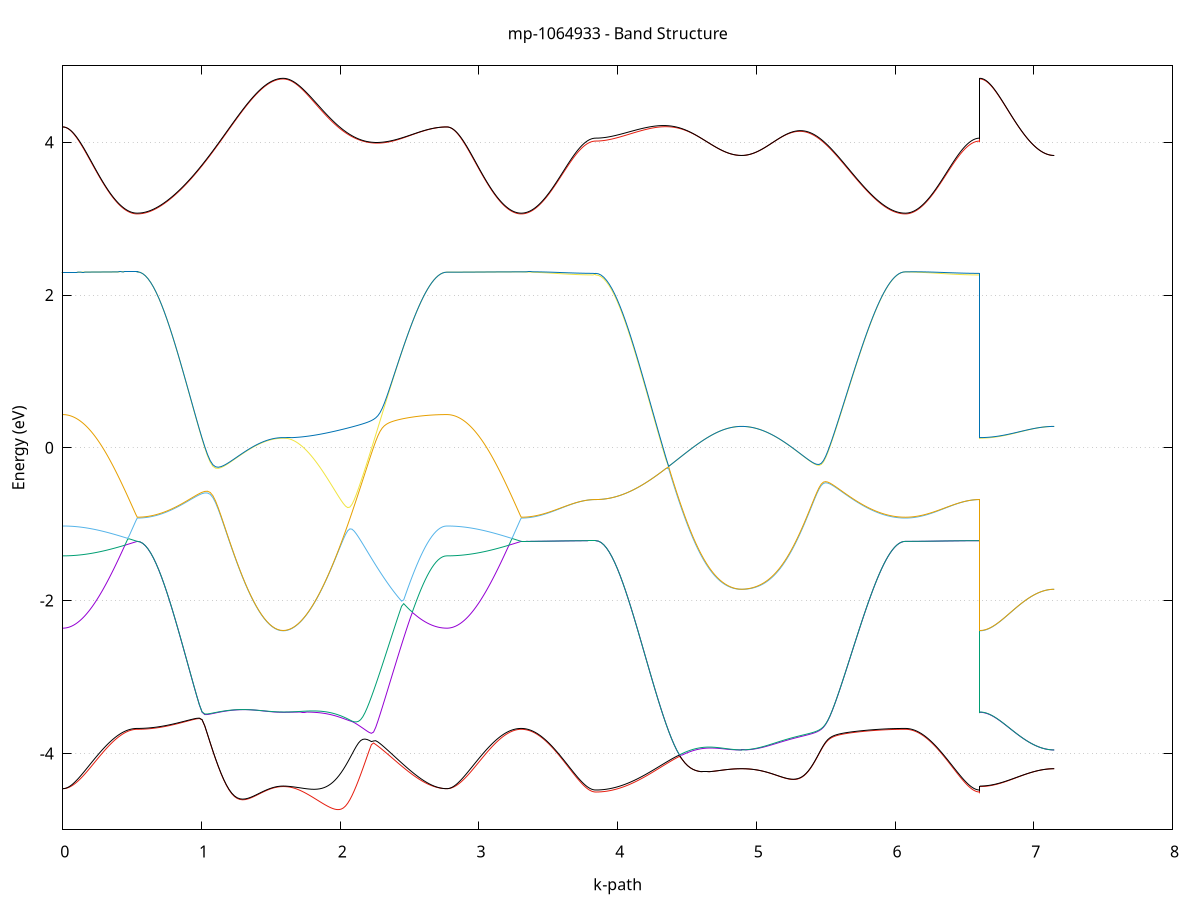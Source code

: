 set title 'mp-1064933 - Band Structure'
set xlabel 'k-path'
set ylabel 'Energy (eV)'
set grid y
set yrange [-5:5]
set terminal png size 800,600
set output 'mp-1064933_bands_gnuplot.png'
plot '-' using 1:2 with lines notitle, '-' using 1:2 with lines notitle, '-' using 1:2 with lines notitle, '-' using 1:2 with lines notitle, '-' using 1:2 with lines notitle, '-' using 1:2 with lines notitle, '-' using 1:2 with lines notitle, '-' using 1:2 with lines notitle, '-' using 1:2 with lines notitle, '-' using 1:2 with lines notitle, '-' using 1:2 with lines notitle, '-' using 1:2 with lines notitle, '-' using 1:2 with lines notitle, '-' using 1:2 with lines notitle, '-' using 1:2 with lines notitle, '-' using 1:2 with lines notitle, '-' using 1:2 with lines notitle, '-' using 1:2 with lines notitle, '-' using 1:2 with lines notitle, '-' using 1:2 with lines notitle
0.000000 -16.595615
0.009941 -16.595515
0.019883 -16.595315
0.029824 -16.594815
0.039766 -16.594215
0.049707 -16.593415
0.059648 -16.592415
0.069590 -16.591315
0.079531 -16.590015
0.089473 -16.588515
0.099414 -16.586815
0.109355 -16.585015
0.119297 -16.583015
0.129238 -16.580815
0.139180 -16.578415
0.149121 -16.575915
0.159063 -16.573315
0.169004 -16.570415
0.178945 -16.567515
0.188887 -16.564315
0.198828 -16.561015
0.208770 -16.557615
0.218711 -16.554015
0.228652 -16.550215
0.238594 -16.546315
0.248535 -16.542315
0.258477 -16.538115
0.268418 -16.533815
0.278359 -16.529415
0.288301 -16.524815
0.298242 -16.520115
0.308184 -16.515315
0.318125 -16.510415
0.328066 -16.505315
0.338008 -16.500215
0.347949 -16.494915
0.357891 -16.489615
0.367832 -16.484115
0.377773 -16.478615
0.387715 -16.472915
0.397656 -16.467215
0.407598 -16.461415
0.417539 -16.455515
0.427481 -16.449615
0.437422 -16.443615
0.447363 -16.437515
0.457305 -16.431315
0.467246 -16.425215
0.477188 -16.418915
0.487129 -16.412715
0.497070 -16.406315
0.507012 -16.400015
0.516953 -16.393615
0.526895 -16.387315
0.536836 -16.381215
0.536836 -16.381215
0.556303 -16.380515
0.575770 -16.378515
0.595237 -16.375115
0.614704 -16.370515
0.634171 -16.364515
0.653638 -16.357115
0.673104 -16.348515
0.692571 -16.338615
0.712038 -16.327515
0.731505 -16.315115
0.750972 -16.301515
0.770439 -16.286715
0.789906 -16.270715
0.809373 -16.253715
0.828840 -16.235515
0.848307 -16.216415
0.867774 -16.196215
0.887241 -16.175015
0.906708 -16.153015
0.926175 -16.130115
0.945642 -16.106415
0.965108 -16.082015
0.984575 -16.057015
1.004042 -16.031315
1.023509 -16.005115
1.042976 -15.978515
1.062443 -15.951515
1.081910 -15.924215
1.101377 -15.896715
1.120844 -15.869015
1.140311 -15.841415
1.159778 -15.813815
1.179245 -15.786515
1.198712 -15.759415
1.218179 -15.732615
1.237645 -15.706415
1.257112 -15.680815
1.276579 -15.655815
1.296046 -15.631715
1.315513 -15.608515
1.334980 -15.586315
1.354447 -15.565315
1.373914 -15.545515
1.393381 -15.527115
1.412848 -15.510015
1.432315 -15.494615
1.451782 -15.480715
1.471249 -15.468515
1.490716 -15.458115
1.510183 -15.449415
1.529649 -15.442715
1.549116 -15.437815
1.568583 -15.434915
1.588050 -15.433915
1.588050 -15.433915
1.603581 -15.434515
1.619112 -15.436315
1.634643 -15.439315
1.650174 -15.443615
1.665705 -15.449115
1.681236 -15.455815
1.696767 -15.463715
1.712298 -15.472715
1.727829 -15.482815
1.743360 -15.494015
1.758891 -15.506215
1.774422 -15.519515
1.789954 -15.533715
1.805485 -15.548915
1.821016 -15.565015
1.836547 -15.581915
1.852078 -15.599615
1.867609 -15.618115
1.883140 -15.637315
1.898671 -15.657215
1.914202 -15.677715
1.929733 -15.698715
1.945264 -15.720315
1.960795 -15.742315
1.976326 -15.764815
1.991857 -15.787615
2.007388 -15.810715
2.022919 -15.834215
2.038450 -15.857815
2.053981 -15.881615
2.069512 -15.905615
2.085043 -15.929615
2.100574 -15.953715
2.116105 -15.977815
2.131636 -16.001915
2.147167 -16.025915
2.162698 -16.049715
2.178229 -16.073415
2.193760 -16.096915
2.209291 -16.120215
2.224822 -16.143215
2.240353 -16.165915
2.255884 -16.188315
2.271415 -16.210315
2.286946 -16.232015
2.302477 -16.253215
2.318008 -16.273915
2.333539 -16.294215
2.349070 -16.314015
2.364601 -16.333315
2.380132 -16.352015
2.395663 -16.370215
2.411194 -16.387815
2.426725 -16.404715
2.442256 -16.421115
2.457787 -16.436815
2.473318 -16.451815
2.488850 -16.466215
2.504381 -16.479815
2.519912 -16.492815
2.535443 -16.505015
2.550974 -16.516515
2.566505 -16.527215
2.582036 -16.537215
2.597567 -16.546515
2.613098 -16.554915
2.628629 -16.562615
2.644160 -16.569515
2.659691 -16.575615
2.675222 -16.580915
2.690753 -16.585415
2.706284 -16.589115
2.721815 -16.591915
2.737346 -16.594015
2.752877 -16.595215
2.768408 -16.595615
2.768408 -16.595615
2.773472 -16.595615
2.778537 -16.595515
2.783601 -16.595415
2.788666 -16.595215
2.793730 -16.595015
2.798795 -16.594815
2.803859 -16.594515
2.808924 -16.594115
2.813988 -16.593815
2.819053 -16.593315
2.824117 -16.592815
2.829182 -16.592315
2.834246 -16.591715
2.839311 -16.591115
2.844375 -16.590515
2.849440 -16.589715
2.854504 -16.589015
2.859569 -16.588215
2.864633 -16.587415
2.869698 -16.586515
2.874762 -16.585515
2.879827 -16.584615
2.884891 -16.583515
2.889956 -16.582515
2.895020 -16.581415
2.900085 -16.580215
2.905149 -16.579015
2.910214 -16.577815
2.915278 -16.576515
2.920343 -16.575215
2.925407 -16.573815
2.930472 -16.572415
2.935536 -16.571015
2.940601 -16.569515
2.945665 -16.568015
2.950730 -16.566415
2.955794 -16.564815
2.960859 -16.563115
2.965923 -16.561515
2.970988 -16.559715
2.976052 -16.558015
2.981117 -16.556215
2.986181 -16.554315
2.991245 -16.552415
2.996310 -16.550515
3.001374 -16.548515
3.006439 -16.546615
3.011503 -16.544515
3.016568 -16.542415
3.021632 -16.540315
3.026697 -16.538215
3.031761 -16.536015
3.036826 -16.533815
3.041890 -16.531615
3.046955 -16.529315
3.052019 -16.527015
3.057084 -16.524615
3.062148 -16.522315
3.067213 -16.519915
3.072277 -16.517415
3.077342 -16.514915
3.082406 -16.512415
3.087471 -16.509915
3.092535 -16.507415
3.097600 -16.504815
3.102664 -16.502215
3.107729 -16.499515
3.112793 -16.496815
3.117858 -16.494115
3.122922 -16.491415
3.127987 -16.488715
3.133051 -16.485915
3.138116 -16.483115
3.143180 -16.480315
3.148245 -16.477415
3.153309 -16.474515
3.158374 -16.471615
3.163438 -16.468715
3.168503 -16.465815
3.173567 -16.462815
3.178632 -16.459915
3.183696 -16.456915
3.188761 -16.453815
3.193825 -16.450815
3.198890 -16.447815
3.203954 -16.444715
3.209019 -16.441615
3.214083 -16.438515
3.219148 -16.435415
3.224212 -16.432315
3.229277 -16.429115
3.234341 -16.426015
3.239406 -16.422815
3.244470 -16.419615
3.249535 -16.416415
3.254599 -16.413215
3.259663 -16.410015
3.264728 -16.406815
3.269792 -16.403615
3.274857 -16.400415
3.279921 -16.397115
3.284986 -16.393915
3.290050 -16.390615
3.295115 -16.387415
3.300179 -16.384115
3.305244 -16.381215
3.305244 -16.381215
3.315185 -16.381215
3.325127 -16.381115
3.335068 -16.381115
3.345010 -16.381015
3.354951 -16.380915
3.364892 -16.380815
3.374834 -16.380715
3.384775 -16.380615
3.394717 -16.380415
3.404658 -16.380215
3.414599 -16.380015
3.424541 -16.379815
3.434482 -16.379615
3.444424 -16.379315
3.454365 -16.379115
3.464306 -16.378815
3.474248 -16.378515
3.484189 -16.378315
3.494131 -16.378015
3.504072 -16.377615
3.514013 -16.377315
3.523955 -16.377015
3.533896 -16.376715
3.543838 -16.376315
3.553779 -16.376015
3.563720 -16.375715
3.573662 -16.375315
3.583603 -16.375015
3.593545 -16.374615
3.603486 -16.374315
3.613428 -16.374015
3.623369 -16.373615
3.633310 -16.373315
3.643252 -16.373015
3.653193 -16.372715
3.663135 -16.372415
3.673076 -16.372115
3.683017 -16.371815
3.692959 -16.371515
3.702900 -16.371315
3.712842 -16.371015
3.722783 -16.370815
3.732724 -16.370615
3.742666 -16.370415
3.752607 -16.370215
3.762549 -16.370115
3.772490 -16.369915
3.782431 -16.369815
3.792373 -16.369715
3.802314 -16.369615
3.812256 -16.369515
3.822197 -16.369515
3.832138 -16.369415
3.842080 -16.369415
3.842080 -16.369415
3.861547 -16.368815
3.881014 -16.366815
3.900481 -16.363415
3.919948 -16.358815
3.939415 -16.352815
3.958881 -16.345515
3.978348 -16.337015
3.997815 -16.327115
4.017282 -16.316015
4.036749 -16.303715
4.056216 -16.290215
4.075683 -16.275515
4.095150 -16.259615
4.114617 -16.242715
4.134084 -16.224715
4.153551 -16.205615
4.173018 -16.185515
4.192485 -16.164515
4.211952 -16.142615
4.231419 -16.119915
4.250885 -16.096415
4.270352 -16.072215
4.289819 -16.047315
4.309286 -16.021815
4.328753 -15.995815
4.348220 -15.969315
4.367687 -15.942515
4.387154 -15.915415
4.406621 -15.888115
4.426088 -15.860715
4.445555 -15.833215
4.465022 -15.805915
4.484489 -15.778715
4.503956 -15.751815
4.523422 -15.725315
4.542889 -15.699315
4.562356 -15.673815
4.581823 -15.649115
4.601290 -15.625215
4.620757 -15.602215
4.640224 -15.580215
4.659691 -15.559415
4.679158 -15.539815
4.698625 -15.521515
4.718092 -15.504615
4.737559 -15.489315
4.757026 -15.475515
4.776493 -15.463515
4.795959 -15.453115
4.815426 -15.444615
4.834893 -15.437915
4.854360 -15.433115
4.873827 -15.430215
4.893294 -15.429215
4.893294 -15.429215
4.908825 -15.429715
4.924356 -15.431215
4.939887 -15.433615
4.955418 -15.437015
4.970949 -15.441415
4.986480 -15.446715
5.002011 -15.453015
5.017542 -15.460115
5.033073 -15.468215
5.048604 -15.477115
5.064135 -15.486915
5.079666 -15.497515
5.095197 -15.508915
5.110728 -15.521015
5.126259 -15.533915
5.141790 -15.547515
5.157322 -15.561715
5.172853 -15.576515
5.188384 -15.592015
5.203915 -15.608015
5.219446 -15.624515
5.234977 -15.641515
5.250508 -15.658915
5.266039 -15.676715
5.281570 -15.694915
5.297101 -15.713415
5.312632 -15.732215
5.328163 -15.751315
5.343694 -15.770515
5.359225 -15.789915
5.374756 -15.809515
5.390287 -15.829115
5.405818 -15.848815
5.421349 -15.868515
5.436880 -15.888215
5.452411 -15.907915
5.467942 -15.927515
5.483473 -15.947015
5.499004 -15.966315
5.514535 -15.985515
5.530066 -16.004515
5.545597 -16.023215
5.561128 -16.041715
5.576659 -16.060015
5.592190 -16.077915
5.607721 -16.095515
5.623252 -16.112715
5.638783 -16.129515
5.654314 -16.146015
5.669845 -16.162015
5.685376 -16.177615
5.700907 -16.192715
5.716438 -16.207315
5.731969 -16.221515
5.747500 -16.235115
5.763031 -16.248215
5.778562 -16.260715
5.794093 -16.272715
5.809624 -16.284115
5.825155 -16.295015
5.840686 -16.305215
5.856218 -16.314815
5.871749 -16.323815
5.887280 -16.332215
5.902811 -16.340015
5.918342 -16.347115
5.933873 -16.353515
5.949404 -16.359315
5.964935 -16.364415
5.980466 -16.368815
5.995997 -16.372615
6.011528 -16.375715
6.027059 -16.378115
6.042590 -16.379815
6.058121 -16.380815
6.073652 -16.381215
6.073652 -16.381215
6.078716 -16.381215
6.083781 -16.381215
6.088845 -16.381215
6.093910 -16.381115
6.098974 -16.381115
6.104039 -16.381115
6.109103 -16.381115
6.114168 -16.381015
6.119232 -16.381015
6.124297 -16.380915
6.129361 -16.380915
6.134426 -16.380815
6.139490 -16.380815
6.144555 -16.380715
6.149619 -16.380615
6.154684 -16.380515
6.159748 -16.380515
6.164813 -16.380415
6.169877 -16.380315
6.174942 -16.380215
6.180006 -16.380115
6.185071 -16.380015
6.190135 -16.379915
6.195200 -16.379815
6.200264 -16.379615
6.205329 -16.379515
6.210393 -16.379415
6.215458 -16.379315
6.220522 -16.379115
6.225587 -16.379015
6.230651 -16.378915
6.235716 -16.378715
6.240780 -16.378615
6.245844 -16.378515
6.250909 -16.378315
6.255973 -16.378215
6.261038 -16.378015
6.266102 -16.377815
6.271167 -16.377715
6.276231 -16.377515
6.281296 -16.377415
6.286360 -16.377215
6.291425 -16.377015
6.296489 -16.376915
6.301554 -16.376715
6.306618 -16.376515
6.311683 -16.376415
6.316747 -16.376215
6.321812 -16.376015
6.326876 -16.375815
6.331941 -16.375715
6.337005 -16.375515
6.342070 -16.375315
6.347134 -16.375115
6.352199 -16.375015
6.357263 -16.374815
6.362328 -16.374615
6.367392 -16.374415
6.372457 -16.374315
6.377521 -16.374115
6.382586 -16.373915
6.387650 -16.373815
6.392715 -16.373615
6.397779 -16.373415
6.402844 -16.373315
6.407908 -16.373115
6.412973 -16.372915
6.418037 -16.372815
6.423102 -16.372615
6.428166 -16.372515
6.433231 -16.372315
6.438295 -16.372215
6.443360 -16.372015
6.448424 -16.371915
6.453489 -16.371715
6.458553 -16.371615
6.463618 -16.371515
6.468682 -16.371315
6.473747 -16.371215
6.478811 -16.371115
6.483876 -16.371015
6.488940 -16.370915
6.494005 -16.370715
6.499069 -16.370615
6.504134 -16.370515
6.509198 -16.370415
6.514262 -16.370315
6.519327 -16.370215
6.524391 -16.370215
6.529456 -16.370115
6.534520 -16.370015
6.539585 -16.369915
6.544649 -16.369915
6.549714 -16.369815
6.554778 -16.369715
6.559843 -16.369715
6.564907 -16.369615
6.569972 -16.369615
6.575036 -16.369515
6.580101 -16.369515
6.585165 -16.369515
6.590230 -16.369515
6.595294 -16.369415
6.600359 -16.369415
6.605423 -16.369415
6.610488 -16.369415
6.610488 -15.433915
6.615552 -15.433915
6.620617 -15.433915
6.625681 -15.433915
6.630746 -15.433915
6.635810 -15.433915
6.640875 -15.433915
6.645939 -15.433915
6.651004 -15.433915
6.656068 -15.433815
6.661133 -15.433815
6.666197 -15.433815
6.671262 -15.433815
6.676326 -15.433715
6.681391 -15.433715
6.686455 -15.433715
6.691520 -15.433715
6.696584 -15.433615
6.701649 -15.433615
6.706713 -15.433615
6.711778 -15.433515
6.716842 -15.433515
6.721907 -15.433415
6.726971 -15.433415
6.732036 -15.433315
6.737100 -15.433315
6.742165 -15.433315
6.747229 -15.433215
6.752294 -15.433215
6.757358 -15.433115
6.762423 -15.433015
6.767487 -15.433015
6.772551 -15.432915
6.777616 -15.432915
6.782680 -15.432815
6.787745 -15.432815
6.792809 -15.432715
6.797874 -15.432615
6.802938 -15.432615
6.808003 -15.432515
6.813067 -15.432515
6.818132 -15.432415
6.823196 -15.432315
6.828261 -15.432315
6.833325 -15.432215
6.838390 -15.432115
6.843454 -15.432115
6.848519 -15.432015
6.853583 -15.431915
6.858648 -15.431815
6.863712 -15.431815
6.868777 -15.431715
6.873841 -15.431615
6.878906 -15.431615
6.883970 -15.431515
6.889035 -15.431415
6.894099 -15.431415
6.899164 -15.431315
6.904228 -15.431215
6.909293 -15.431115
6.914357 -15.431115
6.919422 -15.431015
6.924486 -15.430915
6.929551 -15.430915
6.934615 -15.430815
6.939680 -15.430715
6.944744 -15.430715
6.949809 -15.430615
6.954873 -15.430615
6.959938 -15.430515
6.965002 -15.430415
6.970067 -15.430415
6.975131 -15.430315
6.980196 -15.430215
6.985260 -15.430215
6.990325 -15.430115
6.995389 -15.430115
7.000454 -15.430015
7.005518 -15.430015
7.010583 -15.429915
7.015647 -15.429915
7.020712 -15.429815
7.025776 -15.429815
7.030841 -15.429715
7.035905 -15.429715
7.040969 -15.429615
7.046034 -15.429615
7.051098 -15.429615
7.056163 -15.429515
7.061227 -15.429515
7.066292 -15.429515
7.071356 -15.429415
7.076421 -15.429415
7.081485 -15.429415
7.086550 -15.429415
7.091614 -15.429315
7.096679 -15.429315
7.101743 -15.429315
7.106808 -15.429315
7.111872 -15.429315
7.116937 -15.429215
7.122001 -15.429215
7.127066 -15.429215
7.132130 -15.429215
7.137195 -15.429215
7.142259 -15.429215
7.147324 -15.429215
e
0.000000 -16.155215
0.009941 -16.155315
0.019883 -16.155615
0.029824 -16.156115
0.039766 -16.156815
0.049707 -16.157615
0.059648 -16.158715
0.069590 -16.160015
0.079531 -16.161415
0.089473 -16.163115
0.099414 -16.164915
0.109355 -16.166915
0.119297 -16.169115
0.129238 -16.171515
0.139180 -16.174115
0.149121 -16.176815
0.159063 -16.179715
0.169004 -16.182815
0.178945 -16.186115
0.188887 -16.189515
0.198828 -16.193115
0.208770 -16.196815
0.218711 -16.200715
0.228652 -16.204815
0.238594 -16.209015
0.248535 -16.213315
0.258477 -16.217815
0.268418 -16.222415
0.278359 -16.227215
0.288301 -16.232115
0.298242 -16.237115
0.308184 -16.242215
0.318125 -16.247415
0.328066 -16.252815
0.338008 -16.258215
0.347949 -16.263815
0.357891 -16.269415
0.367832 -16.275115
0.377773 -16.281015
0.387715 -16.286815
0.397656 -16.292815
0.407598 -16.298815
0.417539 -16.304915
0.427481 -16.311115
0.437422 -16.317315
0.447363 -16.323515
0.457305 -16.329815
0.467246 -16.336115
0.477188 -16.342515
0.487129 -16.348815
0.497070 -16.355215
0.507012 -16.361615
0.516953 -16.368015
0.526895 -16.374415
0.536836 -16.380515
0.536836 -16.380515
0.556303 -16.379915
0.575770 -16.377915
0.595237 -16.374515
0.614704 -16.369815
0.634171 -16.363815
0.653638 -16.356515
0.673104 -16.347915
0.692571 -16.338015
0.712038 -16.326815
0.731505 -16.314515
0.750972 -16.300915
0.770439 -16.286115
0.789906 -16.270115
0.809373 -16.253115
0.828840 -16.234915
0.848307 -16.215815
0.867774 -16.195615
0.887241 -16.174515
0.906708 -16.152415
0.926175 -16.129615
0.945642 -16.105915
0.965108 -16.081515
0.984575 -16.056515
1.004042 -16.030815
1.023509 -16.004615
1.042976 -15.978015
1.062443 -15.951015
1.081910 -15.923715
1.101377 -15.896215
1.120844 -15.868615
1.140311 -15.841015
1.159778 -15.813415
1.179245 -15.786015
1.198712 -15.758915
1.218179 -15.732215
1.237645 -15.706015
1.257112 -15.680415
1.276579 -15.655515
1.296046 -15.631315
1.315513 -15.608215
1.334980 -15.586015
1.354447 -15.565015
1.373914 -15.545215
1.393381 -15.526815
1.412848 -15.509815
1.432315 -15.494315
1.451782 -15.480415
1.471249 -15.468215
1.490716 -15.457815
1.510183 -15.449215
1.529649 -15.442415
1.549116 -15.437615
1.568583 -15.434615
1.588050 -15.433715
1.588050 -15.433715
1.603581 -15.434115
1.619112 -15.435315
1.634643 -15.437115
1.650174 -15.439715
1.665705 -15.443115
1.681236 -15.447115
1.696767 -15.451915
1.712298 -15.457315
1.727829 -15.463515
1.743360 -15.470315
1.758891 -15.477715
1.774422 -15.485815
1.789954 -15.494415
1.805485 -15.503715
1.821016 -15.513515
1.836547 -15.523815
1.852078 -15.534715
1.867609 -15.546015
1.883140 -15.557715
1.898671 -15.569915
1.914202 -15.582515
1.929733 -15.595415
1.945264 -15.608615
1.960795 -15.622215
1.976326 -15.636015
1.991857 -15.650115
2.007388 -15.664415
2.022919 -15.678915
2.038450 -15.693515
2.053981 -15.708215
2.069512 -15.723115
2.085043 -15.738015
2.100574 -15.753015
2.116105 -15.767915
2.131636 -15.782915
2.147167 -15.797815
2.162698 -15.812715
2.178229 -15.827515
2.193760 -15.842115
2.209291 -15.856715
2.224822 -15.871015
2.240353 -15.885215
2.255884 -15.899315
2.271415 -15.913015
2.286946 -15.926615
2.302477 -15.939915
2.318008 -15.952915
2.333539 -15.965615
2.349070 -15.978115
2.364601 -15.990215
2.380132 -16.001915
2.395663 -16.013315
2.411194 -16.024415
2.426725 -16.035015
2.442256 -16.045315
2.457787 -16.055215
2.473318 -16.064615
2.488850 -16.073715
2.504381 -16.082315
2.519912 -16.090415
2.535443 -16.098115
2.550974 -16.105315
2.566505 -16.112115
2.582036 -16.118415
2.597567 -16.124215
2.613098 -16.129615
2.628629 -16.134415
2.644160 -16.138715
2.659691 -16.142615
2.675222 -16.145915
2.690753 -16.148715
2.706284 -16.151115
2.721815 -16.152915
2.737346 -16.154215
2.752877 -16.154915
2.768408 -16.155215
2.768408 -16.155215
2.773472 -16.155215
2.778537 -16.155315
2.783601 -16.155415
2.788666 -16.155615
2.793730 -16.155815
2.798795 -16.156115
2.803859 -16.156415
2.808924 -16.156815
2.813988 -16.157215
2.819053 -16.157715
2.824117 -16.158315
2.829182 -16.158815
2.834246 -16.159515
2.839311 -16.160115
2.844375 -16.160915
2.849440 -16.161715
2.854504 -16.162515
2.859569 -16.163415
2.864633 -16.164315
2.869698 -16.165315
2.874762 -16.166315
2.879827 -16.167415
2.884891 -16.168515
2.889956 -16.169615
2.895020 -16.170815
2.900085 -16.172115
2.905149 -16.173415
2.910214 -16.174815
2.915278 -16.176215
2.920343 -16.177615
2.925407 -16.179115
2.930472 -16.180615
2.935536 -16.182215
2.940601 -16.183815
2.945665 -16.185515
2.950730 -16.187215
2.955794 -16.189015
2.960859 -16.190815
2.965923 -16.192615
2.970988 -16.194515
2.976052 -16.196415
2.981117 -16.198415
2.986181 -16.200415
2.991245 -16.202415
2.996310 -16.204515
3.001374 -16.206615
3.006439 -16.208715
3.011503 -16.210915
3.016568 -16.213215
3.021632 -16.215415
3.026697 -16.217715
3.031761 -16.220115
3.036826 -16.222415
3.041890 -16.224815
3.046955 -16.227315
3.052019 -16.229815
3.057084 -16.232315
3.062148 -16.234815
3.067213 -16.237415
3.072277 -16.240015
3.077342 -16.242615
3.082406 -16.245215
3.087471 -16.247915
3.092535 -16.250615
3.097600 -16.253415
3.102664 -16.256215
3.107729 -16.259015
3.112793 -16.261815
3.117858 -16.264615
3.122922 -16.267515
3.127987 -16.270415
3.133051 -16.273315
3.138116 -16.276215
3.143180 -16.279215
3.148245 -16.282215
3.153309 -16.285215
3.158374 -16.288215
3.163438 -16.291215
3.168503 -16.294315
3.173567 -16.297415
3.178632 -16.300415
3.183696 -16.303515
3.188761 -16.306715
3.193825 -16.309815
3.198890 -16.312915
3.203954 -16.316115
3.209019 -16.319315
3.214083 -16.322515
3.219148 -16.325715
3.224212 -16.328915
3.229277 -16.332115
3.234341 -16.335315
3.239406 -16.338515
3.244470 -16.341815
3.249535 -16.345015
3.254599 -16.348215
3.259663 -16.351515
3.264728 -16.354815
3.269792 -16.358015
3.274857 -16.361315
3.279921 -16.364515
3.284986 -16.367815
3.290050 -16.371115
3.295115 -16.374315
3.300179 -16.377615
3.305244 -16.380515
3.305244 -16.380515
3.315185 -16.380515
3.325127 -16.380515
3.335068 -16.380515
3.345010 -16.380415
3.354951 -16.380315
3.364892 -16.380215
3.374834 -16.380115
3.384775 -16.380015
3.394717 -16.379815
3.404658 -16.379615
3.414599 -16.379415
3.424541 -16.379215
3.434482 -16.379015
3.444424 -16.378815
3.454365 -16.378615
3.464306 -16.378315
3.474248 -16.378015
3.484189 -16.377815
3.494131 -16.377515
3.504072 -16.377215
3.514013 -16.376915
3.523955 -16.376615
3.533896 -16.376315
3.543838 -16.376015
3.553779 -16.375615
3.563720 -16.375315
3.573662 -16.375015
3.583603 -16.374715
3.593545 -16.374415
3.603486 -16.374015
3.613428 -16.373715
3.623369 -16.373415
3.633310 -16.373115
3.643252 -16.372815
3.653193 -16.372515
3.663135 -16.372215
3.673076 -16.371915
3.683017 -16.371715
3.692959 -16.371415
3.702900 -16.371215
3.712842 -16.370915
3.722783 -16.370715
3.732724 -16.370515
3.742666 -16.370315
3.752607 -16.370215
3.762549 -16.370015
3.772490 -16.369915
3.782431 -16.369815
3.792373 -16.369715
3.802314 -16.369615
3.812256 -16.369515
3.822197 -16.369515
3.832138 -16.369415
3.842080 -16.369415
3.842080 -16.369415
3.861547 -16.368815
3.881014 -16.366815
3.900481 -16.363415
3.919948 -16.358815
3.939415 -16.352815
3.958881 -16.345515
3.978348 -16.337015
3.997815 -16.327115
4.017282 -16.316015
4.036749 -16.303715
4.056216 -16.290215
4.075683 -16.275515
4.095150 -16.259615
4.114617 -16.242715
4.134084 -16.224715
4.153551 -16.205615
4.173018 -16.185515
4.192485 -16.164515
4.211952 -16.142615
4.231419 -16.119915
4.250885 -16.096415
4.270352 -16.072215
4.289819 -16.047315
4.309286 -16.021815
4.328753 -15.995815
4.348220 -15.969315
4.367687 -15.942515
4.387154 -15.915415
4.406621 -15.888115
4.426088 -15.860715
4.445555 -15.833215
4.465022 -15.805915
4.484489 -15.778715
4.503956 -15.751815
4.523422 -15.725315
4.542889 -15.699315
4.562356 -15.673815
4.581823 -15.649115
4.601290 -15.625215
4.620757 -15.602215
4.640224 -15.580215
4.659691 -15.559415
4.679158 -15.539815
4.698625 -15.521515
4.718092 -15.504615
4.737559 -15.489315
4.757026 -15.475515
4.776493 -15.463515
4.795959 -15.453115
4.815426 -15.444615
4.834893 -15.437915
4.854360 -15.433115
4.873827 -15.430215
4.893294 -15.429215
4.893294 -15.429215
4.908825 -15.429715
4.924356 -15.431215
4.939887 -15.433615
4.955418 -15.437015
4.970949 -15.441415
4.986480 -15.446715
5.002011 -15.453015
5.017542 -15.460115
5.033073 -15.468215
5.048604 -15.477115
5.064135 -15.486915
5.079666 -15.497515
5.095197 -15.508915
5.110728 -15.521015
5.126259 -15.533915
5.141790 -15.547415
5.157322 -15.561715
5.172853 -15.576515
5.188384 -15.591915
5.203915 -15.607915
5.219446 -15.624415
5.234977 -15.641415
5.250508 -15.658815
5.266039 -15.676715
5.281570 -15.694815
5.297101 -15.713315
5.312632 -15.732115
5.328163 -15.751115
5.343694 -15.770415
5.359225 -15.789815
5.374756 -15.809315
5.390287 -15.828915
5.405818 -15.848615
5.421349 -15.868315
5.436880 -15.888015
5.452411 -15.907715
5.467942 -15.927315
5.483473 -15.946715
5.499004 -15.966115
5.514535 -15.985215
5.530066 -16.004215
5.545597 -16.022915
5.561128 -16.041415
5.576659 -16.059615
5.592190 -16.077515
5.607721 -16.095115
5.623252 -16.112315
5.638783 -16.129115
5.654314 -16.145615
5.669845 -16.161615
5.685376 -16.177115
5.700907 -16.192215
5.716438 -16.206915
5.731969 -16.221015
5.747500 -16.234615
5.763031 -16.247715
5.778562 -16.260215
5.794093 -16.272215
5.809624 -16.283615
5.825155 -16.294415
5.840686 -16.304715
5.856218 -16.314315
5.871749 -16.323315
5.887280 -16.331615
5.902811 -16.339415
5.918342 -16.346515
5.933873 -16.352915
5.949404 -16.358715
5.964935 -16.363815
5.980466 -16.368215
5.995997 -16.372015
6.011528 -16.375115
6.027059 -16.377515
6.042590 -16.379215
6.058121 -16.380215
6.073652 -16.380515
6.073652 -16.380515
6.078716 -16.380515
6.083781 -16.380515
6.088845 -16.380515
6.093910 -16.380515
6.098974 -16.380515
6.104039 -16.380515
6.109103 -16.380415
6.114168 -16.380415
6.119232 -16.380315
6.124297 -16.380315
6.129361 -16.380315
6.134426 -16.380215
6.139490 -16.380115
6.144555 -16.380115
6.149619 -16.380015
6.154684 -16.379915
6.159748 -16.379915
6.164813 -16.379815
6.169877 -16.379715
6.174942 -16.379615
6.180006 -16.379515
6.185071 -16.379415
6.190135 -16.379315
6.195200 -16.379215
6.200264 -16.379115
6.205329 -16.379015
6.210393 -16.378915
6.215458 -16.378715
6.220522 -16.378615
6.225587 -16.378515
6.230651 -16.378415
6.235716 -16.378215
6.240780 -16.378115
6.245844 -16.378015
6.250909 -16.377815
6.255973 -16.377715
6.261038 -16.377515
6.266102 -16.377415
6.271167 -16.377215
6.276231 -16.377115
6.281296 -16.376915
6.286360 -16.376815
6.291425 -16.376615
6.296489 -16.376515
6.301554 -16.376315
6.306618 -16.376115
6.311683 -16.376015
6.316747 -16.375815
6.321812 -16.375715
6.326876 -16.375515
6.331941 -16.375315
6.337005 -16.375215
6.342070 -16.375015
6.347134 -16.374815
6.352199 -16.374715
6.357263 -16.374515
6.362328 -16.374315
6.367392 -16.374215
6.372457 -16.374015
6.377521 -16.373915
6.382586 -16.373715
6.387650 -16.373515
6.392715 -16.373415
6.397779 -16.373215
6.402844 -16.373115
6.407908 -16.372915
6.412973 -16.372815
6.418037 -16.372615
6.423102 -16.372515
6.428166 -16.372315
6.433231 -16.372215
6.438295 -16.372015
6.443360 -16.371915
6.448424 -16.371815
6.453489 -16.371615
6.458553 -16.371515
6.463618 -16.371415
6.468682 -16.371215
6.473747 -16.371115
6.478811 -16.371015
6.483876 -16.370915
6.488940 -16.370815
6.494005 -16.370715
6.499069 -16.370615
6.504134 -16.370515
6.509198 -16.370415
6.514262 -16.370315
6.519327 -16.370215
6.524391 -16.370115
6.529456 -16.370015
6.534520 -16.370015
6.539585 -16.369915
6.544649 -16.369815
6.549714 -16.369815
6.554778 -16.369715
6.559843 -16.369715
6.564907 -16.369615
6.569972 -16.369615
6.575036 -16.369515
6.580101 -16.369515
6.585165 -16.369515
6.590230 -16.369515
6.595294 -16.369415
6.600359 -16.369415
6.605423 -16.369415
6.610488 -16.369415
6.610488 -15.433715
6.615552 -15.433715
6.620617 -15.433715
6.625681 -15.433715
6.630746 -15.433615
6.635810 -15.433615
6.640875 -15.433615
6.645939 -15.433615
6.651004 -15.433615
6.656068 -15.433615
6.661133 -15.433615
6.666197 -15.433515
6.671262 -15.433515
6.676326 -15.433515
6.681391 -15.433515
6.686455 -15.433415
6.691520 -15.433415
6.696584 -15.433415
6.701649 -15.433415
6.706713 -15.433315
6.711778 -15.433315
6.716842 -15.433215
6.721907 -15.433215
6.726971 -15.433215
6.732036 -15.433115
6.737100 -15.433115
6.742165 -15.433015
6.747229 -15.433015
6.752294 -15.432915
6.757358 -15.432915
6.762423 -15.432815
6.767487 -15.432815
6.772551 -15.432715
6.777616 -15.432715
6.782680 -15.432615
6.787745 -15.432615
6.792809 -15.432515
6.797874 -15.432515
6.802938 -15.432415
6.808003 -15.432315
6.813067 -15.432315
6.818132 -15.432215
6.823196 -15.432215
6.828261 -15.432115
6.833325 -15.432015
6.838390 -15.432015
6.843454 -15.431915
6.848519 -15.431815
6.853583 -15.431815
6.858648 -15.431715
6.863712 -15.431615
6.868777 -15.431615
6.873841 -15.431515
6.878906 -15.431415
6.883970 -15.431415
6.889035 -15.431315
6.894099 -15.431215
6.899164 -15.431215
6.904228 -15.431115
6.909293 -15.431015
6.914357 -15.431015
6.919422 -15.430915
6.924486 -15.430915
6.929551 -15.430815
6.934615 -15.430715
6.939680 -15.430715
6.944744 -15.430615
6.949809 -15.430515
6.954873 -15.430515
6.959938 -15.430415
6.965002 -15.430415
6.970067 -15.430315
6.975131 -15.430215
6.980196 -15.430215
6.985260 -15.430115
6.990325 -15.430115
6.995389 -15.430015
7.000454 -15.430015
7.005518 -15.429915
7.010583 -15.429915
7.015647 -15.429815
7.020712 -15.429815
7.025776 -15.429715
7.030841 -15.429715
7.035905 -15.429715
7.040969 -15.429615
7.046034 -15.429615
7.051098 -15.429615
7.056163 -15.429515
7.061227 -15.429515
7.066292 -15.429515
7.071356 -15.429415
7.076421 -15.429415
7.081485 -15.429415
7.086550 -15.429315
7.091614 -15.429315
7.096679 -15.429315
7.101743 -15.429315
7.106808 -15.429315
7.111872 -15.429215
7.116937 -15.429215
7.122001 -15.429215
7.127066 -15.429215
7.132130 -15.429215
7.137195 -15.429215
7.142259 -15.429215
7.147324 -15.429215
e
0.000000 -10.983215
0.009941 -10.983215
0.019883 -10.983215
0.029824 -10.983115
0.039766 -10.983115
0.049707 -10.983015
0.059648 -10.983015
0.069590 -10.982915
0.079531 -10.982815
0.089473 -10.982715
0.099414 -10.982515
0.109355 -10.982415
0.119297 -10.982215
0.129238 -10.982115
0.139180 -10.981915
0.149121 -10.981715
0.159063 -10.981515
0.169004 -10.981315
0.178945 -10.981115
0.188887 -10.980915
0.198828 -10.980615
0.208770 -10.980415
0.218711 -10.980115
0.228652 -10.979815
0.238594 -10.979615
0.248535 -10.979315
0.258477 -10.979015
0.268418 -10.978715
0.278359 -10.978415
0.288301 -10.978115
0.298242 -10.977815
0.308184 -10.977515
0.318125 -10.977115
0.328066 -10.976815
0.338008 -10.976515
0.347949 -10.976215
0.357891 -10.975915
0.367832 -10.975615
0.377773 -10.975315
0.387715 -10.975015
0.397656 -10.974715
0.407598 -10.974415
0.417539 -10.974115
0.427481 -10.973915
0.437422 -10.973615
0.447363 -10.973415
0.457305 -10.973215
0.467246 -10.973015
0.477188 -10.972815
0.487129 -10.972715
0.497070 -10.972615
0.507012 -10.972515
0.516953 -10.972415
0.526895 -10.972315
0.536836 -10.972315
0.536836 -10.972315
0.556303 -10.971515
0.575770 -10.969115
0.595237 -10.965115
0.614704 -10.959515
0.634171 -10.952415
0.653638 -10.943615
0.673104 -10.933415
0.692571 -10.921515
0.712038 -10.908215
0.731505 -10.893315
0.750972 -10.877015
0.770439 -10.859315
0.789906 -10.840115
0.809373 -10.819615
0.828840 -10.797715
0.848307 -10.774515
0.867774 -10.750115
0.887241 -10.724515
0.906708 -10.697715
0.926175 -10.669915
0.945642 -10.641015
0.965108 -10.611115
0.984575 -10.580415
1.004042 -10.548815
1.023509 -10.516515
1.042976 -10.483615
1.062443 -10.450115
1.081910 -10.416215
1.101377 -10.381915
1.120844 -10.347315
1.140311 -10.312615
1.159778 -10.277915
1.179245 -10.243315
1.198712 -10.208915
1.218179 -10.174915
1.237645 -10.141515
1.257112 -10.108715
1.276579 -10.076615
1.296046 -10.045615
1.315513 -10.015615
1.334980 -9.986915
1.354447 -9.959615
1.373914 -9.933815
1.393381 -9.909715
1.412848 -9.887415
1.432315 -9.867115
1.451782 -9.848915
1.471249 -9.832915
1.490716 -9.819115
1.510183 -9.807715
1.529649 -9.798815
1.549116 -9.792415
1.568583 -9.788515
1.588050 -9.787215
1.588050 -9.787215
1.603581 -9.787915
1.619112 -9.789815
1.634643 -9.792915
1.650174 -9.797415
1.665705 -9.803015
1.681236 -9.809915
1.696767 -9.818015
1.712298 -9.827315
1.727829 -9.837715
1.743360 -9.849315
1.758891 -9.862015
1.774422 -9.875715
1.789954 -9.890415
1.805485 -9.906115
1.821016 -9.922815
1.836547 -9.940315
1.852078 -9.958715
1.867609 -9.977915
1.883140 -9.997815
1.898671 -10.018515
1.914202 -10.039715
1.929733 -10.061615
1.945264 -10.083915
1.960795 -10.106815
1.976326 -10.130115
1.991857 -10.153815
2.007388 -10.177715
2.022919 -10.202015
2.038450 -10.226515
2.053981 -10.251215
2.069512 -10.275915
2.085043 -10.300815
2.100574 -10.325715
2.116105 -10.350615
2.131636 -10.375415
2.147167 -10.400215
2.162698 -10.424815
2.178229 -10.449215
2.193760 -10.473415
2.209291 -10.497315
2.224822 -10.521015
2.240353 -10.544315
2.255884 -10.567315
2.271415 -10.590015
2.286946 -10.612115
2.302477 -10.633915
2.318008 -10.655215
2.333539 -10.676015
2.349070 -10.696215
2.364601 -10.715915
2.380132 -10.735115
2.395663 -10.753615
2.411194 -10.771615
2.426725 -10.788915
2.442256 -10.805615
2.457787 -10.821615
2.473318 -10.836915
2.488850 -10.851515
2.504381 -10.865415
2.519912 -10.878615
2.535443 -10.891115
2.550974 -10.902815
2.566505 -10.913715
2.582036 -10.923915
2.597567 -10.933315
2.613098 -10.941915
2.628629 -10.949715
2.644160 -10.956715
2.659691 -10.962915
2.675222 -10.968315
2.690753 -10.972815
2.706284 -10.976515
2.721815 -10.979515
2.737346 -10.981515
2.752877 -10.982815
2.768408 -10.983215
2.768408 -10.983215
2.773472 -10.983215
2.778537 -10.983215
2.783601 -10.983215
2.788666 -10.983215
2.793730 -10.983215
2.798795 -10.983115
2.803859 -10.983115
2.808924 -10.983115
2.813988 -10.983115
2.819053 -10.983015
2.824117 -10.983015
2.829182 -10.982915
2.834246 -10.982915
2.839311 -10.982915
2.844375 -10.982815
2.849440 -10.982815
2.854504 -10.982715
2.859569 -10.982615
2.864633 -10.982615
2.869698 -10.982515
2.874762 -10.982415
2.879827 -10.982415
2.884891 -10.982315
2.889956 -10.982215
2.895020 -10.982115
2.900085 -10.982015
2.905149 -10.982015
2.910214 -10.981915
2.915278 -10.981815
2.920343 -10.981715
2.925407 -10.981615
2.930472 -10.981515
2.935536 -10.981415
2.940601 -10.981215
2.945665 -10.981115
2.950730 -10.981015
2.955794 -10.980915
2.960859 -10.980815
2.965923 -10.980715
2.970988 -10.980515
2.976052 -10.980415
2.981117 -10.980315
2.986181 -10.980115
2.991245 -10.980015
2.996310 -10.979915
3.001374 -10.979715
3.006439 -10.979615
3.011503 -10.979415
3.016568 -10.979315
3.021632 -10.979115
3.026697 -10.979015
3.031761 -10.978815
3.036826 -10.978715
3.041890 -10.978515
3.046955 -10.978415
3.052019 -10.978215
3.057084 -10.978115
3.062148 -10.977915
3.067213 -10.977815
3.072277 -10.977615
3.077342 -10.977415
3.082406 -10.977315
3.087471 -10.977115
3.092535 -10.977015
3.097600 -10.976815
3.102664 -10.976615
3.107729 -10.976515
3.112793 -10.976315
3.117858 -10.976115
3.122922 -10.976015
3.127987 -10.975815
3.133051 -10.975715
3.138116 -10.975515
3.143180 -10.975415
3.148245 -10.975215
3.153309 -10.975115
3.158374 -10.974915
3.163438 -10.974815
3.168503 -10.974615
3.173567 -10.974515
3.178632 -10.974315
3.183696 -10.974215
3.188761 -10.974115
3.193825 -10.973915
3.198890 -10.973815
3.203954 -10.973715
3.209019 -10.973615
3.214083 -10.973515
3.219148 -10.973315
3.224212 -10.973215
3.229277 -10.973115
3.234341 -10.973015
3.239406 -10.972915
3.244470 -10.972915
3.249535 -10.972815
3.254599 -10.972715
3.259663 -10.972615
3.264728 -10.972615
3.269792 -10.972515
3.274857 -10.972515
3.279921 -10.972415
3.284986 -10.972415
3.290050 -10.972415
3.295115 -10.972315
3.300179 -10.972315
3.305244 -10.972315
3.305244 -10.972315
3.315185 -10.972615
3.325127 -10.973215
3.335068 -10.974215
3.345010 -10.975315
3.354951 -10.976615
3.364892 -10.978115
3.374834 -10.979715
3.384775 -10.981515
3.394717 -10.983515
3.404658 -10.985615
3.414599 -10.987815
3.424541 -10.990215
3.434482 -10.992615
3.444424 -10.995215
3.454365 -10.998015
3.464306 -11.000815
3.474248 -11.003715
3.484189 -11.006715
3.494131 -11.009715
3.504072 -11.012815
3.514013 -11.016015
3.523955 -11.019215
3.533896 -11.022415
3.543838 -11.025715
3.553779 -11.029015
3.563720 -11.032315
3.573662 -11.035615
3.583603 -11.038815
3.593545 -11.042015
3.603486 -11.045215
3.613428 -11.048415
3.623369 -11.051515
3.633310 -11.054515
3.643252 -11.057415
3.653193 -11.060315
3.663135 -11.063115
3.673076 -11.065715
3.683017 -11.068315
3.692959 -11.070815
3.702900 -11.073115
3.712842 -11.075315
3.722783 -11.077315
3.732724 -11.079315
3.742666 -11.081015
3.752607 -11.082615
3.762549 -11.084115
3.772490 -11.085415
3.782431 -11.086515
3.792373 -11.087515
3.802314 -11.088315
3.812256 -11.088915
3.822197 -11.089315
3.832138 -11.089615
3.842080 -11.089715
3.842080 -11.089715
3.861547 -11.088915
3.881014 -11.086315
3.900481 -11.082215
3.919948 -11.076315
3.939415 -11.068815
3.958881 -11.059615
3.978348 -11.048815
3.997815 -11.036415
4.017282 -11.022415
4.036749 -11.006815
4.056216 -10.989615
4.075683 -10.971015
4.095150 -10.950815
4.114617 -10.929115
4.134084 -10.906115
4.153551 -10.881615
4.173018 -10.855815
4.192485 -10.828715
4.211952 -10.800315
4.231419 -10.770815
4.250885 -10.740115
4.270352 -10.708415
4.289819 -10.675615
4.309286 -10.642015
4.328753 -10.607515
4.348220 -10.572215
4.367687 -10.536215
4.387154 -10.499715
4.406621 -10.462715
4.426088 -10.425415
4.445555 -10.387715
4.465022 -10.350015
4.484489 -10.312315
4.503956 -10.274715
4.523422 -10.237415
4.542889 -10.200615
4.562356 -10.164315
4.581823 -10.128715
4.601290 -10.094115
4.620757 -10.060615
4.640224 -10.028315
4.659691 -9.997415
4.679158 -9.968115
4.698625 -9.940615
4.718092 -9.915015
4.737559 -9.891515
4.757026 -9.870315
4.776493 -9.851415
4.795959 -9.835115
4.815426 -9.821415
4.834893 -9.810515
4.854360 -9.802415
4.873827 -9.797215
4.893294 -9.794915
4.893294 -9.794915
4.908825 -9.796215
4.924356 -9.799015
4.939887 -9.803315
4.955418 -9.809015
4.970949 -9.816115
4.986480 -9.824615
5.002011 -9.834415
5.017542 -9.845515
5.033073 -9.857915
5.048604 -9.871515
5.064135 -9.886315
5.079666 -9.902115
5.095197 -9.919015
5.110728 -9.936915
5.126259 -9.955615
5.141790 -9.975215
5.157322 -9.995615
5.172853 -10.016715
5.188384 -10.038515
5.203915 -10.060815
5.219446 -10.083615
5.234977 -10.106915
5.250508 -10.130615
5.266039 -10.154615
5.281570 -10.178915
5.297101 -10.203415
5.312632 -10.228115
5.328163 -10.252915
5.343694 -10.277715
5.359225 -10.302615
5.374756 -10.327415
5.390287 -10.352115
5.405818 -10.376715
5.421349 -10.401115
5.436880 -10.425415
5.452411 -10.449315
5.467942 -10.473115
5.483473 -10.496515
5.499004 -10.519515
5.514535 -10.542215
5.530066 -10.564515
5.545597 -10.586415
5.561128 -10.607815
5.576659 -10.628715
5.592190 -10.649215
5.607721 -10.669215
5.623252 -10.688615
5.638783 -10.707415
5.654314 -10.725815
5.669845 -10.743515
5.685376 -10.760615
5.700907 -10.777115
5.716438 -10.793115
5.731969 -10.808315
5.747500 -10.823015
5.763031 -10.837015
5.778562 -10.850315
5.794093 -10.863015
5.809624 -10.875015
5.825155 -10.886315
5.840686 -10.896915
5.856218 -10.906915
5.871749 -10.916115
5.887280 -10.924615
5.902811 -10.932515
5.918342 -10.939615
5.933873 -10.946115
5.949404 -10.951815
5.964935 -10.956815
5.980466 -10.961115
5.995997 -10.964715
6.011528 -10.967515
6.027059 -10.969715
6.042590 -10.971215
6.058121 -10.972115
6.073652 -10.972315
6.073652 -10.972315
6.078716 -10.972415
6.083781 -10.972615
6.088845 -10.972915
6.093910 -10.973315
6.098974 -10.973715
6.104039 -10.974215
6.109103 -10.974815
6.114168 -10.975415
6.119232 -10.976015
6.124297 -10.976715
6.129361 -10.977515
6.134426 -10.978215
6.139490 -10.979115
6.144555 -10.979915
6.149619 -10.980915
6.154684 -10.981815
6.159748 -10.982815
6.164813 -10.983815
6.169877 -10.984915
6.174942 -10.986015
6.180006 -10.987115
6.185071 -10.988315
6.190135 -10.989515
6.195200 -10.990715
6.200264 -10.992015
6.205329 -10.993315
6.210393 -10.994615
6.215458 -10.996015
6.220522 -10.997315
6.225587 -10.998715
6.230651 -11.000215
6.235716 -11.001615
6.240780 -11.003115
6.245844 -11.004615
6.250909 -11.006115
6.255973 -11.007715
6.261038 -11.009215
6.266102 -11.010815
6.271167 -11.012415
6.276231 -11.014015
6.281296 -11.015615
6.286360 -11.017315
6.291425 -11.018915
6.296489 -11.020515
6.301554 -11.022215
6.306618 -11.023915
6.311683 -11.025515
6.316747 -11.027215
6.321812 -11.028915
6.326876 -11.030515
6.331941 -11.032215
6.337005 -11.033915
6.342070 -11.035615
6.347134 -11.037215
6.352199 -11.038915
6.357263 -11.040515
6.362328 -11.042215
6.367392 -11.043815
6.372457 -11.045415
6.377521 -11.047015
6.382586 -11.048615
6.387650 -11.050215
6.392715 -11.051815
6.397779 -11.053315
6.402844 -11.054815
6.407908 -11.056315
6.412973 -11.057815
6.418037 -11.059315
6.423102 -11.060715
6.428166 -11.062115
6.433231 -11.063515
6.438295 -11.064915
6.443360 -11.066215
6.448424 -11.067515
6.453489 -11.068815
6.458553 -11.070115
6.463618 -11.071315
6.468682 -11.072515
6.473747 -11.073615
6.478811 -11.074815
6.483876 -11.075815
6.488940 -11.076915
6.494005 -11.077915
6.499069 -11.078915
6.504134 -11.079815
6.509198 -11.080715
6.514262 -11.081615
6.519327 -11.082415
6.524391 -11.083215
6.529456 -11.083915
6.534520 -11.084615
6.539585 -11.085215
6.544649 -11.085815
6.549714 -11.086415
6.554778 -11.086915
6.559843 -11.087415
6.564907 -11.087815
6.569972 -11.088215
6.575036 -11.088615
6.580101 -11.088915
6.585165 -11.089115
6.590230 -11.089315
6.595294 -11.089515
6.600359 -11.089615
6.605423 -11.089715
6.610488 -11.089715
6.610488 -9.787215
6.615552 -9.787215
6.620617 -9.787215
6.625681 -9.787315
6.630746 -9.787315
6.635810 -9.787315
6.640875 -9.787315
6.645939 -9.787315
6.651004 -9.787315
6.656068 -9.787415
6.661133 -9.787415
6.666197 -9.787415
6.671262 -9.787515
6.676326 -9.787515
6.681391 -9.787615
6.686455 -9.787615
6.691520 -9.787615
6.696584 -9.787715
6.701649 -9.787815
6.706713 -9.787815
6.711778 -9.787915
6.716842 -9.787915
6.721907 -9.788015
6.726971 -9.788115
6.732036 -9.788115
6.737100 -9.788215
6.742165 -9.788315
6.747229 -9.788415
6.752294 -9.788415
6.757358 -9.788515
6.762423 -9.788615
6.767487 -9.788715
6.772551 -9.788815
6.777616 -9.788915
6.782680 -9.789015
6.787745 -9.789115
6.792809 -9.789215
6.797874 -9.789315
6.802938 -9.789415
6.808003 -9.789515
6.813067 -9.789615
6.818132 -9.789715
6.823196 -9.789815
6.828261 -9.789915
6.833325 -9.790015
6.838390 -9.790115
6.843454 -9.790215
6.848519 -9.790315
6.853583 -9.790415
6.858648 -9.790515
6.863712 -9.790715
6.868777 -9.790815
6.873841 -9.790915
6.878906 -9.791015
6.883970 -9.791115
6.889035 -9.791215
6.894099 -9.791315
6.899164 -9.791415
6.904228 -9.791615
6.909293 -9.791715
6.914357 -9.791815
6.919422 -9.791915
6.924486 -9.792015
6.929551 -9.792115
6.934615 -9.792215
6.939680 -9.792315
6.944744 -9.792415
6.949809 -9.792515
6.954873 -9.792615
6.959938 -9.792815
6.965002 -9.792915
6.970067 -9.793015
6.975131 -9.793115
6.980196 -9.793115
6.985260 -9.793215
6.990325 -9.793315
6.995389 -9.793415
7.000454 -9.793515
7.005518 -9.793615
7.010583 -9.793715
7.015647 -9.793815
7.020712 -9.793815
7.025776 -9.793915
7.030841 -9.794015
7.035905 -9.794115
7.040969 -9.794115
7.046034 -9.794215
7.051098 -9.794315
7.056163 -9.794315
7.061227 -9.794415
7.066292 -9.794415
7.071356 -9.794515
7.076421 -9.794515
7.081485 -9.794615
7.086550 -9.794615
7.091614 -9.794715
7.096679 -9.794715
7.101743 -9.794715
7.106808 -9.794815
7.111872 -9.794815
7.116937 -9.794815
7.122001 -9.794815
7.127066 -9.794815
7.132130 -9.794915
7.137195 -9.794915
7.142259 -9.794915
7.147324 -9.794915
e
0.000000 -10.983215
0.009941 -10.983215
0.019883 -10.983115
0.029824 -10.983115
0.039766 -10.983015
0.049707 -10.982915
0.059648 -10.982815
0.069590 -10.982615
0.079531 -10.982415
0.089473 -10.982215
0.099414 -10.982015
0.109355 -10.981815
0.119297 -10.981515
0.129238 -10.981215
0.139180 -10.980915
0.149121 -10.980615
0.159063 -10.980315
0.169004 -10.980015
0.178945 -10.979615
0.188887 -10.979215
0.198828 -10.978915
0.208770 -10.978515
0.218711 -10.978115
0.228652 -10.977815
0.238594 -10.977415
0.248535 -10.977015
0.258477 -10.976615
0.268418 -10.976215
0.278359 -10.975815
0.288301 -10.975515
0.298242 -10.975115
0.308184 -10.974715
0.318125 -10.974415
0.328066 -10.974015
0.338008 -10.973715
0.347949 -10.973415
0.357891 -10.973115
0.367832 -10.972815
0.377773 -10.972515
0.387715 -10.972315
0.397656 -10.972115
0.407598 -10.971815
0.417539 -10.971615
0.427481 -10.971515
0.437422 -10.971315
0.447363 -10.971215
0.457305 -10.971015
0.467246 -10.970915
0.477188 -10.970815
0.487129 -10.970815
0.497070 -10.970715
0.507012 -10.970715
0.516953 -10.970615
0.526895 -10.970615
0.536836 -10.970615
0.536836 -10.970615
0.556303 -10.969815
0.575770 -10.967415
0.595237 -10.963415
0.614704 -10.957815
0.634171 -10.950715
0.653638 -10.941915
0.673104 -10.931615
0.692571 -10.919815
0.712038 -10.906415
0.731505 -10.891615
0.750972 -10.875315
0.770439 -10.857515
0.789906 -10.838315
0.809373 -10.817815
0.828840 -10.795915
0.848307 -10.772715
0.867774 -10.748315
0.887241 -10.722615
0.906708 -10.695815
0.926175 -10.668015
0.945642 -10.639115
0.965108 -10.609215
0.984575 -10.578415
1.004042 -10.546815
1.023509 -10.514515
1.042976 -10.481615
1.062443 -10.448015
1.081910 -10.414115
1.101377 -10.379715
1.120844 -10.345115
1.140311 -10.310415
1.159778 -10.275615
1.179245 -10.241015
1.198712 -10.206615
1.218179 -10.172615
1.237645 -10.139015
1.257112 -10.106215
1.276579 -10.074115
1.296046 -10.043015
1.315513 -10.013015
1.334980 -9.984215
1.354447 -9.956915
1.373914 -9.931015
1.393381 -9.906915
1.412848 -9.884615
1.432315 -9.864215
1.451782 -9.846015
1.471249 -9.829915
1.490716 -9.816115
1.510183 -9.804715
1.529649 -9.795815
1.549116 -9.789315
1.568583 -9.785515
1.588050 -9.784215
1.588050 -9.784215
1.603581 -9.784815
1.619112 -9.786715
1.634643 -9.789915
1.650174 -9.794315
1.665705 -9.800015
1.681236 -9.806915
1.696767 -9.815115
1.712298 -9.824415
1.727829 -9.834815
1.743360 -9.846415
1.758891 -9.859115
1.774422 -9.872815
1.789954 -9.887515
1.805485 -9.903215
1.821016 -9.919915
1.836547 -9.937415
1.852078 -9.955815
1.867609 -9.974915
1.883140 -9.994815
1.898671 -10.015415
1.914202 -10.036615
1.929733 -10.058415
1.945264 -10.080815
1.960795 -10.103615
1.976326 -10.126915
1.991857 -10.150615
2.007388 -10.174615
2.022919 -10.198815
2.038450 -10.223315
2.053981 -10.248015
2.069512 -10.272815
2.085043 -10.297715
2.100574 -10.322715
2.116105 -10.347615
2.131636 -10.372515
2.147167 -10.397315
2.162698 -10.421915
2.178229 -10.446415
2.193760 -10.470715
2.209291 -10.494815
2.224822 -10.518515
2.240353 -10.541915
2.255884 -10.565015
2.271415 -10.587715
2.286946 -10.610015
2.302477 -10.631915
2.318008 -10.653215
2.333539 -10.674115
2.349070 -10.694515
2.364601 -10.714315
2.380132 -10.733515
2.395663 -10.752215
2.411194 -10.770315
2.426725 -10.787715
2.442256 -10.804415
2.457787 -10.820515
2.473318 -10.835915
2.488850 -10.850715
2.504381 -10.864715
2.519912 -10.877915
2.535443 -10.890515
2.550974 -10.902215
2.566505 -10.913215
2.582036 -10.923515
2.597567 -10.932915
2.613098 -10.941615
2.628629 -10.949515
2.644160 -10.956515
2.659691 -10.962715
2.675222 -10.968115
2.690753 -10.972715
2.706284 -10.976515
2.721815 -10.979415
2.737346 -10.981515
2.752877 -10.982815
2.768408 -10.983215
2.768408 -10.983215
2.773472 -10.983215
2.778537 -10.983215
2.783601 -10.983215
2.788666 -10.983115
2.793730 -10.983115
2.798795 -10.983115
2.803859 -10.983015
2.808924 -10.983015
2.813988 -10.982915
2.819053 -10.982915
2.824117 -10.982815
2.829182 -10.982715
2.834246 -10.982715
2.839311 -10.982615
2.844375 -10.982515
2.849440 -10.982415
2.854504 -10.982315
2.859569 -10.982215
2.864633 -10.982115
2.869698 -10.982015
2.874762 -10.981815
2.879827 -10.981715
2.884891 -10.981615
2.889956 -10.981415
2.895020 -10.981315
2.900085 -10.981115
2.905149 -10.981015
2.910214 -10.980815
2.915278 -10.980715
2.920343 -10.980515
2.925407 -10.980415
2.930472 -10.980215
2.935536 -10.980015
2.940601 -10.979815
2.945665 -10.979715
2.950730 -10.979515
2.955794 -10.979315
2.960859 -10.979115
2.965923 -10.978915
2.970988 -10.978715
2.976052 -10.978615
2.981117 -10.978415
2.986181 -10.978215
2.991245 -10.978015
2.996310 -10.977815
3.001374 -10.977615
3.006439 -10.977415
3.011503 -10.977215
3.016568 -10.977015
3.021632 -10.976815
3.026697 -10.976615
3.031761 -10.976415
3.036826 -10.976215
3.041890 -10.976015
3.046955 -10.975815
3.052019 -10.975615
3.057084 -10.975415
3.062148 -10.975315
3.067213 -10.975115
3.072277 -10.974915
3.077342 -10.974715
3.082406 -10.974515
3.087471 -10.974315
3.092535 -10.974215
3.097600 -10.974015
3.102664 -10.973815
3.107729 -10.973715
3.112793 -10.973515
3.117858 -10.973315
3.122922 -10.973215
3.127987 -10.973015
3.133051 -10.972915
3.138116 -10.972815
3.143180 -10.972615
3.148245 -10.972515
3.153309 -10.972415
3.158374 -10.972215
3.163438 -10.972115
3.168503 -10.972015
3.173567 -10.971915
3.178632 -10.971815
3.183696 -10.971715
3.188761 -10.971615
3.193825 -10.971515
3.198890 -10.971415
3.203954 -10.971315
3.209019 -10.971215
3.214083 -10.971215
3.219148 -10.971115
3.224212 -10.971015
3.229277 -10.971015
3.234341 -10.970915
3.239406 -10.970915
3.244470 -10.970815
3.249535 -10.970815
3.254599 -10.970815
3.259663 -10.970715
3.264728 -10.970715
3.269792 -10.970715
3.274857 -10.970715
3.279921 -10.970615
3.284986 -10.970615
3.290050 -10.970615
3.295115 -10.970615
3.300179 -10.970615
3.305244 -10.970615
3.305244 -10.970615
3.315185 -10.970515
3.325127 -10.970415
3.335068 -10.970315
3.345010 -10.970415
3.354951 -10.970715
3.364892 -10.971015
3.374834 -10.971615
3.384775 -10.972315
3.394717 -10.973215
3.404658 -10.974215
3.414599 -10.975415
3.424541 -10.976715
3.434482 -10.978115
3.444424 -10.979715
3.454365 -10.981415
3.464306 -10.983215
3.474248 -10.985215
3.484189 -10.987215
3.494131 -10.989315
3.504072 -10.991515
3.514013 -10.993715
3.523955 -10.996115
3.533896 -10.998515
3.543838 -11.000915
3.553779 -11.003415
3.563720 -11.005915
3.573662 -11.008415
3.583603 -11.010915
3.593545 -11.013415
3.603486 -11.015915
3.613428 -11.018415
3.623369 -11.020815
3.633310 -11.023215
3.643252 -11.025615
3.653193 -11.027915
3.663135 -11.030215
3.673076 -11.032315
3.683017 -11.034415
3.692959 -11.036415
3.702900 -11.038315
3.712842 -11.040115
3.722783 -11.041815
3.732724 -11.043415
3.742666 -11.044915
3.752607 -11.046215
3.762549 -11.047415
3.772490 -11.048515
3.782431 -11.049415
3.792373 -11.050315
3.802314 -11.050915
3.812256 -11.051415
3.822197 -11.051815
3.832138 -11.052015
3.842080 -11.052115
3.842080 -11.052115
3.861547 -11.051315
3.881014 -11.048815
3.900481 -11.044615
3.919948 -11.038815
3.939415 -11.031415
3.958881 -11.022315
3.978348 -11.011615
3.997815 -10.999315
4.017282 -10.985415
4.036749 -10.969915
4.056216 -10.952915
4.075683 -10.934415
4.095150 -10.914415
4.114617 -10.893015
4.134084 -10.870115
4.153551 -10.845915
4.173018 -10.820415
4.192485 -10.793515
4.211952 -10.765515
4.231419 -10.736315
4.250885 -10.706015
4.270352 -10.674615
4.289819 -10.642315
4.309286 -10.609015
4.328753 -10.575015
4.348220 -10.540215
4.367687 -10.504815
4.387154 -10.468815
4.406621 -10.432415
4.426088 -10.395715
4.445555 -10.358815
4.465022 -10.321815
4.484489 -10.284815
4.503956 -10.248115
4.523422 -10.211615
4.542889 -10.175715
4.562356 -10.140315
4.581823 -10.105815
4.601290 -10.072315
4.620757 -10.039815
4.640224 -10.008715
4.659691 -9.979115
4.679158 -9.951115
4.698625 -9.924915
4.718092 -9.900715
4.737559 -9.878715
4.757026 -9.858915
4.776493 -9.841615
4.795959 -9.826915
4.815426 -9.814815
4.834893 -9.805515
4.854360 -9.799115
4.873827 -9.795515
4.893294 -9.794915
4.893294 -9.794915
4.908825 -9.795015
4.924356 -9.796615
4.939887 -9.799715
4.955418 -9.804215
4.970949 -9.810215
4.986480 -9.817615
5.002011 -9.826315
5.017542 -9.836315
5.033073 -9.847715
5.048604 -9.860315
5.064135 -9.874015
5.079666 -9.888915
5.095197 -9.904915
5.110728 -9.921915
5.126259 -9.939815
5.141790 -9.958715
5.157322 -9.978315
5.172853 -9.998715
5.188384 -10.019815
5.203915 -10.041515
5.219446 -10.063815
5.234977 -10.086615
5.250508 -10.109815
5.266039 -10.133515
5.281570 -10.157415
5.297101 -10.181615
5.312632 -10.205915
5.328163 -10.230515
5.343694 -10.255115
5.359225 -10.279815
5.374756 -10.304515
5.390287 -10.329215
5.405818 -10.353715
5.421349 -10.378215
5.436880 -10.402415
5.452411 -10.426515
5.467942 -10.450315
5.483473 -10.473915
5.499004 -10.497115
5.514535 -10.520015
5.530066 -10.542515
5.545597 -10.564715
5.561128 -10.586415
5.576659 -10.607715
5.592190 -10.628515
5.607721 -10.648915
5.623252 -10.668715
5.638783 -10.688015
5.654314 -10.706815
5.669845 -10.725015
5.685376 -10.742615
5.700907 -10.759715
5.716438 -10.776215
5.731969 -10.792015
5.747500 -10.807315
5.763031 -10.821915
5.778562 -10.835815
5.794093 -10.849215
5.809624 -10.861815
5.825155 -10.873815
5.840686 -10.885115
5.856218 -10.895815
5.871749 -10.905715
5.887280 -10.915015
5.902811 -10.923615
5.918342 -10.931515
5.933873 -10.938715
5.949404 -10.945115
5.964935 -10.950915
5.980466 -10.955915
5.995997 -10.960315
6.011528 -10.963915
6.027059 -10.966715
6.042590 -10.968815
6.058121 -10.970215
6.073652 -10.970615
6.073652 -10.970615
6.078716 -10.970615
6.083781 -10.970515
6.088845 -10.970415
6.093910 -10.970415
6.098974 -10.970315
6.104039 -10.970315
6.109103 -10.970415
6.114168 -10.970415
6.119232 -10.970515
6.124297 -10.970715
6.129361 -10.970915
6.134426 -10.971115
6.139490 -10.971415
6.144555 -10.971715
6.149619 -10.972015
6.154684 -10.972415
6.159748 -10.972915
6.164813 -10.973415
6.169877 -10.973915
6.174942 -10.974415
6.180006 -10.975015
6.185071 -10.975615
6.190135 -10.976315
6.195200 -10.977015
6.200264 -10.977715
6.205329 -10.978515
6.210393 -10.979315
6.215458 -10.980215
6.220522 -10.981015
6.225587 -10.981915
6.230651 -10.982815
6.235716 -10.983815
6.240780 -10.984815
6.245844 -10.985815
6.250909 -10.986815
6.255973 -10.987915
6.261038 -10.989015
6.266102 -10.990115
6.271167 -10.991215
6.276231 -10.992315
6.281296 -10.993515
6.286360 -10.994715
6.291425 -10.995915
6.296489 -10.997115
6.301554 -10.998315
6.306618 -10.999515
6.311683 -11.000815
6.316747 -11.002015
6.321812 -11.003315
6.326876 -11.004515
6.331941 -11.005815
6.337005 -11.007115
6.342070 -11.008415
6.347134 -11.009615
6.352199 -11.010915
6.357263 -11.012215
6.362328 -11.013515
6.367392 -11.014815
6.372457 -11.016015
6.377521 -11.017315
6.382586 -11.018615
6.387650 -11.019815
6.392715 -11.021115
6.397779 -11.022315
6.402844 -11.023515
6.407908 -11.024715
6.412973 -11.025915
6.418037 -11.027115
6.423102 -11.028315
6.428166 -11.029415
6.433231 -11.030515
6.438295 -11.031615
6.443360 -11.032715
6.448424 -11.033815
6.453489 -11.034815
6.458553 -11.035915
6.463618 -11.036915
6.468682 -11.037815
6.473747 -11.038815
6.478811 -11.039715
6.483876 -11.040615
6.488940 -11.041515
6.494005 -11.042315
6.499069 -11.043115
6.504134 -11.043915
6.509198 -11.044615
6.514262 -11.045315
6.519327 -11.046015
6.524391 -11.046615
6.529456 -11.047315
6.534520 -11.047815
6.539585 -11.048415
6.544649 -11.048915
6.549714 -11.049315
6.554778 -11.049815
6.559843 -11.050215
6.564907 -11.050515
6.569972 -11.050915
6.575036 -11.051215
6.580101 -11.051415
6.585165 -11.051615
6.590230 -11.051815
6.595294 -11.051915
6.600359 -11.052015
6.605423 -11.052115
6.610488 -11.052115
6.610488 -9.784215
6.615552 -9.784215
6.620617 -9.784215
6.625681 -9.784215
6.630746 -9.784215
6.635810 -9.784215
6.640875 -9.784215
6.645939 -9.784315
6.651004 -9.784315
6.656068 -9.784315
6.661133 -9.784415
6.666197 -9.784415
6.671262 -9.784515
6.676326 -9.784515
6.681391 -9.784615
6.686455 -9.784715
6.691520 -9.784715
6.696584 -9.784815
6.701649 -9.784915
6.706713 -9.785015
6.711778 -9.785115
6.716842 -9.785115
6.721907 -9.785215
6.726971 -9.785315
6.732036 -9.785415
6.737100 -9.785515
6.742165 -9.785615
6.747229 -9.785815
6.752294 -9.785915
6.757358 -9.786015
6.762423 -9.786115
6.767487 -9.786215
6.772551 -9.786415
6.777616 -9.786515
6.782680 -9.786615
6.787745 -9.786715
6.792809 -9.786915
6.797874 -9.787015
6.802938 -9.787215
6.808003 -9.787315
6.813067 -9.787515
6.818132 -9.787615
6.823196 -9.787715
6.828261 -9.787915
6.833325 -9.788015
6.838390 -9.788215
6.843454 -9.788415
6.848519 -9.788515
6.853583 -9.788715
6.858648 -9.788815
6.863712 -9.789015
6.868777 -9.789115
6.873841 -9.789315
6.878906 -9.789515
6.883970 -9.789615
6.889035 -9.789815
6.894099 -9.789915
6.899164 -9.790115
6.904228 -9.790215
6.909293 -9.790415
6.914357 -9.790615
6.919422 -9.790715
6.924486 -9.790915
6.929551 -9.791015
6.934615 -9.791215
6.939680 -9.791315
6.944744 -9.791515
6.949809 -9.791615
6.954873 -9.791815
6.959938 -9.791915
6.965002 -9.792115
6.970067 -9.792215
6.975131 -9.792315
6.980196 -9.792515
6.985260 -9.792615
6.990325 -9.792715
6.995389 -9.792915
7.000454 -9.793015
7.005518 -9.793115
7.010583 -9.793215
7.015647 -9.793315
7.020712 -9.793415
7.025776 -9.793515
7.030841 -9.793715
7.035905 -9.793815
7.040969 -9.793815
7.046034 -9.793915
7.051098 -9.794015
7.056163 -9.794115
7.061227 -9.794215
7.066292 -9.794315
7.071356 -9.794315
7.076421 -9.794415
7.081485 -9.794515
7.086550 -9.794515
7.091614 -9.794615
7.096679 -9.794615
7.101743 -9.794715
7.106808 -9.794715
7.111872 -9.794815
7.116937 -9.794815
7.122001 -9.794815
7.127066 -9.794815
7.132130 -9.794915
7.137195 -9.794915
7.142259 -9.794915
7.147324 -9.794915
e
0.000000 -5.551815
0.009941 -5.552515
0.019883 -5.554415
0.029824 -5.557715
0.039766 -5.562215
0.049707 -5.567915
0.059648 -5.574715
0.069590 -5.582615
0.079531 -5.591415
0.089473 -5.601115
0.099414 -5.611515
0.109355 -5.622715
0.119297 -5.634415
0.129238 -5.646615
0.139180 -5.659215
0.149121 -5.672215
0.159063 -5.685415
0.169004 -5.698815
0.178945 -5.712315
0.188887 -5.725815
0.198828 -5.739315
0.208770 -5.752815
0.218711 -5.766115
0.228652 -5.779215
0.238594 -5.792115
0.248535 -5.804815
0.258477 -5.817115
0.268418 -5.829115
0.278359 -5.840815
0.288301 -5.852015
0.298242 -5.862815
0.308184 -5.873115
0.318125 -5.883015
0.328066 -5.892415
0.338008 -5.901315
0.347949 -5.909615
0.357891 -5.917315
0.367832 -5.924515
0.377773 -5.931115
0.387715 -5.937115
0.397656 -5.942515
0.407598 -5.947215
0.417539 -5.951415
0.427481 -5.954815
0.437422 -5.957715
0.447363 -5.959915
0.457305 -5.961415
0.467246 -5.962215
0.477188 -5.962415
0.487129 -5.962015
0.497070 -5.960915
0.507012 -5.959215
0.516953 -5.956915
0.526895 -5.954515
0.536836 -5.953115
0.536836 -5.953115
0.556303 -5.952415
0.575770 -5.950115
0.595237 -5.946315
0.614704 -5.941015
0.634171 -5.934215
0.653638 -5.925915
0.673104 -5.916115
0.692571 -5.905015
0.712038 -5.892315
0.731505 -5.878315
0.750972 -5.863015
0.770439 -5.846315
0.789906 -5.828415
0.809373 -5.809215
0.828840 -5.788915
0.848307 -5.767415
0.867774 -5.745015
0.887241 -5.721615
0.906708 -5.697315
0.926175 -5.672315
0.945642 -5.646715
0.965108 -5.620715
0.984575 -5.594415
1.004042 -5.568115
1.023509 -5.542015
1.042976 -5.516515
1.062443 -5.491915
1.081910 -5.468815
1.101377 -5.447815
1.120844 -5.429715
1.140311 -5.415515
1.159778 -5.406215
1.179245 -5.403215
1.198712 -5.407715
1.218179 -5.421015
1.237645 -5.443415
1.257112 -5.474015
1.276579 -5.511515
1.296046 -5.554315
1.315513 -5.600615
1.334980 -5.648515
1.354447 -5.696715
1.373914 -5.743915
1.393381 -5.789115
1.412848 -5.831715
1.432315 -5.871015
1.451782 -5.906515
1.471249 -5.937815
1.490716 -5.964815
1.510183 -5.987115
1.529649 -6.004715
1.549116 -6.017315
1.568583 -6.024915
1.588050 -6.027415
1.588050 -6.027415
1.603581 -6.026215
1.619112 -6.022615
1.634643 -6.016715
1.650174 -6.008815
1.665705 -5.998915
1.681236 -5.987015
1.696767 -5.973215
1.712298 -5.957515
1.727829 -5.940115
1.743360 -5.921115
1.758891 -5.900615
1.774422 -5.878715
1.789954 -5.855815
1.805485 -5.831915
1.821016 -5.807315
1.836547 -5.782315
1.852078 -5.757215
1.867609 -5.732215
1.883140 -5.707615
1.898671 -5.683815
1.914202 -5.661115
1.929733 -5.639715
1.945264 -5.619915
1.960795 -5.601915
1.976326 -5.585815
1.991857 -5.571815
2.007388 -5.559815
2.022919 -5.549815
2.038450 -5.541815
2.053981 -5.535615
2.069512 -5.531115
2.085043 -5.528015
2.100574 -5.526415
2.116105 -5.525915
2.131636 -5.526415
2.147167 -5.527715
2.162698 -5.529715
2.178229 -5.532315
2.193760 -5.535215
2.209291 -5.538515
2.224822 -5.541915
2.240353 -5.545415
2.255884 -5.548915
2.271415 -5.552415
2.286946 -5.555815
2.302477 -5.559015
2.318008 -5.561915
2.333539 -5.564615
2.349070 -5.567115
2.364601 -5.569215
2.380132 -5.571015
2.395663 -5.572515
2.411194 -5.573615
2.426725 -5.574415
2.442256 -5.574915
2.457787 -5.575015
2.473318 -5.574815
2.488850 -5.574415
2.504381 -5.573615
2.519912 -5.572615
2.535443 -5.571415
2.550974 -5.570015
2.566505 -5.568415
2.582036 -5.566715
2.597567 -5.565015
2.613098 -5.563215
2.628629 -5.561415
2.644160 -5.559715
2.659691 -5.558015
2.675222 -5.556515
2.690753 -5.555115
2.706284 -5.554015
2.721815 -5.553015
2.737346 -5.552415
2.752877 -5.551915
2.768408 -5.551815
2.768408 -5.551815
2.773472 -5.552015
2.778537 -5.552515
2.783601 -5.553315
2.788666 -5.554515
2.793730 -5.556115
2.798795 -5.557915
2.803859 -5.560115
2.808924 -5.562615
2.813988 -5.565415
2.819053 -5.568515
2.824117 -5.571915
2.829182 -5.575615
2.834246 -5.579515
2.839311 -5.583715
2.844375 -5.588115
2.849440 -5.592815
2.854504 -5.597715
2.859569 -5.602815
2.864633 -5.608115
2.869698 -5.613615
2.874762 -5.619315
2.879827 -5.625115
2.884891 -5.631015
2.889956 -5.637115
2.895020 -5.643315
2.900085 -5.649715
2.905149 -5.656115
2.910214 -5.662615
2.915278 -5.669315
2.920343 -5.675915
2.925407 -5.682715
2.930472 -5.689415
2.935536 -5.696315
2.940601 -5.703115
2.945665 -5.710015
2.950730 -5.716915
2.955794 -5.723815
2.960859 -5.730715
2.965923 -5.737615
2.970988 -5.744415
2.976052 -5.751315
2.981117 -5.758115
2.986181 -5.764815
2.991245 -5.771615
2.996310 -5.778215
3.001374 -5.784815
3.006439 -5.791415
3.011503 -5.797915
3.016568 -5.804315
3.021632 -5.810615
3.026697 -5.816915
3.031761 -5.823015
3.036826 -5.829115
3.041890 -5.835115
3.046955 -5.841015
3.052019 -5.846715
3.057084 -5.852415
3.062148 -5.858015
3.067213 -5.863415
3.072277 -5.868715
3.077342 -5.873915
3.082406 -5.879015
3.087471 -5.883915
3.092535 -5.888815
3.097600 -5.893415
3.102664 -5.898015
3.107729 -5.902415
3.112793 -5.906715
3.117858 -5.910815
3.122922 -5.914815
3.127987 -5.918615
3.133051 -5.922315
3.138116 -5.925815
3.143180 -5.929215
3.148245 -5.932415
3.153309 -5.935515
3.158374 -5.938415
3.163438 -5.941115
3.168503 -5.943715
3.173567 -5.946115
3.178632 -5.948415
3.183696 -5.950515
3.188761 -5.952415
3.193825 -5.954215
3.198890 -5.955815
3.203954 -5.957215
3.209019 -5.958515
3.214083 -5.959515
3.219148 -5.960515
3.224212 -5.961215
3.229277 -5.961815
3.234341 -5.962215
3.239406 -5.962415
3.244470 -5.962515
3.249535 -5.962315
3.254599 -5.962115
3.259663 -5.961615
3.264728 -5.961015
3.269792 -5.960215
3.274857 -5.959315
3.279921 -5.958215
3.284986 -5.957015
3.290050 -5.955815
3.295115 -5.954515
3.300179 -5.953515
3.305244 -5.953115
3.305244 -5.953115
3.315185 -5.952715
3.325127 -5.951515
3.335068 -5.949515
3.345010 -5.946715
3.354951 -5.943115
3.364892 -5.938715
3.374834 -5.933615
3.384775 -5.927615
3.394717 -5.920915
3.404658 -5.913415
3.414599 -5.905215
3.424541 -5.896315
3.434482 -5.886615
3.444424 -5.876215
3.454365 -5.865015
3.464306 -5.853215
3.474248 -5.840815
3.484189 -5.827615
3.494131 -5.813915
3.504072 -5.799515
3.514013 -5.784515
3.523955 -5.768915
3.533896 -5.752815
3.543838 -5.736115
3.553779 -5.718915
3.563720 -5.701315
3.573662 -5.683215
3.583603 -5.664715
3.593545 -5.645815
3.603486 -5.626615
3.613428 -5.607015
3.623369 -5.587215
3.633310 -5.567215
3.643252 -5.547015
3.653193 -5.526615
3.663135 -5.506215
3.673076 -5.485915
3.683017 -5.465515
3.692959 -5.445415
3.702900 -5.425515
3.712842 -5.406015
3.722783 -5.386915
3.732724 -5.368415
3.742666 -5.350615
3.752607 -5.333715
3.762549 -5.317815
3.772490 -5.303115
3.782431 -5.289915
3.792373 -5.278215
3.802314 -5.268415
3.812256 -5.260515
3.822197 -5.254715
3.832138 -5.251215
3.842080 -5.250115
3.842080 -5.250115
3.861547 -5.249615
3.881014 -5.248215
3.900481 -5.246015
3.919948 -5.242815
3.939415 -5.238815
3.958881 -5.233915
3.978348 -5.228215
3.997815 -5.221815
4.017282 -5.214615
4.036749 -5.206715
4.056216 -5.198115
4.075683 -5.189015
4.095150 -5.179415
4.114617 -5.169515
4.134084 -5.159215
4.153551 -5.148815
4.173018 -5.138315
4.192485 -5.128015
4.211952 -5.118015
4.231419 -5.108615
4.250885 -5.100015
4.270352 -5.092615
4.289819 -5.086715
4.309286 -5.082915
4.328753 -5.081515
4.348220 -5.083315
4.367687 -5.089015
4.387154 -5.099315
4.406621 -5.115015
4.426088 -5.136815
4.445555 -5.165115
4.465022 -5.200215
4.484489 -5.241815
4.503956 -5.289315
4.523422 -5.341715
4.542889 -5.397915
4.562356 -5.456815
4.581823 -5.517015
4.601290 -5.577515
4.620757 -5.637315
4.640224 -5.695615
4.659691 -5.751715
4.679158 -5.805115
4.698625 -5.855115
4.718092 -5.901515
4.737559 -5.943815
4.757026 -5.981715
4.776493 -6.015015
4.795959 -6.043515
4.815426 -6.067115
4.834893 -6.085615
4.854360 -6.098815
4.873827 -6.106815
4.893294 -6.109515
4.893294 -6.109515
4.908825 -6.108115
4.924356 -6.104015
4.939887 -6.097115
4.955418 -6.087615
4.970949 -6.075315
4.986480 -6.060415
5.002011 -6.042915
5.017542 -6.022915
5.033073 -6.000415
5.048604 -5.975515
5.064135 -5.948215
5.079666 -5.918815
5.095197 -5.887315
5.110728 -5.853815
5.126259 -5.818515
5.141790 -5.781615
5.157322 -5.743215
5.172853 -5.703715
5.188384 -5.663315
5.203915 -5.622315
5.219446 -5.581215
5.234977 -5.540215
5.250508 -5.500115
5.266039 -5.461315
5.281570 -5.424415
5.297101 -5.390215
5.312632 -5.359315
5.328163 -5.332415
5.343694 -5.310215
5.359225 -5.293015
5.374756 -5.281015
5.390287 -5.274115
5.405818 -5.272115
5.421349 -5.274615
5.436880 -5.281215
5.452411 -5.291315
5.467942 -5.304615
5.483473 -5.320415
5.499004 -5.338315
5.514535 -5.358115
5.530066 -5.379215
5.545597 -5.401515
5.561128 -5.424715
5.576659 -5.448515
5.592190 -5.472815
5.607721 -5.497315
5.623252 -5.522015
5.638783 -5.546715
5.654314 -5.571215
5.669845 -5.595515
5.685376 -5.619415
5.700907 -5.643015
5.716438 -5.666015
5.731969 -5.688515
5.747500 -5.710315
5.763031 -5.731515
5.778562 -5.751915
5.794093 -5.771515
5.809624 -5.790315
5.825155 -5.808215
5.840686 -5.825215
5.856218 -5.841215
5.871749 -5.856215
5.887280 -5.870315
5.902811 -5.883315
5.918342 -5.895315
5.933873 -5.906115
5.949404 -5.915915
5.964935 -5.924615
5.980466 -5.932115
5.995997 -5.938515
6.011528 -5.943715
6.027059 -5.947815
6.042590 -5.950815
6.058121 -5.952515
6.073652 -5.953115
6.073652 -5.953115
6.078716 -5.953015
6.083781 -5.952715
6.088845 -5.952215
6.093910 -5.951515
6.098974 -5.950515
6.104039 -5.949415
6.109103 -5.948015
6.114168 -5.946515
6.119232 -5.944715
6.124297 -5.942715
6.129361 -5.940615
6.134426 -5.938215
6.139490 -5.935615
6.144555 -5.932815
6.149619 -5.929915
6.154684 -5.926715
6.159748 -5.923315
6.164813 -5.919715
6.169877 -5.915915
6.174942 -5.912015
6.180006 -5.907815
6.185071 -5.903415
6.190135 -5.898915
6.195200 -5.894115
6.200264 -5.889215
6.205329 -5.884115
6.210393 -5.878815
6.215458 -5.873315
6.220522 -5.867615
6.225587 -5.861815
6.230651 -5.855715
6.235716 -5.849515
6.240780 -5.843215
6.245844 -5.836615
6.250909 -5.829915
6.255973 -5.823015
6.261038 -5.816015
6.266102 -5.808815
6.271167 -5.801415
6.276231 -5.793915
6.281296 -5.786215
6.286360 -5.778415
6.291425 -5.770415
6.296489 -5.762315
6.301554 -5.754015
6.306618 -5.745615
6.311683 -5.737115
6.316747 -5.728415
6.321812 -5.719615
6.326876 -5.710715
6.331941 -5.701615
6.337005 -5.692515
6.342070 -5.683215
6.347134 -5.673815
6.352199 -5.664315
6.357263 -5.654815
6.362328 -5.645115
6.367392 -5.635315
6.372457 -5.625515
6.377521 -5.615515
6.382586 -5.605515
6.387650 -5.595515
6.392715 -5.585315
6.397779 -5.575115
6.402844 -5.564915
6.407908 -5.554615
6.412973 -5.544315
6.418037 -5.533915
6.423102 -5.523615
6.428166 -5.513215
6.433231 -5.502815
6.438295 -5.492415
6.443360 -5.482015
6.448424 -5.471715
6.453489 -5.461315
6.458553 -5.451115
6.463618 -5.440915
6.468682 -5.430715
6.473747 -5.420715
6.478811 -5.410715
6.483876 -5.400915
6.488940 -5.391115
6.494005 -5.381615
6.499069 -5.372115
6.504134 -5.362915
6.509198 -5.353915
6.514262 -5.345015
6.519327 -5.336515
6.524391 -5.328115
6.529456 -5.320115
6.534520 -5.312415
6.539585 -5.305015
6.544649 -5.298015
6.549714 -5.291315
6.554778 -5.285115
6.559843 -5.279315
6.564907 -5.273915
6.569972 -5.269115
6.575036 -5.264715
6.580101 -5.260915
6.585165 -5.257615
6.590230 -5.254915
6.595294 -5.252815
6.600359 -5.251315
6.605423 -5.250415
6.610488 -5.250115
6.610488 -6.027415
6.615552 -6.027415
6.620617 -6.027515
6.625681 -6.027615
6.630746 -6.027715
6.635810 -6.027915
6.640875 -6.028215
6.645939 -6.028515
6.651004 -6.028815
6.656068 -6.029215
6.661133 -6.029615
6.666197 -6.030015
6.671262 -6.030515
6.676326 -6.031015
6.681391 -6.031615
6.686455 -6.032215
6.691520 -6.032815
6.696584 -6.033515
6.701649 -6.034215
6.706713 -6.035015
6.711778 -6.035815
6.716842 -6.036615
6.721907 -6.037415
6.726971 -6.038315
6.732036 -6.039215
6.737100 -6.040115
6.742165 -6.041115
6.747229 -6.042115
6.752294 -6.043115
6.757358 -6.044115
6.762423 -6.045215
6.767487 -6.046215
6.772551 -6.047315
6.777616 -6.048515
6.782680 -6.049615
6.787745 -6.050715
6.792809 -6.051915
6.797874 -6.053115
6.802938 -6.054215
6.808003 -6.055415
6.813067 -6.056615
6.818132 -6.057815
6.823196 -6.059115
6.828261 -6.060315
6.833325 -6.061515
6.838390 -6.062715
6.843454 -6.064015
6.848519 -6.065215
6.853583 -6.066415
6.858648 -6.067715
6.863712 -6.068915
6.868777 -6.070115
6.873841 -6.071315
6.878906 -6.072515
6.883970 -6.073715
6.889035 -6.074915
6.894099 -6.076115
6.899164 -6.077315
6.904228 -6.078515
6.909293 -6.079615
6.914357 -6.080815
6.919422 -6.081915
6.924486 -6.083015
6.929551 -6.084115
6.934615 -6.085215
6.939680 -6.086215
6.944744 -6.087315
6.949809 -6.088315
6.954873 -6.089315
6.959938 -6.090315
6.965002 -6.091315
6.970067 -6.092215
6.975131 -6.093215
6.980196 -6.094115
6.985260 -6.095015
6.990325 -6.095815
6.995389 -6.096715
7.000454 -6.097515
7.005518 -6.098315
7.010583 -6.099015
7.015647 -6.099815
7.020712 -6.100515
7.025776 -6.101215
7.030841 -6.101815
7.035905 -6.102515
7.040969 -6.103115
7.046034 -6.103715
7.051098 -6.104215
7.056163 -6.104815
7.061227 -6.105315
7.066292 -6.105715
7.071356 -6.106215
7.076421 -6.106615
7.081485 -6.107015
7.086550 -6.107415
7.091614 -6.107715
7.096679 -6.108015
7.101743 -6.108315
7.106808 -6.108515
7.111872 -6.108715
7.116937 -6.108915
7.122001 -6.109115
7.127066 -6.109215
7.132130 -6.109315
7.137195 -6.109415
7.142259 -6.109415
7.147324 -6.109515
e
0.000000 -5.147115
0.009941 -5.148415
0.019883 -5.152115
0.029824 -5.158315
0.039766 -5.166715
0.049707 -5.177115
0.059648 -5.189515
0.069590 -5.203515
0.079531 -5.219015
0.089473 -5.235715
0.099414 -5.253515
0.109355 -5.272115
0.119297 -5.291515
0.129238 -5.311515
0.139180 -5.332015
0.149121 -5.352915
0.159063 -5.374015
0.169004 -5.395315
0.178945 -5.416715
0.188887 -5.438115
0.198828 -5.459515
0.208770 -5.480815
0.218711 -5.502015
0.228652 -5.523015
0.238594 -5.543815
0.248535 -5.564315
0.258477 -5.584615
0.268418 -5.604515
0.278359 -5.624015
0.288301 -5.643215
0.298242 -5.662015
0.308184 -5.680415
0.318125 -5.698315
0.328066 -5.715715
0.338008 -5.732715
0.347949 -5.749115
0.357891 -5.765015
0.367832 -5.780415
0.377773 -5.795215
0.387715 -5.809515
0.397656 -5.823215
0.407598 -5.836215
0.417539 -5.848715
0.427481 -5.860615
0.437422 -5.871815
0.447363 -5.882415
0.457305 -5.892315
0.467246 -5.901615
0.477188 -5.910215
0.487129 -5.918215
0.497070 -5.925415
0.507012 -5.931915
0.516953 -5.937515
0.526895 -5.942015
0.536836 -5.944115
0.536836 -5.944115
0.556303 -5.943315
0.575770 -5.941015
0.595237 -5.937315
0.614704 -5.932015
0.634171 -5.925215
0.653638 -5.916915
0.673104 -5.907215
0.692571 -5.896115
0.712038 -5.883615
0.731505 -5.869615
0.750972 -5.854315
0.770439 -5.837815
0.789906 -5.819915
0.809373 -5.800815
0.828840 -5.780615
0.848307 -5.759315
0.867774 -5.737015
0.887241 -5.713715
0.906708 -5.689615
0.926175 -5.664815
0.945642 -5.639515
0.965108 -5.613715
0.984575 -5.587615
1.004042 -5.561615
1.023509 -5.535815
1.042976 -5.510615
1.062443 -5.486515
1.081910 -5.463915
1.101377 -5.443415
1.120844 -5.426015
1.140311 -5.412415
1.159778 -5.404015
1.179245 -5.401815
1.198712 -5.407215
1.218179 -5.420615
1.237645 -5.442215
1.257112 -5.472215
1.276579 -5.509215
1.296046 -5.551715
1.315513 -5.597615
1.334980 -5.645415
1.354447 -5.693515
1.373914 -5.740615
1.393381 -5.785915
1.412848 -5.828415
1.432315 -5.867615
1.451782 -5.903115
1.471249 -5.934515
1.490716 -5.961415
1.510183 -5.983715
1.529649 -6.001315
1.549116 -6.013915
1.568583 -6.021515
1.588050 -6.024015
1.588050 -6.024015
1.603581 -6.022815
1.619112 -6.019015
1.634643 -6.012715
1.650174 -6.003615
1.665705 -5.991815
1.681236 -5.977315
1.696767 -5.960015
1.712298 -5.940215
1.727829 -5.917715
1.743360 -5.892715
1.758891 -5.865115
1.774422 -5.835015
1.789954 -5.802515
1.805485 -5.767715
1.821016 -5.730515
1.836547 -5.691115
1.852078 -5.649615
1.867609 -5.606215
1.883140 -5.560915
1.898671 -5.514015
1.914202 -5.465815
1.929733 -5.416615
1.945264 -5.367015
1.960795 -5.317715
1.976326 -5.269715
1.991857 -5.224315
2.007388 -5.183315
2.022919 -5.148515
2.038450 -5.121415
2.053981 -5.102515
2.069512 -5.091415
2.085043 -5.086515
2.100574 -5.086315
2.116105 -5.089415
2.131636 -5.094815
2.147167 -5.101615
2.162698 -5.109215
2.178229 -5.117415
2.193760 -5.125715
2.209291 -5.134115
2.224822 -5.142215
2.240353 -5.150015
2.255884 -5.157415
2.271415 -5.164415
2.286946 -5.170815
2.302477 -5.176715
2.318008 -5.181915
2.333539 -5.186615
2.349070 -5.190615
2.364601 -5.194015
2.380132 -5.196715
2.395663 -5.198815
2.411194 -5.200215
2.426725 -5.201015
2.442256 -5.201215
2.457787 -5.200815
2.473318 -5.199915
2.488850 -5.198415
2.504381 -5.196415
2.519912 -5.194015
2.535443 -5.191115
2.550974 -5.187915
2.566505 -5.184415
2.582036 -5.180715
2.597567 -5.176815
2.613098 -5.172915
2.628629 -5.168915
2.644160 -5.165015
2.659691 -5.161315
2.675222 -5.157915
2.690753 -5.154815
2.706284 -5.152115
2.721815 -5.150015
2.737346 -5.148415
2.752877 -5.147415
2.768408 -5.147115
2.768408 -5.147115
2.773472 -5.147415
2.778537 -5.148415
2.783601 -5.150015
2.788666 -5.152315
2.793730 -5.155215
2.798795 -5.158715
2.803859 -5.162715
2.808924 -5.167415
2.813988 -5.172515
2.819053 -5.178215
2.824117 -5.184415
2.829182 -5.191015
2.834246 -5.198015
2.839311 -5.205515
2.844375 -5.213315
2.849440 -5.221415
2.854504 -5.229915
2.859569 -5.238615
2.864633 -5.247715
2.869698 -5.256915
2.874762 -5.266415
2.879827 -5.276115
2.884891 -5.286015
2.889956 -5.296015
2.895020 -5.306215
2.900085 -5.316515
2.905149 -5.327015
2.910214 -5.337515
2.915278 -5.348115
2.920343 -5.358815
2.925407 -5.369615
2.930472 -5.380415
2.935536 -5.391215
2.940601 -5.402115
2.945665 -5.413015
2.950730 -5.423915
2.955794 -5.434815
2.960859 -5.445815
2.965923 -5.456715
2.970988 -5.467515
2.976052 -5.478415
2.981117 -5.489215
2.986181 -5.500015
2.991245 -5.510715
2.996310 -5.521415
3.001374 -5.532015
3.006439 -5.542615
3.011503 -5.553115
3.016568 -5.563515
3.021632 -5.573915
3.026697 -5.584215
3.031761 -5.594415
3.036826 -5.604515
3.041890 -5.614515
3.046955 -5.624415
3.052019 -5.634215
3.057084 -5.643915
3.062148 -5.653615
3.067213 -5.663115
3.072277 -5.672515
3.077342 -5.681715
3.082406 -5.690915
3.087471 -5.699915
3.092535 -5.708915
3.097600 -5.717715
3.102664 -5.726315
3.107729 -5.734915
3.112793 -5.743315
3.117858 -5.751515
3.122922 -5.759715
3.127987 -5.767715
3.133051 -5.775515
3.138116 -5.783215
3.143180 -5.790815
3.148245 -5.798215
3.153309 -5.805515
3.158374 -5.812615
3.163438 -5.819615
3.168503 -5.826415
3.173567 -5.833115
3.178632 -5.839615
3.183696 -5.845915
3.188761 -5.852115
3.193825 -5.858215
3.198890 -5.864015
3.203954 -5.869715
3.209019 -5.875315
3.214083 -5.880615
3.219148 -5.885815
3.224212 -5.890915
3.229277 -5.895715
3.234341 -5.900415
3.239406 -5.904915
3.244470 -5.909315
3.249535 -5.913415
3.254599 -5.917415
3.259663 -5.921215
3.264728 -5.924915
3.269792 -5.928315
3.274857 -5.931515
3.279921 -5.934515
3.284986 -5.937315
3.290050 -5.939815
3.295115 -5.941915
3.300179 -5.943515
3.305244 -5.944115
3.305244 -5.944115
3.315185 -5.943715
3.325127 -5.942415
3.335068 -5.940415
3.345010 -5.937615
3.354951 -5.934015
3.364892 -5.929615
3.374834 -5.924415
3.384775 -5.918415
3.394717 -5.911615
3.404658 -5.904115
3.414599 -5.895915
3.424541 -5.886815
3.434482 -5.877115
3.444424 -5.866715
3.454365 -5.855515
3.464306 -5.843715
3.474248 -5.831215
3.484189 -5.818015
3.494131 -5.804315
3.504072 -5.789915
3.514013 -5.774915
3.523955 -5.759415
3.533896 -5.743315
3.543838 -5.726715
3.553779 -5.709615
3.563720 -5.692115
3.573662 -5.674115
3.583603 -5.655715
3.593545 -5.637015
3.603486 -5.617915
3.613428 -5.598615
3.623369 -5.579015
3.633310 -5.559215
3.643252 -5.539215
3.653193 -5.519215
3.663135 -5.499115
3.673076 -5.479015
3.683017 -5.459115
3.692959 -5.439415
3.702900 -5.419915
3.712842 -5.400815
3.722783 -5.382215
3.732724 -5.364115
3.742666 -5.346915
3.752607 -5.330515
3.762549 -5.315115
3.772490 -5.301015
3.782431 -5.288215
3.792373 -5.277015
3.802314 -5.267615
3.812256 -5.260015
3.822197 -5.254515
3.832138 -5.251215
3.842080 -5.250115
3.842080 -5.250115
3.861547 -5.249615
3.881014 -5.248215
3.900481 -5.246015
3.919948 -5.242815
3.939415 -5.238815
3.958881 -5.233915
3.978348 -5.228215
3.997815 -5.221815
4.017282 -5.214615
4.036749 -5.206715
4.056216 -5.198115
4.075683 -5.189015
4.095150 -5.179415
4.114617 -5.169515
4.134084 -5.159215
4.153551 -5.148815
4.173018 -5.138315
4.192485 -5.128015
4.211952 -5.118015
4.231419 -5.108615
4.250885 -5.100015
4.270352 -5.092615
4.289819 -5.086715
4.309286 -5.082915
4.328753 -5.081515
4.348220 -5.083315
4.367687 -5.089015
4.387154 -5.099315
4.406621 -5.115015
4.426088 -5.136815
4.445555 -5.165115
4.465022 -5.200215
4.484489 -5.241815
4.503956 -5.289315
4.523422 -5.341715
4.542889 -5.397915
4.562356 -5.456815
4.581823 -5.517015
4.601290 -5.577515
4.620757 -5.637315
4.640224 -5.695615
4.659691 -5.751715
4.679158 -5.805115
4.698625 -5.855115
4.718092 -5.901515
4.737559 -5.943815
4.757026 -5.981715
4.776493 -6.015015
4.795959 -6.043515
4.815426 -6.067115
4.834893 -6.085615
4.854360 -6.098815
4.873827 -6.106815
4.893294 -6.109515
4.893294 -6.109515
4.908825 -6.108115
4.924356 -6.104015
4.939887 -6.097115
4.955418 -6.087515
4.970949 -6.075315
4.986480 -6.060415
5.002011 -6.042815
5.017542 -6.022815
5.033073 -6.000215
5.048604 -5.975315
5.064135 -5.948015
5.079666 -5.918615
5.095197 -5.887015
5.110728 -5.853515
5.126259 -5.818115
5.141790 -5.781215
5.157322 -5.742815
5.172853 -5.703215
5.188384 -5.662815
5.203915 -5.621815
5.219446 -5.580615
5.234977 -5.539715
5.250508 -5.499515
5.266039 -5.460715
5.281570 -5.423915
5.297101 -5.389815
5.312632 -5.359015
5.328163 -5.332315
5.343694 -5.309915
5.359225 -5.292515
5.374756 -5.280115
5.390287 -5.272715
5.405818 -5.270315
5.421349 -5.272315
5.436880 -5.278415
5.452411 -5.288115
5.467942 -5.300815
5.483473 -5.316215
5.499004 -5.333715
5.514535 -5.353015
5.530066 -5.373815
5.545597 -5.395815
5.561128 -5.418615
5.576659 -5.442115
5.592190 -5.466115
5.607721 -5.490315
5.623252 -5.514815
5.638783 -5.539215
5.654314 -5.563515
5.669845 -5.587615
5.685376 -5.611415
5.700907 -5.634815
5.716438 -5.657715
5.731969 -5.680115
5.747500 -5.701815
5.763031 -5.722915
5.778562 -5.743215
5.794093 -5.762715
5.809624 -5.781515
5.825155 -5.799315
5.840686 -5.816215
5.856218 -5.832215
5.871749 -5.847315
5.887280 -5.861315
5.902811 -5.874315
5.918342 -5.886215
5.933873 -5.897115
5.949404 -5.906915
5.964935 -5.915515
5.980466 -5.923115
5.995997 -5.929415
6.011528 -5.934715
6.027059 -5.938815
6.042590 -5.941715
6.058121 -5.943515
6.073652 -5.944115
6.073652 -5.944115
6.078716 -5.944015
6.083781 -5.943615
6.088845 -5.943115
6.093910 -5.942415
6.098974 -5.941415
6.104039 -5.940315
6.109103 -5.938915
6.114168 -5.937415
6.119232 -5.935615
6.124297 -5.933615
6.129361 -5.931415
6.134426 -5.929015
6.139490 -5.926415
6.144555 -5.923615
6.149619 -5.920615
6.154684 -5.917415
6.159748 -5.914015
6.164813 -5.910415
6.169877 -5.906615
6.174942 -5.902615
6.180006 -5.898415
6.185071 -5.894015
6.190135 -5.889515
6.195200 -5.884715
6.200264 -5.879715
6.205329 -5.874615
6.210393 -5.869315
6.215458 -5.863815
6.220522 -5.858115
6.225587 -5.852215
6.230651 -5.846215
6.235716 -5.840015
6.240780 -5.833615
6.245844 -5.827015
6.250909 -5.820315
6.255973 -5.813415
6.261038 -5.806415
6.266102 -5.799215
6.271167 -5.791815
6.276231 -5.784315
6.281296 -5.776615
6.286360 -5.768815
6.291425 -5.760915
6.296489 -5.752815
6.301554 -5.744515
6.306618 -5.736215
6.311683 -5.727615
6.316747 -5.719015
6.321812 -5.710315
6.326876 -5.701415
6.331941 -5.692415
6.337005 -5.683315
6.342070 -5.674115
6.347134 -5.664815
6.352199 -5.655415
6.357263 -5.645915
6.362328 -5.636315
6.367392 -5.626615
6.372457 -5.616815
6.377521 -5.607015
6.382586 -5.597115
6.387650 -5.587115
6.392715 -5.577115
6.397779 -5.567015
6.402844 -5.556915
6.407908 -5.546815
6.412973 -5.536615
6.418037 -5.526415
6.423102 -5.516115
6.428166 -5.505915
6.433231 -5.495715
6.438295 -5.485515
6.443360 -5.475315
6.448424 -5.465115
6.453489 -5.455015
6.458553 -5.444915
6.463618 -5.434915
6.468682 -5.425015
6.473747 -5.415215
6.478811 -5.405415
6.483876 -5.395815
6.488940 -5.386315
6.494005 -5.377015
6.499069 -5.367815
6.504134 -5.358815
6.509198 -5.350115
6.514262 -5.341515
6.519327 -5.333215
6.524391 -5.325115
6.529456 -5.317415
6.534520 -5.309915
6.539585 -5.302815
6.544649 -5.296015
6.549714 -5.289615
6.554778 -5.283615
6.559843 -5.278015
6.564907 -5.272915
6.569972 -5.268215
6.575036 -5.264015
6.580101 -5.260415
6.585165 -5.257315
6.590230 -5.254715
6.595294 -5.252715
6.600359 -5.251215
6.605423 -5.250315
6.610488 -5.250115
6.610488 -6.024015
6.615552 -6.024015
6.620617 -6.024115
6.625681 -6.024215
6.630746 -6.024415
6.635810 -6.024615
6.640875 -6.024815
6.645939 -6.025115
6.651004 -6.025415
6.656068 -6.025815
6.661133 -6.026215
6.666197 -6.026715
6.671262 -6.027215
6.676326 -6.027715
6.681391 -6.028315
6.686455 -6.028915
6.691520 -6.029615
6.696584 -6.030315
6.701649 -6.031015
6.706713 -6.031815
6.711778 -6.032615
6.716842 -6.033415
6.721907 -6.034315
6.726971 -6.035215
6.732036 -6.036115
6.737100 -6.037115
6.742165 -6.038115
6.747229 -6.039115
6.752294 -6.040215
6.757358 -6.041215
6.762423 -6.042315
6.767487 -6.043415
6.772551 -6.044515
6.777616 -6.045715
6.782680 -6.046915
6.787745 -6.048015
6.792809 -6.049215
6.797874 -6.050515
6.802938 -6.051715
6.808003 -6.052915
6.813067 -6.054215
6.818132 -6.055415
6.823196 -6.056715
6.828261 -6.057915
6.833325 -6.059215
6.838390 -6.060515
6.843454 -6.061815
6.848519 -6.063015
6.853583 -6.064315
6.858648 -6.065615
6.863712 -6.066915
6.868777 -6.068115
6.873841 -6.069415
6.878906 -6.070715
6.883970 -6.071915
6.889035 -6.073215
6.894099 -6.074415
6.899164 -6.075615
6.904228 -6.076915
6.909293 -6.078115
6.914357 -6.079315
6.919422 -6.080415
6.924486 -6.081615
6.929551 -6.082815
6.934615 -6.083915
6.939680 -6.085015
6.944744 -6.086115
6.949809 -6.087215
6.954873 -6.088215
6.959938 -6.089315
6.965002 -6.090315
6.970067 -6.091315
6.975131 -6.092315
6.980196 -6.093215
6.985260 -6.094215
6.990325 -6.095115
6.995389 -6.095915
7.000454 -6.096815
7.005518 -6.097615
7.010583 -6.098415
7.015647 -6.099215
7.020712 -6.100015
7.025776 -6.100715
7.030841 -6.101415
7.035905 -6.102115
7.040969 -6.102715
7.046034 -6.103315
7.051098 -6.103915
7.056163 -6.104515
7.061227 -6.105015
7.066292 -6.105515
7.071356 -6.106015
7.076421 -6.106415
7.081485 -6.106915
7.086550 -6.107215
7.091614 -6.107615
7.096679 -6.107915
7.101743 -6.108215
7.106808 -6.108515
7.111872 -6.108715
7.116937 -6.108915
7.122001 -6.109115
7.127066 -6.109215
7.132130 -6.109315
7.137195 -6.109415
7.142259 -6.109415
7.147324 -6.109515
e
0.000000 -4.461815
0.009941 -4.460915
0.019883 -4.458315
0.029824 -4.453815
0.039766 -4.447615
0.049707 -4.439815
0.059648 -4.430415
0.069590 -4.419415
0.079531 -4.407115
0.089473 -4.393415
0.099414 -4.378615
0.109355 -4.362615
0.119297 -4.345615
0.129238 -4.327715
0.139180 -4.309115
0.149121 -4.289715
0.159063 -4.269615
0.169004 -4.249115
0.178945 -4.228115
0.188887 -4.206815
0.198828 -4.185215
0.208770 -4.163415
0.218711 -4.141415
0.228652 -4.119415
0.238594 -4.097415
0.248535 -4.075415
0.258477 -4.053615
0.268418 -4.032015
0.278359 -4.010615
0.288301 -3.989515
0.298242 -3.968715
0.308184 -3.948315
0.318125 -3.928415
0.328066 -3.909115
0.338008 -3.890215
0.347949 -3.871915
0.357891 -3.854315
0.367832 -3.837315
0.377773 -3.821115
0.387715 -3.805615
0.397656 -3.790815
0.407598 -3.776915
0.417539 -3.763915
0.427481 -3.751715
0.437422 -3.740515
0.447363 -3.730215
0.457305 -3.720915
0.467246 -3.712515
0.477188 -3.705215
0.487129 -3.699015
0.497070 -3.693815
0.507012 -3.689815
0.516953 -3.686915
0.526895 -3.685115
0.536836 -3.684515
0.536836 -3.684515
0.556303 -3.684215
0.575770 -3.683115
0.595237 -3.681315
0.614704 -3.678815
0.634171 -3.675615
0.653638 -3.671715
0.673104 -3.667115
0.692571 -3.662015
0.712038 -3.656215
0.731505 -3.649815
0.750972 -3.642915
0.770439 -3.635515
0.789906 -3.627515
0.809373 -3.619215
0.828840 -3.610615
0.848307 -3.601615
0.867774 -3.592315
0.887241 -3.583015
0.906708 -3.573615
0.926175 -3.564315
0.945642 -3.555515
0.965108 -3.547815
0.984575 -3.543815
1.004042 -3.559215
1.023509 -3.642215
1.042976 -3.751415
1.062443 -3.862315
1.081910 -3.970515
1.101377 -4.074115
1.120844 -4.171815
1.140311 -4.262615
1.159778 -4.344915
1.179245 -4.417515
1.198712 -4.478915
1.218179 -4.528215
1.237645 -4.565015
1.257112 -4.589615
1.276579 -4.603315
1.296046 -4.607715
1.315513 -4.604815
1.334980 -4.596215
1.354447 -4.583715
1.373914 -4.568415
1.393381 -4.551515
1.412848 -4.533915
1.432315 -4.516215
1.451782 -4.499315
1.471249 -4.483515
1.490716 -4.469315
1.510183 -4.457115
1.529649 -4.447315
1.549116 -4.440215
1.568583 -4.435815
1.588050 -4.434315
1.588050 -4.434315
1.603581 -4.435015
1.619112 -4.437015
1.634643 -4.440815
1.650174 -4.446515
1.665705 -4.453915
1.681236 -4.463115
1.696767 -4.473715
1.712298 -4.485715
1.727829 -4.499015
1.743360 -4.513315
1.758891 -4.528515
1.774422 -4.544515
1.789954 -4.561115
1.805485 -4.578215
1.821016 -4.595615
1.836547 -4.613115
1.852078 -4.630615
1.867609 -4.647915
1.883140 -4.664715
1.898671 -4.680815
1.914202 -4.695915
1.929733 -4.709615
1.945264 -4.721215
1.960795 -4.730215
1.976326 -4.735515
1.991857 -4.735615
2.007388 -4.729015
2.022919 -4.713815
2.038450 -4.688515
2.053981 -4.652515
2.069512 -4.606615
2.085043 -4.552015
2.100574 -4.490515
2.116105 -4.423615
2.131636 -4.352315
2.147167 -4.277615
2.162698 -4.200215
2.178229 -4.120815
2.193760 -4.040215
2.209291 -3.960115
2.224822 -3.885915
2.240353 -3.863715
2.255884 -3.883415
2.271415 -3.904415
2.286946 -3.926415
2.302477 -3.949215
2.318008 -3.972515
2.333539 -3.996315
2.349070 -4.020315
2.364601 -4.044515
2.380132 -4.068815
2.395663 -4.093115
2.411194 -4.117215
2.426725 -4.141215
2.442256 -4.164915
2.457787 -4.188215
2.473318 -4.211115
2.488850 -4.233515
2.504381 -4.255315
2.519912 -4.276415
2.535443 -4.296715
2.550974 -4.316215
2.566505 -4.334815
2.582036 -4.352415
2.597567 -4.368915
2.613098 -4.384315
2.628629 -4.398515
2.644160 -4.411415
2.659691 -4.423015
2.675222 -4.433115
2.690753 -4.441815
2.706284 -4.448915
2.721815 -4.454615
2.737346 -4.458615
2.752877 -4.461015
2.768408 -4.461815
2.768408 -4.461815
2.773472 -4.461615
2.778537 -4.460915
2.783601 -4.459715
2.788666 -4.458115
2.793730 -4.456015
2.798795 -4.453515
2.803859 -4.450515
2.808924 -4.447115
2.813988 -4.443215
2.819053 -4.439015
2.824117 -4.434315
2.829182 -4.429215
2.834246 -4.423715
2.839311 -4.417915
2.844375 -4.411715
2.849440 -4.405115
2.854504 -4.398215
2.859569 -4.391015
2.864633 -4.383515
2.869698 -4.375615
2.874762 -4.367515
2.879827 -4.359215
2.884891 -4.350515
2.889956 -4.341715
2.895020 -4.332615
2.900085 -4.323215
2.905149 -4.313715
2.910214 -4.304015
2.915278 -4.294115
2.920343 -4.284115
2.925407 -4.273815
2.930472 -4.263515
2.935536 -4.253015
2.940601 -4.242415
2.945665 -4.231715
2.950730 -4.220915
2.955794 -4.210015
2.960859 -4.199115
2.965923 -4.188015
2.970988 -4.177015
2.976052 -4.165815
2.981117 -4.154715
2.986181 -4.143515
2.991245 -4.132315
2.996310 -4.121015
3.001374 -4.109815
3.006439 -4.098615
3.011503 -4.087415
3.016568 -4.076215
3.021632 -4.065115
3.026697 -4.054015
3.031761 -4.042915
3.036826 -4.032015
3.041890 -4.021015
3.046955 -4.010215
3.052019 -3.999415
3.057084 -3.988715
3.062148 -3.978115
3.067213 -3.967515
3.072277 -3.957115
3.077342 -3.946815
3.082406 -3.936615
3.087471 -3.926615
3.092535 -3.916715
3.097600 -3.906915
3.102664 -3.897215
3.107729 -3.887715
3.112793 -3.878415
3.117858 -3.869215
3.122922 -3.860215
3.127987 -3.851315
3.133051 -3.842715
3.138116 -3.834215
3.143180 -3.825915
3.148245 -3.817815
3.153309 -3.809915
3.158374 -3.802115
3.163438 -3.794615
3.168503 -3.787315
3.173567 -3.780315
3.178632 -3.773415
3.183696 -3.766815
3.188761 -3.760315
3.193825 -3.754215
3.198890 -3.748215
3.203954 -3.742515
3.209019 -3.737115
3.214083 -3.731915
3.219148 -3.726915
3.224212 -3.722215
3.229277 -3.717815
3.234341 -3.713615
3.239406 -3.709715
3.244470 -3.706015
3.249535 -3.702615
3.254599 -3.699515
3.259663 -3.696715
3.264728 -3.694215
3.269792 -3.691915
3.274857 -3.690015
3.279921 -3.688315
3.284986 -3.687015
3.290050 -3.685915
3.295115 -3.685115
3.300179 -3.684715
3.305244 -3.684515
3.305244 -3.684515
3.315185 -3.685015
3.325127 -3.686615
3.335068 -3.689215
3.345010 -3.692715
3.354951 -3.697315
3.364892 -3.702915
3.374834 -3.709515
3.384775 -3.717115
3.394717 -3.725615
3.404658 -3.735115
3.414599 -3.745515
3.424541 -3.756815
3.434482 -3.769015
3.444424 -3.782015
3.454365 -3.795915
3.464306 -3.810615
3.474248 -3.826115
3.484189 -3.842315
3.494131 -3.859315
3.504072 -3.876915
3.514013 -3.895315
3.523955 -3.914215
3.533896 -3.933715
3.543838 -3.953815
3.553779 -3.974415
3.563720 -3.995515
3.573662 -4.017015
3.583603 -4.039015
3.593545 -4.061215
3.603486 -4.083815
3.613428 -4.106615
3.623369 -4.129615
3.633310 -4.152815
3.643252 -4.176015
3.653193 -4.199315
3.663135 -4.222515
3.673076 -4.245715
3.683017 -4.268615
3.692959 -4.291215
3.702900 -4.313515
3.712842 -4.335315
3.722783 -4.356415
3.732724 -4.376915
3.742666 -4.396415
3.752607 -4.415015
3.762549 -4.432315
3.772490 -4.448315
3.782431 -4.462715
3.792373 -4.475315
3.802314 -4.485915
3.812256 -4.494415
3.822197 -4.500615
3.832138 -4.504415
3.842080 -4.505715
3.842080 -4.505715
3.861547 -4.505015
3.881014 -4.503015
3.900481 -4.499815
3.919948 -4.495215
3.939415 -4.489315
3.958881 -4.482215
3.978348 -4.473815
3.997815 -4.464215
4.017282 -4.453415
4.036749 -4.441415
4.056216 -4.428415
4.075683 -4.414215
4.095150 -4.399015
4.114617 -4.382815
4.134084 -4.365715
4.153551 -4.347815
4.173018 -4.329015
4.192485 -4.309615
4.211952 -4.289515
4.231419 -4.268915
4.250885 -4.247815
4.270352 -4.226415
4.289819 -4.204715
4.309286 -4.182915
4.328753 -4.161215
4.348220 -4.139615
4.367687 -4.118315
4.387154 -4.097415
4.406621 -4.077115
4.426088 -4.057615
4.445555 -4.038915
4.465022 -4.077815
4.484489 -4.123415
4.503956 -4.159915
4.523422 -4.188015
4.542889 -4.208915
4.562356 -4.223615
4.581823 -4.233315
4.601290 -4.238915
4.620757 -4.241315
4.640224 -4.241315
4.659691 -4.239515
4.679158 -4.236415
4.698625 -4.232415
4.718092 -4.228015
4.737559 -4.223315
4.757026 -4.218715
4.776493 -4.214315
4.795959 -4.210415
4.815426 -4.207015
4.834893 -4.204215
4.854360 -4.202215
4.873827 -4.201015
4.893294 -4.200615
4.893294 -4.200615
4.908825 -4.200915
4.924356 -4.201815
4.939887 -4.203415
4.955418 -4.205615
4.970949 -4.208515
4.986480 -4.212115
5.002011 -4.216415
5.017542 -4.221415
5.033073 -4.227215
5.048604 -4.233715
5.064135 -4.240915
5.079666 -4.248715
5.095197 -4.257215
5.110728 -4.266115
5.126259 -4.275515
5.141790 -4.285115
5.157322 -4.294815
5.172853 -4.304415
5.188384 -4.313715
5.203915 -4.322315
5.219446 -4.329915
5.234977 -4.336115
5.250508 -4.340415
5.266039 -4.342115
5.281570 -4.340815
5.297101 -4.335815
5.312632 -4.326315
5.328163 -4.311715
5.343694 -4.291715
5.359225 -4.265815
5.374756 -4.234015
5.390287 -4.196515
5.405818 -4.153815
5.421349 -4.106715
5.436880 -4.056315
5.452411 -4.004115
5.467942 -3.952615
5.483473 -3.904615
5.499004 -3.863615
5.514535 -3.831715
5.530066 -3.808215
5.545597 -3.791215
5.561128 -3.778515
5.576659 -3.768715
5.592190 -3.760615
5.607721 -3.753915
5.623252 -3.748115
5.638783 -3.742915
5.654314 -3.738315
5.669845 -3.734015
5.685376 -3.730115
5.700907 -3.726415
5.716438 -3.723015
5.731969 -3.719715
5.747500 -3.716615
5.763031 -3.713715
5.778562 -3.710915
5.794093 -3.708315
5.809624 -3.705815
5.825155 -3.703415
5.840686 -3.701215
5.856218 -3.699115
5.871749 -3.697115
5.887280 -3.695315
5.902811 -3.693615
5.918342 -3.692115
5.933873 -3.690715
5.949404 -3.689415
5.964935 -3.688215
5.980466 -3.687315
5.995997 -3.686415
6.011528 -3.685815
6.027059 -3.685215
6.042590 -3.684815
6.058121 -3.684615
6.073652 -3.684515
6.073652 -3.684515
6.078716 -3.684715
6.083781 -3.685115
6.088845 -3.685715
6.093910 -3.686715
6.098974 -3.687915
6.104039 -3.689315
6.109103 -3.691115
6.114168 -3.693015
6.119232 -3.695315
6.124297 -3.697815
6.129361 -3.700615
6.134426 -3.703615
6.139490 -3.706915
6.144555 -3.710415
6.149619 -3.714215
6.154684 -3.718315
6.159748 -3.722615
6.164813 -3.727115
6.169877 -3.731915
6.174942 -3.737015
6.180006 -3.742215
6.185071 -3.747715
6.190135 -3.753515
6.195200 -3.759415
6.200264 -3.765715
6.205329 -3.772115
6.210393 -3.778715
6.215458 -3.785615
6.220522 -3.792715
6.225587 -3.800015
6.230651 -3.807515
6.235716 -3.815215
6.240780 -3.823115
6.245844 -3.831215
6.250909 -3.839515
6.255973 -3.848015
6.261038 -3.856715
6.266102 -3.865515
6.271167 -3.874615
6.276231 -3.883815
6.281296 -3.893215
6.286360 -3.902715
6.291425 -3.912415
6.296489 -3.922215
6.301554 -3.932215
6.306618 -3.942415
6.311683 -3.952715
6.316747 -3.963115
6.321812 -3.973715
6.326876 -3.984315
6.331941 -3.995115
6.337005 -4.006015
6.342070 -4.017015
6.347134 -4.028215
6.352199 -4.039415
6.357263 -4.050715
6.362328 -4.062115
6.367392 -4.073515
6.372457 -4.085115
6.377521 -4.096715
6.382586 -4.108315
6.387650 -4.120015
6.392715 -4.131815
6.397779 -4.143615
6.402844 -4.155415
6.407908 -4.167315
6.412973 -4.179115
6.418037 -4.191015
6.423102 -4.202815
6.428166 -4.214715
6.433231 -4.226515
6.438295 -4.238315
6.443360 -4.250015
6.448424 -4.261715
6.453489 -4.273315
6.458553 -4.284915
6.463618 -4.296315
6.468682 -4.307715
6.473747 -4.318915
6.478811 -4.330015
6.483876 -4.340915
6.488940 -4.351715
6.494005 -4.362315
6.499069 -4.372715
6.504134 -4.382915
6.509198 -4.392815
6.514262 -4.402515
6.519327 -4.411915
6.524391 -4.421015
6.529456 -4.429815
6.534520 -4.438215
6.539585 -4.446315
6.544649 -4.453915
6.549714 -4.461115
6.554778 -4.467915
6.559843 -4.474215
6.564907 -4.479915
6.569972 -4.485215
6.575036 -4.489915
6.580101 -4.494015
6.585165 -4.497515
6.590230 -4.500415
6.595294 -4.502715
6.600359 -4.504315
6.605423 -4.505315
6.610488 -4.505715
6.610488 -4.434315
6.615552 -4.434215
6.620617 -4.434115
6.625681 -4.433815
6.630746 -4.433415
6.635810 -4.432915
6.640875 -4.432415
6.645939 -4.431715
6.651004 -4.430915
6.656068 -4.430015
6.661133 -4.428915
6.666197 -4.427815
6.671262 -4.426615
6.676326 -4.425315
6.681391 -4.423915
6.686455 -4.422415
6.691520 -4.420815
6.696584 -4.419115
6.701649 -4.417315
6.706713 -4.415415
6.711778 -4.413415
6.716842 -4.411415
6.721907 -4.409215
6.726971 -4.407015
6.732036 -4.404715
6.737100 -4.402315
6.742165 -4.399915
6.747229 -4.397315
6.752294 -4.394715
6.757358 -4.392115
6.762423 -4.389315
6.767487 -4.386515
6.772551 -4.383715
6.777616 -4.380815
6.782680 -4.377815
6.787745 -4.374815
6.792809 -4.371715
6.797874 -4.368615
6.802938 -4.365415
6.808003 -4.362215
6.813067 -4.359015
6.818132 -4.355715
6.823196 -4.352415
6.828261 -4.349115
6.833325 -4.345715
6.838390 -4.342415
6.843454 -4.339015
6.848519 -4.335515
6.853583 -4.332115
6.858648 -4.328715
6.863712 -4.325215
6.868777 -4.321815
6.873841 -4.318315
6.878906 -4.314915
6.883970 -4.311415
6.889035 -4.308015
6.894099 -4.304615
6.899164 -4.301215
6.904228 -4.297815
6.909293 -4.294415
6.914357 -4.291115
6.919422 -4.287715
6.924486 -4.284415
6.929551 -4.281215
6.934615 -4.277915
6.939680 -4.274715
6.944744 -4.271515
6.949809 -4.268415
6.954873 -4.265315
6.959938 -4.262315
6.965002 -4.259315
6.970067 -4.256415
6.975131 -4.253515
6.980196 -4.250715
6.985260 -4.247915
6.990325 -4.245215
6.995389 -4.242515
7.000454 -4.240015
7.005518 -4.237415
7.010583 -4.235015
7.015647 -4.232615
7.020712 -4.230315
7.025776 -4.228115
7.030841 -4.225915
7.035905 -4.223815
7.040969 -4.221815
7.046034 -4.219915
7.051098 -4.218115
7.056163 -4.216315
7.061227 -4.214715
7.066292 -4.213115
7.071356 -4.211615
7.076421 -4.210215
7.081485 -4.208915
7.086550 -4.207715
7.091614 -4.206615
7.096679 -4.205515
7.101743 -4.204615
7.106808 -4.203815
7.111872 -4.203015
7.116937 -4.202415
7.122001 -4.201815
7.127066 -4.201415
7.132130 -4.201015
7.137195 -4.200815
7.142259 -4.200615
7.147324 -4.200615
e
0.000000 -4.461815
0.009941 -4.460615
0.019883 -4.456715
0.029824 -4.450415
0.039766 -4.441815
0.049707 -4.431115
0.059648 -4.418415
0.069590 -4.404115
0.079531 -4.388215
0.089473 -4.371015
0.099414 -4.352715
0.109355 -4.333415
0.119297 -4.313415
0.129238 -4.292715
0.139180 -4.271415
0.149121 -4.249815
0.159063 -4.227915
0.169004 -4.205715
0.178945 -4.183515
0.188887 -4.161115
0.198828 -4.138815
0.208770 -4.116515
0.218711 -4.094315
0.228652 -4.072315
0.238594 -4.050515
0.248535 -4.029015
0.258477 -4.007815
0.268418 -3.986915
0.278359 -3.966415
0.288301 -3.946415
0.298242 -3.926815
0.308184 -3.907715
0.318125 -3.889115
0.328066 -3.871115
0.338008 -3.853815
0.347949 -3.837015
0.357891 -3.820915
0.367832 -3.805615
0.377773 -3.790915
0.387715 -3.777015
0.397656 -3.763915
0.407598 -3.751615
0.417539 -3.740115
0.427481 -3.729515
0.437422 -3.719815
0.447363 -3.711015
0.457305 -3.703015
0.467246 -3.696115
0.477188 -3.690015
0.487129 -3.684915
0.497070 -3.680815
0.507012 -3.677515
0.516953 -3.675215
0.526895 -3.673915
0.536836 -3.673415
0.536836 -3.673415
0.556303 -3.673115
0.575770 -3.672015
0.595237 -3.670215
0.614704 -3.667815
0.634171 -3.664615
0.653638 -3.660815
0.673104 -3.656415
0.692571 -3.651315
0.712038 -3.645615
0.731505 -3.639415
0.750972 -3.632615
0.770439 -3.625315
0.789906 -3.617615
0.809373 -3.609515
0.828840 -3.601015
0.848307 -3.592215
0.867774 -3.583315
0.887241 -3.574215
0.906708 -3.565115
0.926175 -3.556215
0.945642 -3.547915
0.965108 -3.540915
0.984575 -3.538415
1.004042 -3.558815
1.023509 -3.638915
1.042976 -3.747915
1.062443 -3.858715
1.081910 -3.966715
1.101377 -4.069915
1.120844 -4.167315
1.140311 -4.257515
1.159778 -4.339315
1.179245 -4.411215
1.198712 -4.472015
1.218179 -4.520715
1.237645 -4.556915
1.257112 -4.581115
1.276579 -4.594515
1.296046 -4.598815
1.315513 -4.595915
1.334980 -4.587515
1.354447 -4.575115
1.373914 -4.560015
1.393381 -4.543315
1.412848 -4.525915
1.432315 -4.508515
1.451782 -4.491715
1.471249 -4.476115
1.490716 -4.462215
1.510183 -4.450215
1.529649 -4.440515
1.549116 -4.433415
1.568583 -4.429115
1.588050 -4.427615
1.588050 -4.427615
1.603581 -4.428215
1.619112 -4.430015
1.634643 -4.432615
1.650174 -4.435715
1.665705 -4.439215
1.681236 -4.443015
1.696767 -4.447115
1.712298 -4.451415
1.727829 -4.455615
1.743360 -4.459715
1.758891 -4.463415
1.774422 -4.466515
1.789954 -4.468815
1.805485 -4.469915
1.821016 -4.469715
1.836547 -4.467715
1.852078 -4.463815
1.867609 -4.457515
1.883140 -4.448515
1.898671 -4.436615
1.914202 -4.421415
1.929733 -4.402615
1.945264 -4.380115
1.960795 -4.353715
1.976326 -4.323215
1.991857 -4.288715
2.007388 -4.250215
2.022919 -4.208015
2.038450 -4.162215
2.053981 -4.113415
2.069512 -4.062315
2.085043 -4.009615
2.100574 -3.957115
2.116105 -3.907415
2.131636 -3.864315
2.147167 -3.833015
2.162698 -3.816315
2.178229 -3.812715
2.193760 -3.818415
2.209291 -3.830115
2.224822 -3.845515
2.240353 -3.837515
2.255884 -3.834115
2.271415 -3.849915
2.286946 -3.871115
2.302477 -3.894415
2.318008 -3.918815
2.333539 -3.943915
2.349070 -3.969315
2.364601 -3.995115
2.380132 -4.020915
2.395663 -4.046915
2.411194 -4.072715
2.426725 -4.098515
2.442256 -4.124015
2.457787 -4.149315
2.473318 -4.174215
2.488850 -4.198715
2.504381 -4.222715
2.519912 -4.246015
2.535443 -4.268715
2.550974 -4.290615
2.566505 -4.311715
2.582036 -4.331815
2.597567 -4.350815
2.613098 -4.368715
2.628629 -4.385415
2.644160 -4.400615
2.659691 -4.414415
2.675222 -4.426615
2.690753 -4.437215
2.706284 -4.445915
2.721815 -4.452815
2.737346 -4.457815
2.752877 -4.460815
2.768408 -4.461815
2.768408 -4.461815
2.773472 -4.461515
2.778537 -4.460515
2.783601 -4.458815
2.788666 -4.456515
2.793730 -4.453615
2.798795 -4.450015
2.803859 -4.445815
2.808924 -4.441115
2.813988 -4.435815
2.819053 -4.430015
2.824117 -4.423715
2.829182 -4.416915
2.834246 -4.409715
2.839311 -4.402015
2.844375 -4.394015
2.849440 -4.385715
2.854504 -4.377015
2.859569 -4.367915
2.864633 -4.358715
2.869698 -4.349115
2.874762 -4.339315
2.879827 -4.329315
2.884891 -4.319115
2.889956 -4.308715
2.895020 -4.298215
2.900085 -4.287515
2.905149 -4.276715
2.910214 -4.265815
2.915278 -4.254715
2.920343 -4.243615
2.925407 -4.232515
2.930472 -4.221215
2.935536 -4.209915
2.940601 -4.198615
2.945665 -4.187215
2.950730 -4.175915
2.955794 -4.164515
2.960859 -4.153115
2.965923 -4.141715
2.970988 -4.130315
2.976052 -4.119015
2.981117 -4.107715
2.986181 -4.096415
2.991245 -4.085115
2.996310 -4.073915
3.001374 -4.062815
3.006439 -4.051715
3.011503 -4.040715
3.016568 -4.029815
3.021632 -4.018915
3.026697 -4.008215
3.031761 -3.997515
3.036826 -3.986915
3.041890 -3.976415
3.046955 -3.966015
3.052019 -3.955815
3.057084 -3.945615
3.062148 -3.935615
3.067213 -3.925715
3.072277 -3.915915
3.077342 -3.906315
3.082406 -3.896815
3.087471 -3.887415
3.092535 -3.878215
3.097600 -3.869115
3.102664 -3.860315
3.107729 -3.851515
3.112793 -3.842915
3.117858 -3.834515
3.122922 -3.826315
3.127987 -3.818315
3.133051 -3.810415
3.138116 -3.802715
3.143180 -3.795315
3.148245 -3.788015
3.153309 -3.780915
3.158374 -3.774015
3.163438 -3.767315
3.168503 -3.760815
3.173567 -3.754515
3.178632 -3.748515
3.183696 -3.742615
3.188761 -3.737015
3.193825 -3.731615
3.198890 -3.726515
3.203954 -3.721615
3.209019 -3.716915
3.214083 -3.712415
3.219148 -3.708215
3.224212 -3.704215
3.229277 -3.700415
3.234341 -3.696915
3.239406 -3.693715
3.244470 -3.690715
3.249535 -3.687915
3.254599 -3.685415
3.259663 -3.683115
3.264728 -3.681015
3.269792 -3.679215
3.274857 -3.677715
3.279921 -3.676415
3.284986 -3.675315
3.290050 -3.674515
3.295115 -3.673915
3.300179 -3.673515
3.305244 -3.673415
3.305244 -3.673415
3.315185 -3.673915
3.325127 -3.675515
3.335068 -3.678015
3.345010 -3.681615
3.354951 -3.686115
3.364892 -3.691715
3.374834 -3.698215
3.384775 -3.705715
3.394717 -3.714215
3.404658 -3.723615
3.414599 -3.733915
3.424541 -3.745115
3.434482 -3.757215
3.444424 -3.770115
3.454365 -3.783915
3.464306 -3.798515
3.474248 -3.813815
3.484189 -3.829915
3.494131 -3.846715
3.504072 -3.864115
3.514013 -3.882315
3.523955 -3.901015
3.533896 -3.920315
3.543838 -3.940215
3.553779 -3.960515
3.563720 -3.981315
3.573662 -4.002515
3.583603 -4.024215
3.593545 -4.046115
3.603486 -4.068315
3.613428 -4.090815
3.623369 -4.113415
3.633310 -4.136215
3.643252 -4.159015
3.653193 -4.181915
3.663135 -4.204615
3.673076 -4.227315
3.683017 -4.249715
3.692959 -4.271815
3.702900 -4.293615
3.712842 -4.314815
3.722783 -4.335415
3.732724 -4.355215
3.742666 -4.374215
3.752607 -4.392215
3.762549 -4.408915
3.772490 -4.424315
3.782431 -4.438115
3.792373 -4.450215
3.802314 -4.460415
3.812256 -4.468615
3.822197 -4.474515
3.832138 -4.478115
3.842080 -4.479315
3.842080 -4.479315
3.861547 -4.478715
3.881014 -4.476715
3.900481 -4.473515
3.919948 -4.468915
3.939415 -4.463115
3.958881 -4.456015
3.978348 -4.447715
3.997815 -4.438215
4.017282 -4.427515
4.036749 -4.415715
4.056216 -4.402715
4.075683 -4.388715
4.095150 -4.373715
4.114617 -4.357715
4.134084 -4.340815
4.153551 -4.323015
4.173018 -4.304515
4.192485 -4.285315
4.211952 -4.265415
4.231419 -4.245115
4.250885 -4.224315
4.270352 -4.203215
4.289819 -4.181915
4.309286 -4.160415
4.328753 -4.139015
4.348220 -4.117815
4.367687 -4.096915
4.387154 -4.076415
4.406621 -4.056615
4.426088 -4.037515
4.445555 -4.022615
4.465022 -4.077815
4.484489 -4.123415
4.503956 -4.159915
4.523422 -4.188015
4.542889 -4.208915
4.562356 -4.223615
4.581823 -4.233315
4.601290 -4.238915
4.620757 -4.241315
4.640224 -4.241315
4.659691 -4.239515
4.679158 -4.236415
4.698625 -4.232415
4.718092 -4.228015
4.737559 -4.223315
4.757026 -4.218715
4.776493 -4.214315
4.795959 -4.210415
4.815426 -4.207015
4.834893 -4.204215
4.854360 -4.202215
4.873827 -4.201015
4.893294 -4.200615
4.893294 -4.200615
4.908825 -4.200915
4.924356 -4.201815
4.939887 -4.203315
4.955418 -4.205515
4.970949 -4.208415
4.986480 -4.211915
5.002011 -4.216215
5.017542 -4.221115
5.033073 -4.226815
5.048604 -4.233215
5.064135 -4.240315
5.079666 -4.248015
5.095197 -4.256315
5.110728 -4.265115
5.126259 -4.274315
5.141790 -4.283715
5.157322 -4.293215
5.172853 -4.302515
5.188384 -4.311515
5.203915 -4.319815
5.219446 -4.327115
5.234977 -4.332915
5.250508 -4.336815
5.266039 -4.338315
5.281570 -4.336615
5.297101 -4.331215
5.312632 -4.321415
5.328163 -4.306615
5.343694 -4.286415
5.359225 -4.260315
5.374756 -4.228415
5.390287 -4.190715
5.405818 -4.147815
5.421349 -4.100415
5.436880 -4.049615
5.452411 -3.996815
5.467942 -3.944415
5.483473 -3.895315
5.499004 -3.853115
5.514535 -3.820115
5.530066 -3.796115
5.545597 -3.778915
5.561128 -3.766215
5.576659 -3.756415
5.592190 -3.748515
5.607721 -3.741915
5.623252 -3.736315
5.638783 -3.731315
5.654314 -3.726715
5.669845 -3.722615
5.685376 -3.718715
5.700907 -3.715215
5.716438 -3.711815
5.731969 -3.708615
5.747500 -3.705515
5.763031 -3.702715
5.778562 -3.699915
5.794093 -3.697315
5.809624 -3.694815
5.825155 -3.692515
5.840686 -3.690315
5.856218 -3.688115
5.871749 -3.686215
5.887280 -3.684315
5.902811 -3.682615
5.918342 -3.681115
5.933873 -3.679615
5.949404 -3.678315
5.964935 -3.677215
5.980466 -3.676215
5.995997 -3.675415
6.011528 -3.674715
6.027059 -3.674115
6.042590 -3.673715
6.058121 -3.673515
6.073652 -3.673415
6.073652 -3.673415
6.078716 -3.673615
6.083781 -3.673915
6.088845 -3.674615
6.093910 -3.675515
6.098974 -3.676715
6.104039 -3.678215
6.109103 -3.679915
6.114168 -3.681915
6.119232 -3.684115
6.124297 -3.686615
6.129361 -3.689415
6.134426 -3.692415
6.139490 -3.695615
6.144555 -3.699115
6.149619 -3.702915
6.154684 -3.706915
6.159748 -3.711215
6.164813 -3.715715
6.169877 -3.720515
6.174942 -3.725515
6.180006 -3.730715
6.185071 -3.736115
6.190135 -3.741815
6.195200 -3.747815
6.200264 -3.753915
6.205329 -3.760315
6.210393 -3.766915
6.215458 -3.773715
6.220522 -3.780715
6.225587 -3.787915
6.230651 -3.795415
6.235716 -3.803015
6.240780 -3.810815
6.245844 -3.818915
6.250909 -3.827115
6.255973 -3.835515
6.261038 -3.844115
6.266102 -3.852915
6.271167 -3.861815
6.276231 -3.870915
6.281296 -3.880215
6.286360 -3.889615
6.291425 -3.899215
6.296489 -3.908915
6.301554 -3.918815
6.306618 -3.928915
6.311683 -3.939015
6.316747 -3.949315
6.321812 -3.959715
6.326876 -3.970315
6.331941 -3.980915
6.337005 -3.991715
6.342070 -4.002515
6.347134 -4.013515
6.352199 -4.024615
6.357263 -4.035715
6.362328 -4.046915
6.367392 -4.058215
6.372457 -4.069615
6.377521 -4.081015
6.382586 -4.092515
6.387650 -4.104015
6.392715 -4.115615
6.397779 -4.127215
6.402844 -4.138815
6.407908 -4.150415
6.412973 -4.162015
6.418037 -4.173715
6.423102 -4.185315
6.428166 -4.196915
6.433231 -4.208515
6.438295 -4.220015
6.443360 -4.231515
6.448424 -4.243015
6.453489 -4.254315
6.458553 -4.265615
6.463618 -4.276815
6.468682 -4.287915
6.473747 -4.298815
6.478811 -4.309615
6.483876 -4.320315
6.488940 -4.330815
6.494005 -4.341115
6.499069 -4.351215
6.504134 -4.361115
6.509198 -4.370715
6.514262 -4.380115
6.519327 -4.389215
6.524391 -4.398015
6.529456 -4.406515
6.534520 -4.414615
6.539585 -4.422415
6.544649 -4.429715
6.549714 -4.436615
6.554778 -4.443115
6.559843 -4.449215
6.564907 -4.454715
6.569972 -4.459715
6.575036 -4.464215
6.580101 -4.468215
6.585165 -4.471515
6.590230 -4.474315
6.595294 -4.476515
6.600359 -4.478115
6.605423 -4.479015
6.610488 -4.479315
6.610488 -4.427615
6.615552 -4.427615
6.620617 -4.427415
6.625681 -4.427115
6.630746 -4.426815
6.635810 -4.426315
6.640875 -4.425715
6.645939 -4.425115
6.651004 -4.424315
6.656068 -4.423415
6.661133 -4.422415
6.666197 -4.421315
6.671262 -4.420215
6.676326 -4.418915
6.681391 -4.417515
6.686455 -4.416115
6.691520 -4.414515
6.696584 -4.412915
6.701649 -4.411115
6.706713 -4.409315
6.711778 -4.407415
6.716842 -4.405415
6.721907 -4.403315
6.726971 -4.401215
6.732036 -4.399015
6.737100 -4.396615
6.742165 -4.394315
6.747229 -4.391815
6.752294 -4.389315
6.757358 -4.386715
6.762423 -4.384115
6.767487 -4.381415
6.772551 -4.378615
6.777616 -4.375815
6.782680 -4.372915
6.787745 -4.370015
6.792809 -4.367015
6.797874 -4.364015
6.802938 -4.360915
6.808003 -4.357815
6.813067 -4.354715
6.818132 -4.351515
6.823196 -4.348315
6.828261 -4.345115
6.833325 -4.341815
6.838390 -4.338615
6.843454 -4.335315
6.848519 -4.332015
6.853583 -4.328615
6.858648 -4.325315
6.863712 -4.322015
6.868777 -4.318615
6.873841 -4.315315
6.878906 -4.311915
6.883970 -4.308615
6.889035 -4.305315
6.894099 -4.301915
6.899164 -4.298615
6.904228 -4.295315
6.909293 -4.292115
6.914357 -4.288815
6.919422 -4.285615
6.924486 -4.282415
6.929551 -4.279215
6.934615 -4.276115
6.939680 -4.273015
6.944744 -4.269915
6.949809 -4.266815
6.954873 -4.263815
6.959938 -4.260915
6.965002 -4.258015
6.970067 -4.255115
6.975131 -4.252315
6.980196 -4.249615
6.985260 -4.246915
6.990325 -4.244215
6.995389 -4.241715
7.000454 -4.239115
7.005518 -4.236715
7.010583 -4.234315
7.015647 -4.232015
7.020712 -4.229715
7.025776 -4.227515
7.030841 -4.225415
7.035905 -4.223415
7.040969 -4.221415
7.046034 -4.219615
7.051098 -4.217815
7.056163 -4.216115
7.061227 -4.214415
7.066292 -4.212915
7.071356 -4.211415
7.076421 -4.210015
7.081485 -4.208815
7.086550 -4.207615
7.091614 -4.206515
7.096679 -4.205415
7.101743 -4.204515
7.106808 -4.203715
7.111872 -4.203015
7.116937 -4.202315
7.122001 -4.201815
7.127066 -4.201415
7.132130 -4.201015
7.137195 -4.200815
7.142259 -4.200615
7.147324 -4.200615
e
0.000000 -2.360815
0.009941 -2.360215
0.019883 -2.358215
0.029824 -2.355015
0.039766 -2.350515
0.049707 -2.344715
0.059648 -2.337615
0.069590 -2.329215
0.079531 -2.319615
0.089473 -2.308715
0.099414 -2.296615
0.109355 -2.283315
0.119297 -2.268715
0.129238 -2.253015
0.139180 -2.236215
0.149121 -2.218115
0.159063 -2.199015
0.169004 -2.178715
0.178945 -2.157415
0.188887 -2.135015
0.198828 -2.111615
0.208770 -2.087215
0.218711 -2.061815
0.228652 -2.035515
0.238594 -2.008215
0.248535 -1.980115
0.258477 -1.951115
0.268418 -1.921215
0.278359 -1.890615
0.288301 -1.859215
0.298242 -1.827015
0.308184 -1.794215
0.318125 -1.760715
0.328066 -1.726515
0.338008 -1.691715
0.347949 -1.656315
0.357891 -1.620415
0.367832 -1.583915
0.377773 -1.547015
0.387715 -1.509515
0.397656 -1.471715
0.407598 -1.433515
0.417539 -1.394815
0.427481 -1.355915
0.437422 -1.316615
0.447363 -1.277115
0.457305 -1.269215
0.467246 -1.263815
0.477188 -1.258315
0.487129 -1.252715
0.497070 -1.247115
0.507012 -1.241515
0.516953 -1.235915
0.526895 -1.230215
0.536836 -1.224815
0.536836 -1.224815
0.556303 -1.231215
0.575770 -1.250115
0.595237 -1.281315
0.614704 -1.324315
0.634171 -1.378615
0.653638 -1.443415
0.673104 -1.518015
0.692571 -1.601515
0.712038 -1.693015
0.731505 -1.791615
0.750972 -1.896515
0.770439 -2.006815
0.789906 -2.121615
0.809373 -2.240415
0.828840 -2.362215
0.848307 -2.486415
0.867774 -2.612415
0.887241 -2.739515
0.906708 -2.867015
0.926175 -2.994315
0.945642 -3.120615
0.965108 -3.244515
0.984575 -3.363015
1.004042 -3.460815
1.023509 -3.492115
1.042976 -3.491215
1.062443 -3.485215
1.081910 -3.477915
1.101377 -3.470615
1.120844 -3.463415
1.140311 -3.456715
1.159778 -3.450515
1.179245 -3.444915
1.198712 -3.440015
1.218179 -3.435915
1.237645 -3.432615
1.257112 -3.430015
1.276579 -3.428315
1.296046 -3.427415
1.315513 -3.427315
1.334980 -3.427915
1.354447 -3.429415
1.373914 -3.431815
1.393381 -3.434815
1.412848 -3.438115
1.432315 -3.441715
1.451782 -3.445515
1.471249 -3.449215
1.490716 -3.452615
1.510183 -3.455815
1.529649 -3.458415
1.549116 -3.460315
1.568583 -3.461515
1.588050 -3.462015
1.588050 -3.462015
1.603581 -3.461815
1.619112 -3.461515
1.634643 -3.461015
1.650174 -3.460415
1.665705 -3.459915
1.681236 -3.459415
1.696767 -3.459015
1.712298 -3.458615
1.727829 -3.458515
1.743360 -3.458515
1.758891 -3.458815
1.774422 -3.459315
1.789954 -3.460215
1.805485 -3.461515
1.821016 -3.463315
1.836547 -3.465515
1.852078 -3.468315
1.867609 -3.471715
1.883140 -3.475715
1.898671 -3.480515
1.914202 -3.485915
1.929733 -3.492015
1.945264 -3.498915
1.960795 -3.506515
1.976326 -3.514815
1.991857 -3.523815
2.007388 -3.533315
2.022919 -3.543315
2.038450 -3.553615
2.053981 -3.563915
2.069512 -3.573915
2.085043 -3.583515
2.100574 -3.596615
2.116105 -3.613415
2.131636 -3.631415
2.147167 -3.650215
2.162698 -3.669515
2.178229 -3.689115
2.193760 -3.708415
2.209291 -3.726115
2.224822 -3.737015
2.240353 -3.720915
2.255884 -3.659515
2.271415 -3.578315
2.286946 -3.491115
2.302477 -3.401515
2.318008 -3.310515
2.333539 -3.218815
2.349070 -3.126615
2.364601 -3.034215
2.380132 -2.941815
2.395663 -2.849815
2.411194 -2.758215
2.426725 -2.667315
2.442256 -2.577415
2.457787 -2.488715
2.473318 -2.401415
2.488850 -2.315815
2.504381 -2.232215
2.519912 -2.154915
2.535443 -2.177515
2.550974 -2.200715
2.566505 -2.222515
2.582036 -2.242715
2.597567 -2.261415
2.613098 -2.278515
2.628629 -2.294115
2.644160 -2.308015
2.659691 -2.320415
2.675222 -2.331115
2.690753 -2.340215
2.706284 -2.347615
2.721815 -2.353415
2.737346 -2.357515
2.752877 -2.360015
2.768408 -2.360815
2.768408 -2.360815
2.773472 -2.360715
2.778537 -2.360215
2.783601 -2.359315
2.788666 -2.358115
2.793730 -2.356615
2.798795 -2.354815
2.803859 -2.352615
2.808924 -2.350115
2.813988 -2.347215
2.819053 -2.344015
2.824117 -2.340515
2.829182 -2.336715
2.834246 -2.332515
2.839311 -2.328015
2.844375 -2.323215
2.849440 -2.318015
2.854504 -2.312515
2.859569 -2.306715
2.864633 -2.300615
2.869698 -2.294215
2.874762 -2.287415
2.879827 -2.280415
2.884891 -2.273015
2.889956 -2.265315
2.895020 -2.257315
2.900085 -2.249015
2.905149 -2.240415
2.910214 -2.231515
2.915278 -2.222315
2.920343 -2.212815
2.925407 -2.203115
2.930472 -2.193015
2.935536 -2.182615
2.940601 -2.172015
2.945665 -2.161115
2.950730 -2.149915
2.955794 -2.138515
2.960859 -2.126815
2.965923 -2.114815
2.970988 -2.102515
2.976052 -2.090015
2.981117 -2.077315
2.986181 -2.064215
2.991245 -2.051015
2.996310 -2.037515
3.001374 -2.023815
3.006439 -2.009815
3.011503 -1.995615
3.016568 -1.981215
3.021632 -1.966515
3.026697 -1.951615
3.031761 -1.936515
3.036826 -1.921215
3.041890 -1.905715
3.046955 -1.890015
3.052019 -1.874115
3.057084 -1.858015
3.062148 -1.841715
3.067213 -1.825215
3.072277 -1.808515
3.077342 -1.791715
3.082406 -1.774715
3.087471 -1.757515
3.092535 -1.740115
3.097600 -1.722615
3.102664 -1.704915
3.107729 -1.687015
3.112793 -1.669115
3.117858 -1.650915
3.122922 -1.632615
3.127987 -1.614215
3.133051 -1.595715
3.138116 -1.577015
3.143180 -1.558215
3.148245 -1.539215
3.153309 -1.520215
3.158374 -1.501015
3.163438 -1.481715
3.168503 -1.462415
3.173567 -1.442915
3.178632 -1.423315
3.183696 -1.403615
3.188761 -1.383815
3.193825 -1.364015
3.198890 -1.344115
3.203954 -1.324115
3.209019 -1.304015
3.214083 -1.283815
3.219148 -1.272815
3.224212 -1.270115
3.229277 -1.267315
3.234341 -1.264515
3.239406 -1.261715
3.244470 -1.258915
3.249535 -1.256115
3.254599 -1.253215
3.259663 -1.250415
3.264728 -1.247515
3.269792 -1.244715
3.274857 -1.241815
3.279921 -1.239015
3.284986 -1.236115
3.290050 -1.233215
3.295115 -1.230315
3.300179 -1.227415
3.305244 -1.224815
3.305244 -1.224815
3.315185 -1.224815
3.325127 -1.224815
3.335068 -1.224815
3.345010 -1.224715
3.354951 -1.224615
3.364892 -1.224515
3.374834 -1.224415
3.384775 -1.224315
3.394717 -1.224215
3.404658 -1.224115
3.414599 -1.223915
3.424541 -1.223715
3.434482 -1.223615
3.444424 -1.223415
3.454365 -1.223215
3.464306 -1.222915
3.474248 -1.222715
3.484189 -1.222515
3.494131 -1.222215
3.504072 -1.222015
3.514013 -1.221715
3.523955 -1.221515
3.533896 -1.221215
3.543838 -1.221015
3.553779 -1.220715
3.563720 -1.220415
3.573662 -1.220115
3.583603 -1.219915
3.593545 -1.219615
3.603486 -1.219315
3.613428 -1.219115
3.623369 -1.218815
3.633310 -1.218515
3.643252 -1.218315
3.653193 -1.218015
3.663135 -1.217815
3.673076 -1.217615
3.683017 -1.217315
3.692959 -1.217115
3.702900 -1.216915
3.712842 -1.216715
3.722783 -1.216615
3.732724 -1.216415
3.742666 -1.216215
3.752607 -1.216115
3.762549 -1.215915
3.772490 -1.215815
3.782431 -1.215715
3.792373 -1.215615
3.802314 -1.215615
3.812256 -1.215515
3.822197 -1.215515
3.832138 -1.215515
3.842080 -1.215515
3.842080 -1.215515
3.861547 -1.221615
3.881014 -1.239915
3.900481 -1.270115
3.919948 -1.311715
3.939415 -1.364315
3.958881 -1.427215
3.978348 -1.499615
3.997815 -1.580615
4.017282 -1.669515
4.036749 -1.765415
4.056216 -1.867315
4.075683 -1.974615
4.095150 -2.086215
4.114617 -2.201515
4.134084 -2.319715
4.153551 -2.440115
4.173018 -2.561915
4.192485 -2.684515
4.211952 -2.807115
4.231419 -2.929315
4.250885 -3.050215
4.270352 -3.169215
4.289819 -3.285615
4.309286 -3.398715
4.328753 -3.507515
4.348220 -3.611415
4.367687 -3.709315
4.387154 -3.800215
4.406621 -3.883315
4.426088 -3.957615
4.445555 -4.022615
4.465022 -4.021415
4.484489 -4.005015
4.503956 -3.990015
4.523422 -3.976515
4.542889 -3.964615
4.562356 -3.954515
4.581823 -3.946015
4.601290 -3.939415
4.620757 -3.934615
4.640224 -3.931415
4.659691 -3.929915
4.679158 -3.929815
4.698625 -3.930915
4.718092 -3.933115
4.737559 -3.936015
4.757026 -3.939415
4.776493 -3.943015
4.795959 -3.946515
4.815426 -3.949615
4.834893 -3.952215
4.854360 -3.954015
4.873827 -3.954915
4.893294 -3.954815
4.893294 -3.954815
4.908825 -3.954815
4.924356 -3.954015
4.939887 -3.952315
4.955418 -3.949815
4.970949 -3.946515
4.986480 -3.942515
5.002011 -3.937615
5.017542 -3.932115
5.033073 -3.925915
5.048604 -3.919215
5.064135 -3.911915
5.079666 -3.904215
5.095197 -3.896115
5.110728 -3.887815
5.126259 -3.879315
5.141790 -3.870715
5.157322 -3.862115
5.172853 -3.853515
5.188384 -3.845015
5.203915 -3.836615
5.219446 -3.828415
5.234977 -3.820415
5.250508 -3.812615
5.266039 -3.805015
5.281570 -3.797615
5.297101 -3.790415
5.312632 -3.783315
5.328163 -3.776315
5.343694 -3.769315
5.359225 -3.762215
5.374756 -3.754915
5.390287 -3.747215
5.405818 -3.738715
5.421349 -3.729215
5.436880 -3.717915
5.452411 -3.703715
5.467942 -3.684815
5.483473 -3.658615
5.499004 -3.622115
5.514535 -3.573815
5.530066 -3.514515
5.545597 -3.446715
5.561128 -3.372815
5.576659 -3.294615
5.592190 -3.213215
5.607721 -3.129615
5.623252 -3.044315
5.638783 -2.957715
5.654314 -2.870315
5.669845 -2.782315
5.685376 -2.694115
5.700907 -2.605915
5.716438 -2.518015
5.731969 -2.430715
5.747500 -2.344115
5.763031 -2.258715
5.778562 -2.174615
5.794093 -2.092115
5.809624 -2.011515
5.825155 -1.933015
5.840686 -1.857115
5.856218 -1.783915
5.871749 -1.713915
5.887280 -1.647215
5.902811 -1.584415
5.918342 -1.525615
5.933873 -1.471115
5.949404 -1.421415
5.964935 -1.376715
5.980466 -1.337315
5.995997 -1.303515
6.011528 -1.275515
6.027059 -1.253415
6.042590 -1.237615
6.058121 -1.228015
6.073652 -1.224815
6.073652 -1.224815
6.078716 -1.224815
6.083781 -1.224815
6.088845 -1.224815
6.093910 -1.224815
6.098974 -1.224815
6.104039 -1.224815
6.109103 -1.224715
6.114168 -1.224715
6.119232 -1.224715
6.124297 -1.224615
6.129361 -1.224615
6.134426 -1.224515
6.139490 -1.224515
6.144555 -1.224415
6.149619 -1.224415
6.154684 -1.224315
6.159748 -1.224215
6.164813 -1.224215
6.169877 -1.224115
6.174942 -1.224015
6.180006 -1.224015
6.185071 -1.223915
6.190135 -1.223815
6.195200 -1.223715
6.200264 -1.223615
6.205329 -1.223515
6.210393 -1.223415
6.215458 -1.223315
6.220522 -1.223215
6.225587 -1.223115
6.230651 -1.223015
6.235716 -1.222915
6.240780 -1.222815
6.245844 -1.222615
6.250909 -1.222515
6.255973 -1.222415
6.261038 -1.222315
6.266102 -1.222215
6.271167 -1.222015
6.276231 -1.221915
6.281296 -1.221815
6.286360 -1.221615
6.291425 -1.221515
6.296489 -1.221415
6.301554 -1.221215
6.306618 -1.221115
6.311683 -1.221015
6.316747 -1.220815
6.321812 -1.220715
6.326876 -1.220615
6.331941 -1.220415
6.337005 -1.220315
6.342070 -1.220115
6.347134 -1.220015
6.352199 -1.219915
6.357263 -1.219715
6.362328 -1.219615
6.367392 -1.219415
6.372457 -1.219315
6.377521 -1.219215
6.382586 -1.219015
6.387650 -1.218915
6.392715 -1.218815
6.397779 -1.218615
6.402844 -1.218515
6.407908 -1.218415
6.412973 -1.218315
6.418037 -1.218115
6.423102 -1.218015
6.428166 -1.217915
6.433231 -1.217815
6.438295 -1.217615
6.443360 -1.217515
6.448424 -1.217415
6.453489 -1.217315
6.458553 -1.217215
6.463618 -1.217115
6.468682 -1.217015
6.473747 -1.216915
6.478811 -1.216815
6.483876 -1.216715
6.488940 -1.216615
6.494005 -1.216515
6.499069 -1.216415
6.504134 -1.216315
6.509198 -1.216215
6.514262 -1.216215
6.519327 -1.216115
6.524391 -1.216015
6.529456 -1.216015
6.534520 -1.215915
6.539585 -1.215815
6.544649 -1.215815
6.549714 -1.215715
6.554778 -1.215715
6.559843 -1.215615
6.564907 -1.215615
6.569972 -1.215615
6.575036 -1.215515
6.580101 -1.215515
6.585165 -1.215515
6.590230 -1.215515
6.595294 -1.215515
6.600359 -1.215515
6.605423 -1.215515
6.610488 -1.215515
6.610488 -3.462015
6.615552 -3.462115
6.620617 -3.462615
6.625681 -3.463415
6.630746 -3.464515
6.635810 -3.465915
6.640875 -3.467615
6.645939 -3.469615
6.651004 -3.472015
6.656068 -3.474615
6.661133 -3.477515
6.666197 -3.480615
6.671262 -3.484115
6.676326 -3.487815
6.681391 -3.491715
6.686455 -3.495915
6.691520 -3.500415
6.696584 -3.505015
6.701649 -3.509915
6.706713 -3.515015
6.711778 -3.520315
6.716842 -3.525715
6.721907 -3.531415
6.726971 -3.537215
6.732036 -3.543215
6.737100 -3.549315
6.742165 -3.555515
6.747229 -3.561915
6.752294 -3.568415
6.757358 -3.575015
6.762423 -3.581715
6.767487 -3.588515
6.772551 -3.595415
6.777616 -3.602315
6.782680 -3.609315
6.787745 -3.616415
6.792809 -3.623515
6.797874 -3.630715
6.802938 -3.637915
6.808003 -3.645115
6.813067 -3.652415
6.818132 -3.659615
6.823196 -3.666915
6.828261 -3.674215
6.833325 -3.681415
6.838390 -3.688715
6.843454 -3.695915
6.848519 -3.703115
6.853583 -3.710315
6.858648 -3.717515
6.863712 -3.724615
6.868777 -3.731615
6.873841 -3.738715
6.878906 -3.745615
6.883970 -3.752515
6.889035 -3.759415
6.894099 -3.766215
6.899164 -3.772915
6.904228 -3.779515
6.909293 -3.786115
6.914357 -3.792515
6.919422 -3.798915
6.924486 -3.805215
6.929551 -3.811415
6.934615 -3.817515
6.939680 -3.823515
6.944744 -3.829415
6.949809 -3.835215
6.954873 -3.840915
6.959938 -3.846515
6.965002 -3.852015
6.970067 -3.857315
6.975131 -3.862515
6.980196 -3.867615
6.985260 -3.872615
6.990325 -3.877515
6.995389 -3.882215
7.000454 -3.886815
7.005518 -3.891215
7.010583 -3.895615
7.015647 -3.899715
7.020712 -3.903815
7.025776 -3.907715
7.030841 -3.911515
7.035905 -3.915115
7.040969 -3.918515
7.046034 -3.921915
7.051098 -3.925015
7.056163 -3.928015
7.061227 -3.930915
7.066292 -3.933615
7.071356 -3.936115
7.076421 -3.938515
7.081485 -3.940815
7.086550 -3.942815
7.091614 -3.944715
7.096679 -3.946515
7.101743 -3.948115
7.106808 -3.949515
7.111872 -3.950715
7.116937 -3.951815
7.122001 -3.952715
7.127066 -3.953515
7.132130 -3.954115
7.137195 -3.954515
7.142259 -3.954815
7.147324 -3.954815
e
0.000000 -1.414215
0.009941 -1.414115
0.019883 -1.413915
0.029824 -1.413515
0.039766 -1.412915
0.049707 -1.412215
0.059648 -1.411415
0.069590 -1.410415
0.079531 -1.409215
0.089473 -1.407915
0.099414 -1.406515
0.109355 -1.404815
0.119297 -1.403115
0.129238 -1.401115
0.139180 -1.399115
0.149121 -1.396915
0.159063 -1.394515
0.169004 -1.392015
0.178945 -1.389415
0.188887 -1.386615
0.198828 -1.383715
0.208770 -1.380715
0.218711 -1.377515
0.228652 -1.374215
0.238594 -1.370815
0.248535 -1.367215
0.258477 -1.363615
0.268418 -1.359815
0.278359 -1.355815
0.288301 -1.351815
0.298242 -1.347715
0.308184 -1.343415
0.318125 -1.339115
0.328066 -1.334615
0.338008 -1.330115
0.347949 -1.325415
0.357891 -1.320715
0.367832 -1.315915
0.377773 -1.311015
0.387715 -1.306015
0.397656 -1.301015
0.407598 -1.295815
0.417539 -1.290615
0.427481 -1.285415
0.437422 -1.280015
0.447363 -1.274715
0.457305 -1.237315
0.467246 -1.197315
0.477188 -1.190515
0.487129 -1.196115
0.497070 -1.201815
0.507012 -1.207515
0.516953 -1.213215
0.526895 -1.218815
0.536836 -1.224215
0.536836 -1.224215
0.556303 -1.230615
0.575770 -1.249515
0.595237 -1.280715
0.614704 -1.323715
0.634171 -1.378015
0.653638 -1.442815
0.673104 -1.517315
0.692571 -1.600715
0.712038 -1.692215
0.731505 -1.790815
0.750972 -1.895615
0.770439 -2.005915
0.789906 -2.120715
0.809373 -2.239415
0.828840 -2.361215
0.848307 -2.485415
0.867774 -2.611315
0.887241 -2.738315
0.906708 -2.865815
0.926175 -2.993215
0.945642 -3.119515
0.965108 -3.243815
0.984575 -3.362615
1.004042 -3.456115
1.023509 -3.484215
1.042976 -3.483715
1.062443 -3.478115
1.081910 -3.471415
1.101377 -3.464515
1.120844 -3.457815
1.140311 -3.451515
1.159778 -3.445815
1.179245 -3.440615
1.198712 -3.436215
1.218179 -3.432615
1.237645 -3.429715
1.257112 -3.427715
1.276579 -3.426515
1.296046 -3.426115
1.315513 -3.426415
1.334980 -3.427615
1.354447 -3.429315
1.373914 -3.431315
1.393381 -3.433715
1.412848 -3.436715
1.432315 -3.439915
1.451782 -3.443215
1.471249 -3.446515
1.490716 -3.449715
1.510183 -3.452615
1.529649 -3.455015
1.549116 -3.456815
1.568583 -3.457915
1.588050 -3.458315
1.588050 -3.458315
1.603581 -3.458215
1.619112 -3.457815
1.634643 -3.457315
1.650174 -3.456415
1.665705 -3.455315
1.681236 -3.453915
1.696767 -3.452415
1.712298 -3.450815
1.727829 -3.449115
1.743360 -3.447615
1.758891 -3.446315
1.774422 -3.445215
1.789954 -3.444615
1.805485 -3.444315
1.821016 -3.444615
1.836547 -3.445515
1.852078 -3.447115
1.867609 -3.449415
1.883140 -3.452515
1.898671 -3.456415
1.914202 -3.461215
1.929733 -3.467015
1.945264 -3.473715
1.960795 -3.481415
1.976326 -3.490015
1.991857 -3.499715
2.007388 -3.510415
2.022919 -3.522115
2.038450 -3.534815
2.053981 -3.548415
2.069512 -3.562815
2.085043 -3.577415
2.100574 -3.586615
2.116105 -3.588015
2.131636 -3.580215
2.147167 -3.558715
2.162698 -3.520915
2.178229 -3.468415
2.193760 -3.405315
2.209291 -3.335115
2.224822 -3.260115
2.240353 -3.181615
2.255884 -3.100615
2.271415 -3.017815
2.286946 -2.933415
2.302477 -2.848015
2.318008 -2.761815
2.333539 -2.675115
2.349070 -2.588115
2.364601 -2.501115
2.380132 -2.414315
2.395663 -2.327915
2.411194 -2.242215
2.426725 -2.157515
2.442256 -2.074115
2.457787 -2.039815
2.473318 -2.069815
2.488850 -2.098815
2.504381 -2.126415
2.519912 -2.148515
2.535443 -2.071815
2.550974 -1.995915
2.566505 -1.923215
2.582036 -1.854015
2.597567 -1.788615
2.613098 -1.727415
2.628629 -1.670815
2.644160 -1.619115
2.659691 -1.572515
2.675222 -1.531515
2.690753 -1.496215
2.706284 -1.467015
2.721815 -1.444015
2.737346 -1.427515
2.752877 -1.417515
2.768408 -1.414215
2.768408 -1.414215
2.773472 -1.414215
2.778537 -1.414115
2.783601 -1.414015
2.788666 -1.413915
2.793730 -1.413715
2.798795 -1.413515
2.803859 -1.413215
2.808924 -1.412915
2.813988 -1.412615
2.819053 -1.412215
2.824117 -1.411715
2.829182 -1.411315
2.834246 -1.410815
2.839311 -1.410215
2.844375 -1.409715
2.849440 -1.409015
2.854504 -1.408415
2.859569 -1.407715
2.864633 -1.406915
2.869698 -1.406215
2.874762 -1.405315
2.879827 -1.404515
2.884891 -1.403615
2.889956 -1.402615
2.895020 -1.401715
2.900085 -1.400715
2.905149 -1.399615
2.910214 -1.398515
2.915278 -1.397415
2.920343 -1.396215
2.925407 -1.395015
2.930472 -1.393815
2.935536 -1.392515
2.940601 -1.391215
2.945665 -1.389915
2.950730 -1.388515
2.955794 -1.387115
2.960859 -1.385615
2.965923 -1.384115
2.970988 -1.382615
2.976052 -1.381015
2.981117 -1.379515
2.986181 -1.377815
2.991245 -1.376215
2.996310 -1.374515
3.001374 -1.372715
3.006439 -1.371015
3.011503 -1.369215
3.016568 -1.367415
3.021632 -1.365515
3.026697 -1.363615
3.031761 -1.361715
3.036826 -1.359815
3.041890 -1.357815
3.046955 -1.355815
3.052019 -1.353715
3.057084 -1.351715
3.062148 -1.349615
3.067213 -1.347415
3.072277 -1.345315
3.077342 -1.343115
3.082406 -1.340915
3.087471 -1.338715
3.092535 -1.336415
3.097600 -1.334115
3.102664 -1.331815
3.107729 -1.329515
3.112793 -1.327115
3.117858 -1.324715
3.122922 -1.322315
3.127987 -1.319915
3.133051 -1.317415
3.138116 -1.315015
3.143180 -1.312515
3.148245 -1.310015
3.153309 -1.307415
3.158374 -1.304915
3.163438 -1.302315
3.168503 -1.299715
3.173567 -1.297115
3.178632 -1.294515
3.183696 -1.291815
3.188761 -1.289115
3.193825 -1.286515
3.198890 -1.283815
3.203954 -1.281115
3.209019 -1.278315
3.214083 -1.275615
3.219148 -1.263615
3.224212 -1.243315
3.229277 -1.223015
3.234341 -1.202615
3.239406 -1.186915
3.244470 -1.189815
3.249535 -1.192715
3.254599 -1.195615
3.259663 -1.198515
3.264728 -1.201415
3.269792 -1.204315
3.274857 -1.207115
3.279921 -1.210015
3.284986 -1.212915
3.290050 -1.215815
3.295115 -1.218715
3.300179 -1.221615
3.305244 -1.224215
3.305244 -1.224215
3.315185 -1.224215
3.325127 -1.224215
3.335068 -1.224215
3.345010 -1.224115
3.354951 -1.224015
3.364892 -1.224015
3.374834 -1.223915
3.384775 -1.223815
3.394717 -1.223615
3.404658 -1.223515
3.414599 -1.223415
3.424541 -1.223215
3.434482 -1.223015
3.444424 -1.222815
3.454365 -1.222715
3.464306 -1.222415
3.474248 -1.222215
3.484189 -1.222015
3.494131 -1.221815
3.504072 -1.221615
3.514013 -1.221315
3.523955 -1.221115
3.533896 -1.220815
3.543838 -1.220615
3.553779 -1.220315
3.563720 -1.220115
3.573662 -1.219815
3.583603 -1.219615
3.593545 -1.219315
3.603486 -1.219115
3.613428 -1.218815
3.623369 -1.218615
3.633310 -1.218315
3.643252 -1.218115
3.653193 -1.217915
3.663135 -1.217715
3.673076 -1.217415
3.683017 -1.217215
3.692959 -1.217015
3.702900 -1.216815
3.712842 -1.216715
3.722783 -1.216515
3.732724 -1.216315
3.742666 -1.216215
3.752607 -1.216015
3.762549 -1.215915
3.772490 -1.215815
3.782431 -1.215715
3.792373 -1.215615
3.802314 -1.215615
3.812256 -1.215515
3.822197 -1.215515
3.832138 -1.215515
3.842080 -1.215515
3.842080 -1.215515
3.861547 -1.221615
3.881014 -1.239915
3.900481 -1.270115
3.919948 -1.311715
3.939415 -1.364315
3.958881 -1.427215
3.978348 -1.499615
3.997815 -1.580615
4.017282 -1.669515
4.036749 -1.765415
4.056216 -1.867315
4.075683 -1.974615
4.095150 -2.086215
4.114617 -2.201515
4.134084 -2.319715
4.153551 -2.440115
4.173018 -2.561915
4.192485 -2.684515
4.211952 -2.807115
4.231419 -2.929315
4.250885 -3.050215
4.270352 -3.169215
4.289819 -3.285615
4.309286 -3.398715
4.328753 -3.507515
4.348220 -3.611415
4.367687 -3.709315
4.387154 -3.800215
4.406621 -3.883315
4.426088 -3.957615
4.445555 -4.019415
4.465022 -4.002315
4.484489 -3.986515
4.503956 -3.972115
4.523422 -3.959115
4.542889 -3.947915
4.562356 -3.938315
4.581823 -3.930615
4.601290 -3.924615
4.620757 -3.920515
4.640224 -3.918215
4.659691 -3.917415
4.679158 -3.918215
4.698625 -3.920215
4.718092 -3.923315
4.737559 -3.927215
4.757026 -3.931615
4.776493 -3.936215
4.795959 -3.940815
4.815426 -3.945015
4.834893 -3.948715
4.854360 -3.951715
4.873827 -3.953715
4.893294 -3.954815
4.893294 -3.954815
4.908825 -3.954015
4.924356 -3.952315
4.939887 -3.949815
4.955418 -3.946515
4.970949 -3.942415
4.986480 -3.937515
5.002011 -3.931815
5.017542 -3.925515
5.033073 -3.918515
5.048604 -3.911015
5.064135 -3.903015
5.079666 -3.894715
5.095197 -3.886015
5.110728 -3.877115
5.126259 -3.868115
5.141790 -3.859015
5.157322 -3.849915
5.172853 -3.841015
5.188384 -3.832215
5.203915 -3.823615
5.219446 -3.815215
5.234977 -3.807015
5.250508 -3.799115
5.266039 -3.791515
5.281570 -3.784115
5.297101 -3.776915
5.312632 -3.769915
5.328163 -3.763015
5.343694 -3.756215
5.359225 -3.749315
5.374756 -3.742315
5.390287 -3.734915
5.405818 -3.726915
5.421349 -3.717915
5.436880 -3.707215
5.452411 -3.693815
5.467942 -3.676015
5.483473 -3.651315
5.499004 -3.616415
5.514535 -3.569615
5.530066 -3.511515
5.545597 -3.444415
5.561128 -3.371015
5.576659 -3.293115
5.592190 -3.211915
5.607721 -3.128415
5.623252 -3.043115
5.638783 -2.956615
5.654314 -2.869215
5.669845 -2.781315
5.685376 -2.693115
5.700907 -2.604915
5.716438 -2.517115
5.731969 -2.429815
5.747500 -2.343215
5.763031 -2.257815
5.778562 -2.173715
5.794093 -2.091215
5.809624 -2.010615
5.825155 -1.932215
5.840686 -1.856315
5.856218 -1.783215
5.871749 -1.713115
5.887280 -1.646515
5.902811 -1.583715
5.918342 -1.524915
5.933873 -1.470515
5.949404 -1.420815
5.964935 -1.376115
5.980466 -1.336715
5.995997 -1.302915
6.011528 -1.274915
6.027059 -1.252815
6.042590 -1.237015
6.058121 -1.227415
6.073652 -1.224215
6.073652 -1.224215
6.078716 -1.224215
6.083781 -1.224215
6.088845 -1.224215
6.093910 -1.224215
6.098974 -1.224215
6.104039 -1.224215
6.109103 -1.224115
6.114168 -1.224115
6.119232 -1.224115
6.124297 -1.224015
6.129361 -1.224015
6.134426 -1.223915
6.139490 -1.223915
6.144555 -1.223815
6.149619 -1.223815
6.154684 -1.223715
6.159748 -1.223715
6.164813 -1.223615
6.169877 -1.223515
6.174942 -1.223515
6.180006 -1.223415
6.185071 -1.223315
6.190135 -1.223215
6.195200 -1.223215
6.200264 -1.223115
6.205329 -1.223015
6.210393 -1.222915
6.215458 -1.222815
6.220522 -1.222715
6.225587 -1.222615
6.230651 -1.222515
6.235716 -1.222415
6.240780 -1.222315
6.245844 -1.222215
6.250909 -1.222115
6.255973 -1.222015
6.261038 -1.221815
6.266102 -1.221715
6.271167 -1.221615
6.276231 -1.221515
6.281296 -1.221415
6.286360 -1.221215
6.291425 -1.221115
6.296489 -1.221015
6.301554 -1.220915
6.306618 -1.220715
6.311683 -1.220615
6.316747 -1.220515
6.321812 -1.220415
6.326876 -1.220215
6.331941 -1.220115
6.337005 -1.220015
6.342070 -1.219815
6.347134 -1.219715
6.352199 -1.219615
6.357263 -1.219415
6.362328 -1.219315
6.367392 -1.219215
6.372457 -1.219115
6.377521 -1.218915
6.382586 -1.218815
6.387650 -1.218715
6.392715 -1.218615
6.397779 -1.218415
6.402844 -1.218315
6.407908 -1.218215
6.412973 -1.218115
6.418037 -1.218015
6.423102 -1.217815
6.428166 -1.217715
6.433231 -1.217615
6.438295 -1.217515
6.443360 -1.217415
6.448424 -1.217315
6.453489 -1.217215
6.458553 -1.217115
6.463618 -1.217015
6.468682 -1.216915
6.473747 -1.216815
6.478811 -1.216715
6.483876 -1.216615
6.488940 -1.216515
6.494005 -1.216415
6.499069 -1.216415
6.504134 -1.216315
6.509198 -1.216215
6.514262 -1.216115
6.519327 -1.216115
6.524391 -1.216015
6.529456 -1.215915
6.534520 -1.215915
6.539585 -1.215815
6.544649 -1.215815
6.549714 -1.215715
6.554778 -1.215715
6.559843 -1.215615
6.564907 -1.215615
6.569972 -1.215615
6.575036 -1.215515
6.580101 -1.215515
6.585165 -1.215515
6.590230 -1.215515
6.595294 -1.215515
6.600359 -1.215515
6.605423 -1.215515
6.610488 -1.215515
6.610488 -3.458315
6.615552 -3.458415
6.620617 -3.458915
6.625681 -3.459715
6.630746 -3.460815
6.635810 -3.462315
6.640875 -3.464015
6.645939 -3.466115
6.651004 -3.468415
6.656068 -3.471015
6.661133 -3.474015
6.666197 -3.477215
6.671262 -3.480715
6.676326 -3.484415
6.681391 -3.488415
6.686455 -3.492715
6.691520 -3.497215
6.696584 -3.501915
6.701649 -3.506815
6.706713 -3.512015
6.711778 -3.517315
6.716842 -3.522815
6.721907 -3.528515
6.726971 -3.534415
6.732036 -3.540415
6.737100 -3.546615
6.742165 -3.552915
6.747229 -3.559415
6.752294 -3.565915
6.757358 -3.572615
6.762423 -3.579415
6.767487 -3.586215
6.772551 -3.593215
6.777616 -3.600215
6.782680 -3.607315
6.787745 -3.614415
6.792809 -3.621615
6.797874 -3.628815
6.802938 -3.636115
6.808003 -3.643415
6.813067 -3.650715
6.818132 -3.658015
6.823196 -3.665415
6.828261 -3.672715
6.833325 -3.680015
6.838390 -3.687315
6.843454 -3.694615
6.848519 -3.701915
6.853583 -3.709115
6.858648 -3.716315
6.863712 -3.723515
6.868777 -3.730615
6.873841 -3.737715
6.878906 -3.744715
6.883970 -3.751715
6.889035 -3.758615
6.894099 -3.765415
6.899164 -3.772115
6.904228 -3.778815
6.909293 -3.785415
6.914357 -3.791915
6.919422 -3.798415
6.924486 -3.804715
6.929551 -3.811015
6.934615 -3.817115
6.939680 -3.823115
6.944744 -3.829115
6.949809 -3.834915
6.954873 -3.840615
6.959938 -3.846215
6.965002 -3.851715
6.970067 -3.857115
6.975131 -3.862415
6.980196 -3.867515
6.985260 -3.872515
6.990325 -3.877415
6.995389 -3.882115
7.000454 -3.886715
7.005518 -3.891215
7.010583 -3.895515
7.015647 -3.899715
7.020712 -3.903815
7.025776 -3.907715
7.030841 -3.911415
7.035905 -3.915115
7.040969 -3.918515
7.046034 -3.921815
7.051098 -3.925015
7.056163 -3.928015
7.061227 -3.930915
7.066292 -3.933615
7.071356 -3.936115
7.076421 -3.938515
7.081485 -3.940715
7.086550 -3.942815
7.091614 -3.944715
7.096679 -3.946515
7.101743 -3.948115
7.106808 -3.949515
7.111872 -3.950715
7.116937 -3.951815
7.122001 -3.952715
7.127066 -3.953515
7.132130 -3.954115
7.137195 -3.954515
7.142259 -3.954815
7.147324 -3.954815
e
0.000000 -1.023415
0.009941 -1.023515
0.019883 -1.023715
0.029824 -1.024215
0.039766 -1.024815
0.049707 -1.025615
0.059648 -1.026515
0.069590 -1.027615
0.079531 -1.028915
0.089473 -1.030415
0.099414 -1.032115
0.109355 -1.033915
0.119297 -1.035815
0.129238 -1.038015
0.139180 -1.040315
0.149121 -1.042715
0.159063 -1.045315
0.169004 -1.048115
0.178945 -1.051015
0.188887 -1.054115
0.198828 -1.057315
0.208770 -1.060715
0.218711 -1.064115
0.228652 -1.067815
0.238594 -1.071515
0.248535 -1.075415
0.258477 -1.079415
0.268418 -1.083515
0.278359 -1.087815
0.288301 -1.092215
0.298242 -1.096615
0.308184 -1.101215
0.318125 -1.105915
0.328066 -1.110615
0.338008 -1.115515
0.347949 -1.120415
0.357891 -1.125515
0.367832 -1.130615
0.377773 -1.135815
0.387715 -1.141015
0.397656 -1.146315
0.407598 -1.151715
0.417539 -1.157115
0.427481 -1.162615
0.437422 -1.168115
0.447363 -1.173615
0.457305 -1.179215
0.467246 -1.184815
0.477188 -1.157115
0.487129 -1.116815
0.497070 -1.076415
0.507012 -1.035815
0.516953 -0.995315
0.526895 -0.954915
0.536836 -0.919415
0.536836 -0.919415
0.556303 -0.918815
0.575770 -0.916715
0.595237 -0.913215
0.614704 -0.908415
0.634171 -0.902215
0.653638 -0.894715
0.673104 -0.885915
0.692571 -0.875815
0.712038 -0.864415
0.731505 -0.851815
0.750972 -0.838015
0.770439 -0.823115
0.789906 -0.807115
0.809373 -0.790115
0.828840 -0.772215
0.848307 -0.753415
0.867774 -0.733815
0.887241 -0.713715
0.906708 -0.693215
0.926175 -0.672615
0.945642 -0.652215
0.965108 -0.632615
0.984575 -0.614615
1.004042 -0.599715
1.023509 -0.590415
1.042976 -0.591115
1.062443 -0.608815
1.081910 -0.651015
1.101377 -0.718915
1.120844 -0.805815
1.140311 -0.903415
1.159778 -1.005915
1.179245 -1.110015
1.198712 -1.213715
1.218179 -1.315815
1.237645 -1.415515
1.257112 -1.512215
1.276579 -1.605415
1.296046 -1.694715
1.315513 -1.779815
1.334980 -1.860315
1.354447 -1.936115
1.373914 -2.006815
1.393381 -2.072215
1.412848 -2.132115
1.432315 -2.186315
1.451782 -2.234615
1.471249 -2.276815
1.490716 -2.312715
1.510183 -2.342315
1.529649 -2.365515
1.549116 -2.382115
1.568583 -2.392115
1.588050 -2.395415
1.588050 -2.395415
1.603581 -2.393615
1.619112 -2.388115
1.634643 -2.379015
1.650174 -2.366215
1.665705 -2.349915
1.681236 -2.330115
1.696767 -2.306915
1.712298 -2.280315
1.727829 -2.250415
1.743360 -2.217315
1.758891 -2.181015
1.774422 -2.141815
1.789954 -2.099515
1.805485 -2.054415
1.821016 -2.006615
1.836547 -1.956015
1.852078 -1.902915
1.867609 -1.847315
1.883140 -1.789315
1.898671 -1.729015
1.914202 -1.666615
1.929733 -1.602215
1.945264 -1.536115
1.960795 -1.468515
1.976326 -1.399815
1.991857 -1.330715
2.007388 -1.261915
2.022919 -1.195115
2.038450 -1.134015
2.053981 -1.085515
2.069512 -1.060915
2.085043 -1.065215
2.100574 -1.090515
2.116105 -1.126715
2.131636 -1.168315
2.147167 -1.212715
2.162698 -1.258415
2.178229 -1.304815
2.193760 -1.351415
2.209291 -1.398015
2.224822 -1.444215
2.240353 -1.490015
2.255884 -1.535315
2.271415 -1.579915
2.286946 -1.623715
2.302477 -1.666715
2.318008 -1.708815
2.333539 -1.750015
2.349070 -1.790215
2.364601 -1.829315
2.380132 -1.867315
2.395663 -1.904115
2.411194 -1.939715
2.426725 -1.974015
2.442256 -2.006815
2.457787 -1.990615
2.473318 -1.910315
2.488850 -1.831515
2.504381 -1.754815
2.519912 -1.680415
2.535443 -1.608715
2.550974 -1.539815
2.566505 -1.474115
2.582036 -1.411915
2.597567 -1.353415
2.613098 -1.298815
2.628629 -1.248615
2.644160 -1.202815
2.659691 -1.161815
2.675222 -1.125715
2.690753 -1.094815
2.706284 -1.069315
2.721815 -1.049315
2.737346 -1.034915
2.752877 -1.026315
2.768408 -1.023415
2.768408 -1.023415
2.773472 -1.023415
2.778537 -1.023515
2.783601 -1.023615
2.788666 -1.023715
2.793730 -1.023915
2.798795 -1.024215
2.803859 -1.024515
2.808924 -1.024815
2.813988 -1.025215
2.819053 -1.025615
2.824117 -1.026115
2.829182 -1.026615
2.834246 -1.027215
2.839311 -1.027815
2.844375 -1.028515
2.849440 -1.029215
2.854504 -1.029915
2.859569 -1.030715
2.864633 -1.031515
2.869698 -1.032415
2.874762 -1.033315
2.879827 -1.034315
2.884891 -1.035315
2.889956 -1.036315
2.895020 -1.037415
2.900085 -1.038515
2.905149 -1.039715
2.910214 -1.040915
2.915278 -1.042215
2.920343 -1.043515
2.925407 -1.044815
2.930472 -1.046215
2.935536 -1.047615
2.940601 -1.049015
2.945665 -1.050515
2.950730 -1.052115
2.955794 -1.053615
2.960859 -1.055215
2.965923 -1.056915
2.970988 -1.058615
2.976052 -1.060315
2.981117 -1.062015
2.986181 -1.063815
2.991245 -1.065615
2.996310 -1.067515
3.001374 -1.069415
3.006439 -1.071315
3.011503 -1.073315
3.016568 -1.075315
3.021632 -1.077315
3.026697 -1.079315
3.031761 -1.081415
3.036826 -1.083515
3.041890 -1.085715
3.046955 -1.087915
3.052019 -1.090115
3.057084 -1.092315
3.062148 -1.094615
3.067213 -1.096915
3.072277 -1.099215
3.077342 -1.101515
3.082406 -1.103915
3.087471 -1.106315
3.092535 -1.108715
3.097600 -1.111215
3.102664 -1.113715
3.107729 -1.116115
3.112793 -1.118715
3.117858 -1.121215
3.122922 -1.123815
3.127987 -1.126315
3.133051 -1.128915
3.138116 -1.131515
3.143180 -1.134215
3.148245 -1.136815
3.153309 -1.139515
3.158374 -1.142215
3.163438 -1.144915
3.168503 -1.147615
3.173567 -1.150415
3.178632 -1.153115
3.183696 -1.155915
3.188761 -1.158615
3.193825 -1.161415
3.198890 -1.164215
3.203954 -1.167015
3.209019 -1.169815
3.214083 -1.172715
3.219148 -1.175515
3.224212 -1.178415
3.229277 -1.181215
3.234341 -1.184115
3.239406 -1.182215
3.244470 -1.161715
3.249535 -1.141215
3.254599 -1.120615
3.259663 -1.100015
3.264728 -1.079415
3.269792 -1.058815
3.274857 -1.038115
3.279921 -1.017515
3.284986 -0.996815
3.290050 -0.976215
3.295115 -0.955615
3.300179 -0.935315
3.305244 -0.919415
3.305244 -0.919415
3.315185 -0.919315
3.325127 -0.918715
3.335068 -0.917715
3.345010 -0.916415
3.354951 -0.914715
3.364892 -0.912715
3.374834 -0.910315
3.384775 -0.907515
3.394717 -0.904415
3.404658 -0.900915
3.414599 -0.897115
3.424541 -0.893015
3.434482 -0.888615
3.444424 -0.883915
3.454365 -0.878915
3.464306 -0.873715
3.474248 -0.868215
3.484189 -0.862415
3.494131 -0.856515
3.504072 -0.850315
3.514013 -0.844015
3.523955 -0.837515
3.533896 -0.830815
3.543838 -0.824115
3.553779 -0.817215
3.563720 -0.810215
3.573662 -0.803215
3.583603 -0.796215
3.593545 -0.789115
3.603486 -0.782115
3.613428 -0.775115
3.623369 -0.768215
3.633310 -0.761315
3.643252 -0.754615
3.653193 -0.748015
3.663135 -0.741615
3.673076 -0.735315
3.683017 -0.729315
3.692959 -0.723415
3.702900 -0.717915
3.712842 -0.712615
3.722783 -0.707615
3.732724 -0.703015
3.742666 -0.698615
3.752607 -0.694715
3.762549 -0.691115
3.772490 -0.687915
3.782431 -0.685015
3.792373 -0.682615
3.802314 -0.680715
3.812256 -0.679115
3.822197 -0.678015
3.832138 -0.677315
3.842080 -0.677115
3.842080 -0.677115
3.861547 -0.676415
3.881014 -0.674415
3.900481 -0.671015
3.919948 -0.666315
3.939415 -0.660215
3.958881 -0.652915
3.978348 -0.644215
3.997815 -0.634215
4.017282 -0.622915
4.036749 -0.610415
4.056216 -0.596715
4.075683 -0.581815
4.095150 -0.565715
4.114617 -0.548515
4.134084 -0.530115
4.153551 -0.510815
4.173018 -0.490415
4.192485 -0.469115
4.211952 -0.446815
4.231419 -0.423715
4.250885 -0.399815
4.270352 -0.375215
4.289819 -0.349815
4.309286 -0.323915
4.328753 -0.297415
4.348220 -0.270515
4.367687 -0.272015
4.387154 -0.387515
4.406621 -0.500315
4.426088 -0.609915
4.445555 -0.716115
4.465022 -0.818515
4.484489 -0.916815
4.503956 -1.010815
4.523422 -1.100215
4.542889 -1.184715
4.562356 -1.264215
4.581823 -1.338615
4.601290 -1.407615
4.620757 -1.471215
4.640224 -1.529415
4.659691 -1.582215
4.679158 -1.629615
4.698625 -1.671915
4.718092 -1.709115
4.737559 -1.741515
4.757026 -1.769215
4.776493 -1.792615
4.795959 -1.811715
4.815426 -1.827015
4.834893 -1.838415
4.854360 -1.846315
4.873827 -1.850715
4.893294 -1.851615
4.893294 -1.851615
4.908825 -1.851515
4.924356 -1.850015
4.939887 -1.847015
4.955418 -1.842715
4.970949 -1.836915
4.986480 -1.829415
5.002011 -1.820315
5.017542 -1.809515
5.033073 -1.796715
5.048604 -1.781915
5.064135 -1.765015
5.079666 -1.745815
5.095197 -1.724215
5.110728 -1.700115
5.126259 -1.673415
5.141790 -1.644115
5.157322 -1.611915
5.172853 -1.577015
5.188384 -1.539115
5.203915 -1.498315
5.219446 -1.454715
5.234977 -1.408115
5.250508 -1.358615
5.266039 -1.306415
5.281570 -1.251415
5.297101 -1.193815
5.312632 -1.133715
5.328163 -1.071215
5.343694 -1.006515
5.359225 -0.939915
5.374756 -0.871715
5.390287 -0.802415
5.405818 -0.732615
5.421349 -0.663715
5.436880 -0.597815
5.452411 -0.538915
5.467942 -0.493215
5.483473 -0.466415
5.499004 -0.457815
5.514535 -0.461815
5.530066 -0.473115
5.545597 -0.488315
5.561128 -0.505815
5.576659 -0.524615
5.592190 -0.544115
5.607721 -0.563915
5.623252 -0.583815
5.638783 -0.603715
5.654314 -0.623315
5.669845 -0.642715
5.685376 -0.661715
5.700907 -0.680315
5.716438 -0.698515
5.731969 -0.716115
5.747500 -0.733115
5.763031 -0.749615
5.778562 -0.765415
5.794093 -0.780615
5.809624 -0.795015
5.825155 -0.808815
5.840686 -0.821815
5.856218 -0.834115
5.871749 -0.845615
5.887280 -0.856415
5.902811 -0.866315
5.918342 -0.875415
5.933873 -0.883715
5.949404 -0.891115
5.964935 -0.897715
5.980466 -0.903515
5.995997 -0.908315
6.011528 -0.912315
6.027059 -0.915415
6.042590 -0.917715
6.058121 -0.919015
6.073652 -0.919415
6.073652 -0.919415
6.078716 -0.919415
6.083781 -0.919315
6.088845 -0.919015
6.093910 -0.918715
6.098974 -0.918215
6.104039 -0.917715
6.109103 -0.917015
6.114168 -0.916315
6.119232 -0.915515
6.124297 -0.914615
6.129361 -0.913515
6.134426 -0.912415
6.139490 -0.911215
6.144555 -0.909915
6.149619 -0.908515
6.154684 -0.907015
6.159748 -0.905515
6.164813 -0.903815
6.169877 -0.902115
6.174942 -0.900215
6.180006 -0.898315
6.185071 -0.896315
6.190135 -0.894215
6.195200 -0.892115
6.200264 -0.889815
6.205329 -0.887515
6.210393 -0.885115
6.215458 -0.882615
6.220522 -0.880115
6.225587 -0.877515
6.230651 -0.874815
6.235716 -0.872015
6.240780 -0.869215
6.245844 -0.866415
6.250909 -0.863415
6.255973 -0.860415
6.261038 -0.857415
6.266102 -0.854315
6.271167 -0.851115
6.276231 -0.847915
6.281296 -0.844715
6.286360 -0.841415
6.291425 -0.838115
6.296489 -0.834715
6.301554 -0.831315
6.306618 -0.827915
6.311683 -0.824415
6.316747 -0.821015
6.321812 -0.817515
6.326876 -0.813915
6.331941 -0.810415
6.337005 -0.806815
6.342070 -0.803215
6.347134 -0.799615
6.352199 -0.796115
6.357263 -0.792515
6.362328 -0.788915
6.367392 -0.785315
6.372457 -0.781715
6.377521 -0.778115
6.382586 -0.774615
6.387650 -0.771015
6.392715 -0.767515
6.397779 -0.764015
6.402844 -0.760615
6.407908 -0.757115
6.412973 -0.753715
6.418037 -0.750315
6.423102 -0.747015
6.428166 -0.743715
6.433231 -0.740515
6.438295 -0.737315
6.443360 -0.734115
6.448424 -0.731115
6.453489 -0.728015
6.458553 -0.725115
6.463618 -0.722215
6.468682 -0.719315
6.473747 -0.716615
6.478811 -0.713915
6.483876 -0.711315
6.488940 -0.708715
6.494005 -0.706315
6.499069 -0.703915
6.504134 -0.701615
6.509198 -0.699415
6.514262 -0.697315
6.519327 -0.695315
6.524391 -0.693415
6.529456 -0.691615
6.534520 -0.689915
6.539585 -0.688315
6.544649 -0.686715
6.549714 -0.685315
6.554778 -0.684015
6.559843 -0.682915
6.564907 -0.681815
6.569972 -0.680815
6.575036 -0.679915
6.580101 -0.679215
6.585165 -0.678615
6.590230 -0.678115
6.595294 -0.677615
6.600359 -0.677415
6.605423 -0.677215
6.610488 -0.677115
6.610488 -2.395415
6.615552 -2.395215
6.620617 -2.394715
6.625681 -2.393915
6.630746 -2.392715
6.635810 -2.391115
6.640875 -2.389315
6.645939 -2.387115
6.651004 -2.384615
6.656068 -2.381715
6.661133 -2.378615
6.666197 -2.375215
6.671262 -2.371415
6.676326 -2.367415
6.681391 -2.363115
6.686455 -2.358515
6.691520 -2.353715
6.696584 -2.348715
6.701649 -2.343415
6.706713 -2.337815
6.711778 -2.332115
6.716842 -2.326115
6.721907 -2.320015
6.726971 -2.313715
6.732036 -2.307215
6.737100 -2.300515
6.742165 -2.293715
6.747229 -2.286715
6.752294 -2.279615
6.757358 -2.272415
6.762423 -2.265115
6.767487 -2.257615
6.772551 -2.250115
6.777616 -2.242515
6.782680 -2.234815
6.787745 -2.227015
6.792809 -2.219215
6.797874 -2.211315
6.802938 -2.203415
6.808003 -2.195415
6.813067 -2.187515
6.818132 -2.179515
6.823196 -2.171415
6.828261 -2.163415
6.833325 -2.155415
6.838390 -2.147415
6.843454 -2.139415
6.848519 -2.131415
6.853583 -2.123515
6.858648 -2.115615
6.863712 -2.107715
6.868777 -2.099815
6.873841 -2.092115
6.878906 -2.084315
6.883970 -2.076715
6.889035 -2.069115
6.894099 -2.061515
6.899164 -2.054115
6.904228 -2.046715
6.909293 -2.039415
6.914357 -2.032215
6.919422 -2.025115
6.924486 -2.018115
6.929551 -2.011215
6.934615 -2.004415
6.939680 -1.997715
6.944744 -1.991115
6.949809 -1.984715
6.954873 -1.978315
6.959938 -1.972115
6.965002 -1.966015
6.970067 -1.960115
6.975131 -1.954215
6.980196 -1.948615
6.985260 -1.943015
6.990325 -1.937615
6.995389 -1.932315
7.000454 -1.927215
7.005518 -1.922315
7.010583 -1.917415
7.015647 -1.912815
7.020712 -1.908315
7.025776 -1.903915
7.030841 -1.899815
7.035905 -1.895715
7.040969 -1.891915
7.046034 -1.888215
7.051098 -1.884715
7.056163 -1.881315
7.061227 -1.878215
7.066292 -1.875215
7.071356 -1.872315
7.076421 -1.869715
7.081485 -1.867215
7.086550 -1.864915
7.091614 -1.862815
7.096679 -1.860915
7.101743 -1.859115
7.106808 -1.857615
7.111872 -1.856215
7.116937 -1.855015
7.122001 -1.853915
7.127066 -1.853115
7.132130 -1.852515
7.137195 -1.852015
7.142259 -1.851715
7.147324 -1.851615
e
0.000000 0.435285
0.009941 0.434685
0.019883 0.433185
0.029824 0.430485
0.039766 0.426885
0.049707 0.422085
0.059648 0.416385
0.069590 0.409585
0.079531 0.401685
0.089473 0.392785
0.099414 0.382785
0.109355 0.371785
0.119297 0.359785
0.129238 0.346685
0.139180 0.332485
0.149121 0.317385
0.159063 0.301185
0.169004 0.283885
0.178945 0.265685
0.188887 0.246385
0.198828 0.226185
0.208770 0.204885
0.218711 0.182685
0.228652 0.159485
0.238594 0.135285
0.248535 0.110185
0.258477 0.084185
0.268418 0.057285
0.278359 0.029385
0.288301 0.000685
0.298242 -0.028815
0.308184 -0.059115
0.318125 -0.090315
0.328066 -0.122215
0.338008 -0.154815
0.347949 -0.188215
0.357891 -0.222215
0.367832 -0.256915
0.377773 -0.292315
0.387715 -0.328215
0.397656 -0.364615
0.407598 -0.401615
0.417539 -0.439015
0.427481 -0.476915
0.437422 -0.515315
0.447363 -0.554015
0.457305 -0.593015
0.467246 -0.632415
0.477188 -0.672015
0.487129 -0.711915
0.497070 -0.752015
0.507012 -0.792215
0.516953 -0.832515
0.526895 -0.872915
0.536836 -0.908215
0.536836 -0.908215
0.556303 -0.907515
0.575770 -0.905515
0.595237 -0.902015
0.614704 -0.897215
0.634171 -0.891015
0.653638 -0.883515
0.673104 -0.874615
0.692571 -0.864515
0.712038 -0.853215
0.731505 -0.840615
0.750972 -0.826815
0.770439 -0.811815
0.789906 -0.795815
0.809373 -0.778715
0.828840 -0.760615
0.848307 -0.741715
0.867774 -0.722015
0.887241 -0.701615
0.906708 -0.680815
0.926175 -0.659615
0.945642 -0.638615
0.965108 -0.618015
0.984575 -0.598815
1.004042 -0.582215
1.023509 -0.570515
1.042976 -0.568315
1.062443 -0.583515
1.081910 -0.625615
1.101377 -0.696215
1.120844 -0.786615
1.140311 -0.887215
1.159778 -0.992115
1.179245 -1.098015
1.198712 -1.203115
1.218179 -1.306315
1.237645 -1.406915
1.257112 -1.504215
1.276579 -1.598015
1.296046 -1.687815
1.315513 -1.773315
1.334980 -1.854215
1.354447 -1.930315
1.373914 -2.001315
1.393381 -2.066915
1.412848 -2.127015
1.432315 -2.181415
1.451782 -2.229815
1.471249 -2.272215
1.490716 -2.308315
1.510183 -2.338015
1.529649 -2.361215
1.549116 -2.377815
1.568583 -2.387915
1.588050 -2.391215
1.588050 -2.391215
1.603581 -2.389415
1.619112 -2.383915
1.634643 -2.374715
1.650174 -2.362015
1.665705 -2.345615
1.681236 -2.325815
1.696767 -2.302515
1.712298 -2.275815
1.727829 -2.245815
1.743360 -2.212615
1.758891 -2.176315
1.774422 -2.136915
1.789954 -2.094515
1.805485 -2.049315
1.821016 -2.001315
1.836547 -1.950715
1.852078 -1.897515
1.867609 -1.841815
1.883140 -1.783715
1.898671 -1.723315
1.914202 -1.660815
1.929733 -1.596115
1.945264 -1.529315
1.960795 -1.460515
1.976326 -1.389715
1.991857 -1.316915
2.007388 -1.242415
2.022919 -1.166215
2.038450 -1.088315
2.053981 -1.008915
2.069512 -0.928115
2.085043 -0.845915
2.100574 -0.762715
2.116105 -0.678315
2.131636 -0.593115
2.147167 -0.507115
2.162698 -0.420515
2.178229 -0.333715
2.193760 -0.246815
2.209291 -0.160515
2.224822 -0.075415
2.240353 0.007285
2.255884 0.085585
2.271415 0.155985
2.286946 0.214385
2.302477 0.257885
2.318008 0.288085
2.333539 0.309285
2.349070 0.324885
2.364601 0.337185
2.380132 0.347285
2.395663 0.355985
2.411194 0.363685
2.426725 0.370685
2.442256 0.376985
2.457787 0.382885
2.473318 0.388285
2.488850 0.393285
2.504381 0.397985
2.519912 0.402285
2.535443 0.406385
2.550974 0.410185
2.566505 0.413685
2.582036 0.416885
2.597567 0.419785
2.613098 0.422485
2.628629 0.424885
2.644160 0.427085
2.659691 0.428985
2.675222 0.430685
2.690753 0.432085
2.706284 0.433185
2.721815 0.434085
2.737346 0.434785
2.752877 0.435085
2.768408 0.435285
2.768408 0.435285
2.773472 0.435085
2.778537 0.434685
2.783601 0.433985
2.788666 0.433085
2.793730 0.431885
2.798795 0.430385
2.803859 0.428585
2.808924 0.426485
2.813988 0.424185
2.819053 0.421585
2.824117 0.418785
2.829182 0.415685
2.834246 0.412285
2.839311 0.408585
2.844375 0.404585
2.849440 0.400385
2.854504 0.395885
2.859569 0.391185
2.864633 0.386085
2.869698 0.380785
2.874762 0.375185
2.879827 0.369385
2.884891 0.363285
2.889956 0.356885
2.895020 0.350185
2.900085 0.343285
2.905149 0.336085
2.910214 0.328585
2.915278 0.320885
2.920343 0.312885
2.925407 0.304585
2.930472 0.296085
2.935536 0.287285
2.940601 0.278185
2.945665 0.268885
2.950730 0.259285
2.955794 0.249385
2.960859 0.239285
2.965923 0.228885
2.970988 0.218285
2.976052 0.207385
2.981117 0.196185
2.986181 0.184785
2.991245 0.173185
2.996310 0.161285
3.001374 0.149085
3.006439 0.136685
3.011503 0.124085
3.016568 0.111185
3.021632 0.098085
3.026697 0.084685
3.031761 0.071085
3.036826 0.057285
3.041890 0.043185
3.046955 0.028885
3.052019 0.014385
3.057084 -0.000315
3.062148 -0.015315
3.067213 -0.030515
3.072277 -0.045915
3.077342 -0.061415
3.082406 -0.077215
3.087471 -0.093315
3.092535 -0.109515
3.097600 -0.125815
3.102664 -0.142415
3.107729 -0.159215
3.112793 -0.176215
3.117858 -0.193315
3.122922 -0.210615
3.127987 -0.228115
3.133051 -0.245715
3.138116 -0.263615
3.143180 -0.281515
3.148245 -0.299715
3.153309 -0.317915
3.158374 -0.336415
3.163438 -0.354915
3.168503 -0.373615
3.173567 -0.392515
3.178632 -0.411415
3.183696 -0.430515
3.188761 -0.449715
3.193825 -0.469015
3.198890 -0.488515
3.203954 -0.508015
3.209019 -0.527615
3.214083 -0.547415
3.219148 -0.567215
3.224212 -0.587115
3.229277 -0.607115
3.234341 -0.627215
3.239406 -0.647315
3.244470 -0.667515
3.249535 -0.687815
3.254599 -0.708115
3.259663 -0.728515
3.264728 -0.748915
3.269792 -0.769415
3.274857 -0.789915
3.279921 -0.810515
3.284986 -0.831015
3.290050 -0.851615
3.295115 -0.872115
3.300179 -0.892415
3.305244 -0.908215
3.305244 -0.908215
3.315185 -0.908115
3.325127 -0.907515
3.335068 -0.906615
3.345010 -0.905415
3.354951 -0.903815
3.364892 -0.901815
3.374834 -0.899515
3.384775 -0.896915
3.394717 -0.894015
3.404658 -0.890715
3.414599 -0.887115
3.424541 -0.883215
3.434482 -0.879015
3.444424 -0.874615
3.454365 -0.869815
3.464306 -0.864915
3.474248 -0.859615
3.484189 -0.854215
3.494131 -0.848515
3.504072 -0.842715
3.514013 -0.836615
3.523955 -0.830415
3.533896 -0.824115
3.543838 -0.817715
3.553779 -0.811115
3.563720 -0.804515
3.573662 -0.797815
3.583603 -0.791115
3.593545 -0.784415
3.603486 -0.777615
3.613428 -0.771015
3.623369 -0.764315
3.633310 -0.757815
3.643252 -0.751315
3.653193 -0.745015
3.663135 -0.738915
3.673076 -0.732915
3.683017 -0.727115
3.692959 -0.721515
3.702900 -0.716215
3.712842 -0.711215
3.722783 -0.706415
3.732724 -0.701915
3.742666 -0.697815
3.752607 -0.694015
3.762549 -0.690515
3.772490 -0.687415
3.782431 -0.684715
3.792373 -0.682415
3.802314 -0.680515
3.812256 -0.679015
3.822197 -0.678015
3.832138 -0.677315
3.842080 -0.677115
3.842080 -0.677115
3.861547 -0.676415
3.881014 -0.674415
3.900481 -0.671015
3.919948 -0.666315
3.939415 -0.660215
3.958881 -0.652915
3.978348 -0.644215
3.997815 -0.634215
4.017282 -0.622915
4.036749 -0.610415
4.056216 -0.596715
4.075683 -0.581815
4.095150 -0.565715
4.114617 -0.548515
4.134084 -0.530115
4.153551 -0.510815
4.173018 -0.490415
4.192485 -0.469115
4.211952 -0.446815
4.231419 -0.423715
4.250885 -0.399815
4.270352 -0.375215
4.289819 -0.349815
4.309286 -0.323915
4.328753 -0.297415
4.348220 -0.270515
4.367687 -0.246415
4.387154 -0.362215
4.406621 -0.475315
4.426088 -0.585315
4.445555 -0.691915
4.465022 -0.794715
4.484489 -0.893615
4.503956 -0.988115
4.523422 -1.078215
4.542889 -1.163515
4.562356 -1.243715
4.581823 -1.318915
4.601290 -1.388815
4.620757 -1.453415
4.640224 -1.512615
4.659691 -1.566515
4.679158 -1.615015
4.698625 -1.658515
4.718092 -1.696915
4.737559 -1.730515
4.757026 -1.759615
4.776493 -1.784215
4.795959 -1.804715
4.815426 -1.821315
4.834893 -1.834215
4.854360 -1.843515
4.873827 -1.849315
4.893294 -1.851615
4.893294 -1.851615
4.908825 -1.850515
4.924356 -1.847915
4.939887 -1.844015
4.955418 -1.838715
4.970949 -1.831915
4.986480 -1.823515
5.002011 -1.813515
5.017542 -1.801715
5.033073 -1.788115
5.048604 -1.772515
5.064135 -1.754815
5.079666 -1.734815
5.095197 -1.712515
5.110728 -1.687715
5.126259 -1.660415
5.141790 -1.630415
5.157322 -1.597715
5.172853 -1.562215
5.188384 -1.523915
5.203915 -1.482715
5.219446 -1.438715
5.234977 -1.391715
5.250508 -1.342015
5.266039 -1.289515
5.281570 -1.234315
5.297101 -1.176515
5.312632 -1.116215
5.328163 -1.053615
5.343694 -0.988815
5.359225 -0.922115
5.374756 -0.853915
5.390287 -0.784515
5.405818 -0.714715
5.421349 -0.645715
5.436880 -0.579615
5.452411 -0.520415
5.467942 -0.474715
5.483473 -0.449015
5.499004 -0.442515
5.514535 -0.448415
5.530066 -0.461115
5.545597 -0.477515
5.561128 -0.495715
5.576659 -0.515015
5.592190 -0.534815
5.607721 -0.554815
5.623252 -0.574915
5.638783 -0.594815
5.654314 -0.614515
5.669845 -0.633815
5.685376 -0.652815
5.700907 -0.671315
5.716438 -0.689415
5.731969 -0.706915
5.747500 -0.723815
5.763031 -0.740115
5.778562 -0.755815
5.794093 -0.770815
5.809624 -0.785215
5.825155 -0.798815
5.840686 -0.811715
5.856218 -0.823915
5.871749 -0.835315
5.887280 -0.845915
5.902811 -0.855715
5.918342 -0.864715
5.933873 -0.872915
5.949404 -0.880215
5.964935 -0.886815
5.980466 -0.892415
5.995997 -0.897215
6.011528 -0.901215
6.027059 -0.904315
6.042590 -0.906515
6.058121 -0.907815
6.073652 -0.908215
6.073652 -0.908215
6.078716 -0.908215
6.083781 -0.908115
6.088845 -0.907815
6.093910 -0.907515
6.098974 -0.907115
6.104039 -0.906615
6.109103 -0.906015
6.114168 -0.905315
6.119232 -0.904515
6.124297 -0.903615
6.129361 -0.902615
6.134426 -0.901615
6.139490 -0.900415
6.144555 -0.899215
6.149619 -0.897915
6.154684 -0.896515
6.159748 -0.895015
6.164813 -0.893415
6.169877 -0.891815
6.174942 -0.890015
6.180006 -0.888215
6.185071 -0.886315
6.190135 -0.884315
6.195200 -0.882315
6.200264 -0.880215
6.205329 -0.878015
6.210393 -0.875715
6.215458 -0.873315
6.220522 -0.870915
6.225587 -0.868515
6.230651 -0.865915
6.235716 -0.863315
6.240780 -0.860615
6.245844 -0.857915
6.250909 -0.855115
6.255973 -0.852315
6.261038 -0.849415
6.266102 -0.846415
6.271167 -0.843415
6.276231 -0.840415
6.281296 -0.837315
6.286360 -0.834215
6.291425 -0.831015
6.296489 -0.827815
6.301554 -0.824615
6.306618 -0.821315
6.311683 -0.818015
6.316747 -0.814715
6.321812 -0.811415
6.326876 -0.808015
6.331941 -0.804615
6.337005 -0.801215
6.342070 -0.797815
6.347134 -0.794415
6.352199 -0.791015
6.357263 -0.787515
6.362328 -0.784115
6.367392 -0.780715
6.372457 -0.777315
6.377521 -0.773815
6.382586 -0.770415
6.387650 -0.767115
6.392715 -0.763715
6.397779 -0.760415
6.402844 -0.757015
6.407908 -0.753815
6.412973 -0.750515
6.418037 -0.747315
6.423102 -0.744115
6.428166 -0.740915
6.433231 -0.737815
6.438295 -0.734815
6.443360 -0.731815
6.448424 -0.728815
6.453489 -0.725915
6.458553 -0.723115
6.463618 -0.720315
6.468682 -0.717615
6.473747 -0.714915
6.478811 -0.712415
6.483876 -0.709915
6.488940 -0.707415
6.494005 -0.705115
6.499069 -0.702815
6.504134 -0.700615
6.509198 -0.698515
6.514262 -0.696515
6.519327 -0.694615
6.524391 -0.692715
6.529456 -0.691015
6.534520 -0.689415
6.539585 -0.687815
6.544649 -0.686415
6.549714 -0.685015
6.554778 -0.683815
6.559843 -0.682615
6.564907 -0.681615
6.569972 -0.680715
6.575036 -0.679815
6.580101 -0.679115
6.585165 -0.678515
6.590230 -0.678015
6.595294 -0.677615
6.600359 -0.677315
6.605423 -0.677215
6.610488 -0.677115
6.610488 -2.391215
6.615552 -2.391015
6.620617 -2.390515
6.625681 -2.389715
6.630746 -2.388515
6.635810 -2.387015
6.640875 -2.385115
6.645939 -2.383015
6.651004 -2.380515
6.656068 -2.377715
6.661133 -2.374615
6.666197 -2.371215
6.671262 -2.367515
6.676326 -2.363515
6.681391 -2.359315
6.686455 -2.354715
6.691520 -2.350015
6.696584 -2.345015
6.701649 -2.339715
6.706713 -2.334215
6.711778 -2.328515
6.716842 -2.322715
6.721907 -2.316615
6.726971 -2.310315
6.732036 -2.303915
6.737100 -2.297315
6.742165 -2.290515
6.747229 -2.283615
6.752294 -2.276615
6.757358 -2.269415
6.762423 -2.262115
6.767487 -2.254815
6.772551 -2.247315
6.777616 -2.239715
6.782680 -2.232115
6.787745 -2.224415
6.792809 -2.216615
6.797874 -2.208815
6.802938 -2.201015
6.808003 -2.193115
6.813067 -2.185215
6.818132 -2.177215
6.823196 -2.169315
6.828261 -2.161315
6.833325 -2.153315
6.838390 -2.145415
6.843454 -2.137515
6.848519 -2.129515
6.853583 -2.121615
6.858648 -2.113815
6.863712 -2.106015
6.868777 -2.098215
6.873841 -2.090515
6.878906 -2.082815
6.883970 -2.075215
6.889035 -2.067615
6.894099 -2.060115
6.899164 -2.052715
6.904228 -2.045415
6.909293 -2.038215
6.914357 -2.031015
6.919422 -2.024015
6.924486 -2.017015
6.929551 -2.010215
6.934615 -2.003415
6.939680 -1.996815
6.944744 -1.990215
6.949809 -1.983815
6.954873 -1.977515
6.959938 -1.971315
6.965002 -1.965315
6.970067 -1.959415
6.975131 -1.953615
6.980196 -1.947915
6.985260 -1.942415
6.990325 -1.937015
6.995389 -1.931815
7.000454 -1.926715
7.005518 -1.921815
7.010583 -1.917015
7.015647 -1.912415
7.020712 -1.907915
7.025776 -1.903615
7.030841 -1.899415
7.035905 -1.895415
7.040969 -1.891615
7.046034 -1.888015
7.051098 -1.884515
7.056163 -1.881115
7.061227 -1.878015
7.066292 -1.875015
7.071356 -1.872215
7.076421 -1.869615
7.081485 -1.867115
7.086550 -1.864815
7.091614 -1.862715
7.096679 -1.860815
7.101743 -1.859115
7.106808 -1.857515
7.111872 -1.856115
7.116937 -1.854915
7.122001 -1.853915
7.127066 -1.853115
7.132130 -1.852515
7.137195 -1.852015
7.142259 -1.851715
7.147324 -1.851615
e
0.000000 2.299485
0.009941 2.299485
0.019883 2.299485
0.029824 2.299485
0.039766 2.299585
0.049707 2.299585
0.059648 2.299585
0.069590 2.299685
0.079531 2.299685
0.089473 2.299785
0.099414 2.299785
0.109355 2.299885
0.119297 2.299985
0.129238 2.299985
0.139180 2.300085
0.149121 2.300185
0.159063 2.300285
0.169004 2.300385
0.178945 2.300485
0.188887 2.300585
0.198828 2.300685
0.208770 2.300785
0.218711 2.300885
0.228652 2.300985
0.238594 2.301085
0.248535 2.301185
0.258477 2.301385
0.268418 2.301485
0.278359 2.301585
0.288301 2.301685
0.298242 2.301785
0.308184 2.301985
0.318125 2.302085
0.328066 2.302185
0.338008 2.302285
0.347949 2.302385
0.357891 2.302485
0.367832 2.302585
0.377773 2.302685
0.387715 2.302785
0.397656 2.302885
0.407598 2.302985
0.417539 2.303085
0.427481 2.303085
0.437422 2.303185
0.447363 2.303285
0.457305 2.303285
0.467246 2.303385
0.477188 2.303385
0.487129 2.303385
0.497070 2.303485
0.507012 2.303485
0.516953 2.303485
0.526895 2.303485
0.536836 2.303485
0.536836 2.303485
0.556303 2.297785
0.575770 2.280685
0.595237 2.252385
0.614704 2.213085
0.634171 2.163385
0.653638 2.103885
0.673104 2.035085
0.692571 1.957585
0.712038 1.872285
0.731505 1.779785
0.750972 1.680885
0.770439 1.576185
0.789906 1.466485
0.809373 1.352385
0.828840 1.234585
0.848307 1.113785
0.867774 0.990485
0.887241 0.865385
0.906708 0.738985
0.926175 0.612085
0.945642 0.485185
0.965108 0.359285
0.984575 0.235285
1.004042 0.114885
1.023509 0.000685
1.042976 -0.102515
1.062443 -0.186515
1.081910 -0.241915
1.101377 -0.266515
1.120844 -0.269115
1.140311 -0.259015
1.159778 -0.242015
1.179245 -0.221215
1.198712 -0.198415
1.218179 -0.174415
1.237645 -0.149815
1.257112 -0.125215
1.276579 -0.100815
1.296046 -0.076815
1.315513 -0.053515
1.334980 -0.031115
1.354447 -0.009715
1.373914 0.010585
1.393381 0.029585
1.412848 0.047085
1.432315 0.063185
1.451782 0.077585
1.471249 0.090185
1.490716 0.101085
1.510183 0.110085
1.529649 0.117085
1.549116 0.122185
1.568583 0.125185
1.588050 0.126185
1.588050 0.126185
1.603581 0.125485
1.619112 0.122485
1.634643 0.116085
1.650174 0.106385
1.665705 0.093585
1.681236 0.078085
1.696767 0.059785
1.712298 0.038885
1.727829 0.015485
1.743360 -0.010415
1.758891 -0.038615
1.774422 -0.068915
1.789954 -0.101415
1.805485 -0.135815
1.821016 -0.172115
1.836547 -0.210015
1.852078 -0.249515
1.867609 -0.290515
1.883140 -0.332715
1.898671 -0.376015
1.914202 -0.420215
1.929733 -0.465215
1.945264 -0.510715
1.960795 -0.556415
1.976326 -0.602015
1.991857 -0.646915
2.007388 -0.690215
2.022919 -0.730115
2.038450 -0.763215
2.053981 -0.782215
2.069512 -0.776115
2.085043 -0.739715
2.100574 -0.681015
2.116105 -0.610015
2.131636 -0.532215
2.147167 -0.450415
2.162698 -0.365915
2.178229 -0.279515
2.193760 -0.191715
2.209291 -0.102615
2.224822 -0.012715
2.240353 0.077885
2.255884 0.168985
2.271415 0.260385
2.286946 0.352085
2.302477 0.443785
2.318008 0.535385
2.333539 0.626685
2.349070 0.717685
2.364601 0.807985
2.380132 0.897685
2.395663 0.986485
2.411194 1.074185
2.426725 1.160585
2.442256 1.245585
2.457787 1.328985
2.473318 1.410485
2.488850 1.489985
2.504381 1.567185
2.519912 1.641785
2.535443 1.713785
2.550974 1.782785
2.566505 1.848485
2.582036 1.910685
2.597567 1.969185
2.613098 2.023785
2.628629 2.073985
2.644160 2.119785
2.659691 2.160785
2.675222 2.196885
2.690753 2.227785
2.706284 2.253385
2.721815 2.273485
2.737346 2.287885
2.752877 2.296585
2.768408 2.299485
2.768408 2.299485
2.773472 2.299485
2.778537 2.299485
2.783601 2.299485
2.788666 2.299485
2.793730 2.299485
2.798795 2.299485
2.803859 2.299585
2.808924 2.299585
2.813988 2.299585
2.819053 2.299585
2.824117 2.299585
2.829182 2.299585
2.834246 2.299685
2.839311 2.299685
2.844375 2.299685
2.849440 2.299685
2.854504 2.299685
2.859569 2.299785
2.864633 2.299785
2.869698 2.299785
2.874762 2.299885
2.879827 2.299885
2.884891 2.299885
2.889956 2.299985
2.895020 2.299985
2.900085 2.300085
2.905149 2.300085
2.910214 2.300085
2.915278 2.300185
2.920343 2.300185
2.925407 2.300285
2.930472 2.300285
2.935536 2.300385
2.940601 2.300385
2.945665 2.300485
2.950730 2.300485
2.955794 2.300585
2.960859 2.300585
2.965923 2.300685
2.970988 2.300685
2.976052 2.300785
2.981117 2.300785
2.986181 2.300885
2.991245 2.300985
2.996310 2.300985
3.001374 2.301085
3.006439 2.301085
3.011503 2.301185
3.016568 2.301185
3.021632 2.301285
3.026697 2.301385
3.031761 2.301385
3.036826 2.301485
3.041890 2.301485
3.046955 2.301585
3.052019 2.301685
3.057084 2.301685
3.062148 2.301785
3.067213 2.301785
3.072277 2.301885
3.077342 2.301985
3.082406 2.301985
3.087471 2.302085
3.092535 2.302085
3.097600 2.302185
3.102664 2.302285
3.107729 2.302285
3.112793 2.302385
3.117858 2.302385
3.122922 2.302485
3.127987 2.302485
3.133051 2.302585
3.138116 2.302585
3.143180 2.302685
3.148245 2.302685
3.153309 2.302785
3.158374 2.302785
3.163438 2.302885
3.168503 2.302885
3.173567 2.302985
3.178632 2.302985
3.183696 2.302985
3.188761 2.303085
3.193825 2.303085
3.198890 2.303185
3.203954 2.303185
3.209019 2.303185
3.214083 2.303285
3.219148 2.303285
3.224212 2.303285
3.229277 2.303285
3.234341 2.303385
3.239406 2.303385
3.244470 2.303385
3.249535 2.303385
3.254599 2.303385
3.259663 2.303485
3.264728 2.303485
3.269792 2.303485
3.274857 2.303485
3.279921 2.303485
3.284986 2.303485
3.290050 2.303485
3.295115 2.303485
3.300179 2.303485
3.305244 2.303485
3.305244 2.303485
3.315185 2.303185
3.325127 2.302885
3.335068 2.302385
3.345010 2.301985
3.354951 2.301385
3.364892 2.300885
3.374834 2.300185
3.384775 2.299585
3.394717 2.298885
3.404658 2.298085
3.414599 2.297285
3.424541 2.296485
3.434482 2.295585
3.444424 2.294685
3.454365 2.293785
3.464306 2.292785
3.474248 2.291885
3.484189 2.290785
3.494131 2.289785
3.504072 2.288785
3.514013 2.287685
3.523955 2.286585
3.533896 2.285485
3.543838 2.284385
3.553779 2.283285
3.563720 2.282185
3.573662 2.281185
3.583603 2.280085
3.593545 2.278985
3.603486 2.277885
3.613428 2.276885
3.623369 2.275785
3.633310 2.274785
3.643252 2.273885
3.653193 2.272885
3.663135 2.271985
3.673076 2.271085
3.683017 2.270185
3.692959 2.269385
3.702900 2.268585
3.712842 2.267885
3.722783 2.267185
3.732724 2.266585
3.742666 2.265985
3.752607 2.265385
3.762549 2.264985
3.772490 2.264485
3.782431 2.264085
3.792373 2.263785
3.802314 2.263485
3.812256 2.263285
3.822197 2.263185
3.832138 2.263085
3.842080 2.263085
3.842080 2.263085
3.861547 2.257185
3.881014 2.239785
3.900481 2.210985
3.919948 2.171185
3.939415 2.120985
3.958881 2.060885
3.978348 1.991785
3.997815 1.914185
4.017282 1.828985
4.036749 1.736785
4.056216 1.638485
4.075683 1.534685
4.095150 1.426185
4.114617 1.313585
4.134084 1.197485
4.153551 1.078685
4.173018 0.957485
4.192485 0.834585
4.211952 0.710585
4.231419 0.585685
4.250885 0.460685
4.270352 0.335785
4.289819 0.211485
4.309286 0.088085
4.328753 -0.033815
4.348220 -0.153915
4.367687 -0.243215
4.387154 -0.215615
4.406621 -0.187815
4.426088 -0.159915
4.445555 -0.131915
4.465022 -0.104115
4.484489 -0.076415
4.503956 -0.049015
4.523422 -0.021915
4.542889 0.004585
4.562356 0.030485
4.581823 0.055785
4.601290 0.080185
4.620757 0.103685
4.640224 0.126085
4.659691 0.147385
4.679158 0.167385
4.698625 0.186085
4.718092 0.203285
4.737559 0.218985
4.757026 0.233085
4.776493 0.245385
4.795959 0.255985
4.815426 0.264685
4.834893 0.271585
4.854360 0.276485
4.873827 0.279485
4.893294 0.280385
4.893294 0.280385
4.908825 0.279885
4.924356 0.278185
4.939887 0.275285
4.955418 0.271285
4.970949 0.266185
4.986480 0.259985
5.002011 0.252685
5.017542 0.244285
5.033073 0.234885
5.048604 0.224385
5.064135 0.212985
5.079666 0.200585
5.095197 0.187285
5.110728 0.173085
5.126259 0.157985
5.141790 0.142185
5.157322 0.125485
5.172853 0.108085
5.188384 0.090085
5.203915 0.071385
5.219446 0.052085
5.234977 0.032285
5.250508 0.011985
5.266039 -0.008815
5.281570 -0.029915
5.297101 -0.051215
5.312632 -0.072815
5.328163 -0.094415
5.343694 -0.116015
5.359225 -0.137415
5.374756 -0.158415
5.390287 -0.178515
5.405818 -0.197315
5.421349 -0.213615
5.436880 -0.225415
5.452411 -0.229015
5.467942 -0.217715
5.483473 -0.184915
5.499004 -0.131215
5.514535 -0.063215
5.530066 0.012985
5.545597 0.094285
5.561128 0.178585
5.576659 0.264985
5.592190 0.352785
5.607721 0.441485
5.623252 0.530885
5.638783 0.620585
5.654314 0.710385
5.669845 0.799985
5.685376 0.889185
5.700907 0.977685
5.716438 1.065485
5.731969 1.152185
5.747500 1.237685
5.763031 1.321585
5.778562 1.403785
5.794093 1.483985
5.809624 1.561985
5.825155 1.637585
5.840686 1.710285
5.856218 1.780185
5.871749 1.846685
5.887280 1.909685
5.902811 1.968985
5.918342 2.024085
5.933873 2.074985
5.949404 2.121285
5.964935 2.162785
5.980466 2.199285
5.995997 2.230585
6.011528 2.256485
6.027059 2.276785
6.042590 2.291485
6.058121 2.300385
6.073652 2.303485
6.073652 2.303485
6.078716 2.303385
6.083781 2.303185
6.088845 2.302985
6.093910 2.302785
6.098974 2.302585
6.104039 2.302385
6.109103 2.302185
6.114168 2.301885
6.119232 2.301685
6.124297 2.301385
6.129361 2.301085
6.134426 2.300785
6.139490 2.300485
6.144555 2.300185
6.149619 2.299785
6.154684 2.299485
6.159748 2.299085
6.164813 2.298785
6.169877 2.298385
6.174942 2.297985
6.180006 2.297585
6.185071 2.297185
6.190135 2.296685
6.195200 2.296285
6.200264 2.295885
6.205329 2.295385
6.210393 2.294985
6.215458 2.294485
6.220522 2.293985
6.225587 2.293485
6.230651 2.292985
6.235716 2.292485
6.240780 2.291985
6.245844 2.291485
6.250909 2.290985
6.255973 2.290485
6.261038 2.289985
6.266102 2.289385
6.271167 2.288885
6.276231 2.288385
6.281296 2.287785
6.286360 2.287285
6.291425 2.286685
6.296489 2.286185
6.301554 2.285585
6.306618 2.285085
6.311683 2.284485
6.316747 2.283885
6.321812 2.283385
6.326876 2.282785
6.331941 2.282285
6.337005 2.281685
6.342070 2.281185
6.347134 2.280585
6.352199 2.280085
6.357263 2.279485
6.362328 2.278985
6.367392 2.278385
6.372457 2.277885
6.377521 2.277285
6.382586 2.276785
6.387650 2.276285
6.392715 2.275785
6.397779 2.275185
6.402844 2.274685
6.407908 2.274185
6.412973 2.273685
6.418037 2.273185
6.423102 2.272785
6.428166 2.272285
6.433231 2.271785
6.438295 2.271385
6.443360 2.270885
6.448424 2.270485
6.453489 2.270085
6.458553 2.269585
6.463618 2.269185
6.468682 2.268785
6.473747 2.268385
6.478811 2.268085
6.483876 2.267685
6.488940 2.267385
6.494005 2.266985
6.499069 2.266685
6.504134 2.266385
6.509198 2.266085
6.514262 2.265785
6.519327 2.265485
6.524391 2.265285
6.529456 2.264985
6.534520 2.264785
6.539585 2.264585
6.544649 2.264385
6.549714 2.264185
6.554778 2.263985
6.559843 2.263785
6.564907 2.263685
6.569972 2.263585
6.575036 2.263385
6.580101 2.263285
6.585165 2.263285
6.590230 2.263185
6.595294 2.263085
6.600359 2.263085
6.605423 2.263085
6.610488 2.263085
6.610488 0.126185
6.615552 0.126285
6.620617 0.126385
6.625681 0.126485
6.630746 0.126685
6.635810 0.126985
6.640875 0.127285
6.645939 0.127685
6.651004 0.128185
6.656068 0.128685
6.661133 0.129285
6.666197 0.129885
6.671262 0.130585
6.676326 0.131285
6.681391 0.132085
6.686455 0.132985
6.691520 0.133885
6.696584 0.134885
6.701649 0.135885
6.706713 0.136985
6.711778 0.138085
6.716842 0.139285
6.721907 0.140585
6.726971 0.141885
6.732036 0.143185
6.737100 0.144585
6.742165 0.145985
6.747229 0.147485
6.752294 0.149085
6.757358 0.150685
6.762423 0.152285
6.767487 0.153985
6.772551 0.155685
6.777616 0.157385
6.782680 0.159185
6.787745 0.161085
6.792809 0.162885
6.797874 0.164785
6.802938 0.166785
6.808003 0.168785
6.813067 0.170785
6.818132 0.172785
6.823196 0.174885
6.828261 0.176985
6.833325 0.179085
6.838390 0.181185
6.843454 0.183385
6.848519 0.185585
6.853583 0.187785
6.858648 0.189985
6.863712 0.192285
6.868777 0.194485
6.873841 0.196785
6.878906 0.198985
6.883970 0.201285
6.889035 0.203585
6.894099 0.205885
6.899164 0.208185
6.904228 0.210485
6.909293 0.212785
6.914357 0.214985
6.919422 0.217285
6.924486 0.219585
6.929551 0.221785
6.934615 0.224085
6.939680 0.226285
6.944744 0.228485
6.949809 0.230685
6.954873 0.232885
6.959938 0.234985
6.965002 0.237085
6.970067 0.239185
6.975131 0.241285
6.980196 0.243285
6.985260 0.245285
6.990325 0.247285
6.995389 0.249185
7.000454 0.251085
7.005518 0.252885
7.010583 0.254685
7.015647 0.256385
7.020712 0.258085
7.025776 0.259785
7.030841 0.261385
7.035905 0.262885
7.040969 0.264385
7.046034 0.265885
7.051098 0.267185
7.056163 0.268485
7.061227 0.269785
7.066292 0.270985
7.071356 0.272085
7.076421 0.273085
7.081485 0.274085
7.086550 0.275085
7.091614 0.275885
7.096679 0.276685
7.101743 0.277385
7.106808 0.277985
7.111872 0.278585
7.116937 0.279085
7.122001 0.279485
7.127066 0.279785
7.132130 0.280085
7.137195 0.280285
7.142259 0.280385
7.147324 0.280385
e
0.000000 2.299485
0.009941 2.299485
0.019883 2.299485
0.029824 2.299485
0.039766 2.299585
0.049707 2.299585
0.059648 2.299585
0.069590 2.299685
0.079531 2.299685
0.089473 2.299785
0.099414 2.299785
0.109355 2.299885
0.119297 2.299985
0.129238 2.300085
0.139180 2.300185
0.149121 2.300185
0.159063 2.300285
0.169004 2.300385
0.178945 2.300485
0.188887 2.300685
0.198828 2.300785
0.208770 2.300885
0.218711 2.300985
0.228652 2.301085
0.238594 2.301185
0.248535 2.301385
0.258477 2.301485
0.268418 2.301585
0.278359 2.301685
0.288301 2.301785
0.298242 2.301985
0.308184 2.302085
0.318125 2.302185
0.328066 2.302285
0.338008 2.302385
0.347949 2.302485
0.357891 2.302585
0.367832 2.302685
0.377773 2.302785
0.387715 2.302885
0.397656 2.302985
0.407598 2.303085
0.417539 2.303085
0.427481 2.303185
0.437422 2.303285
0.447363 2.303385
0.457305 2.303385
0.467246 2.303485
0.477188 2.303485
0.487129 2.303485
0.497070 2.303585
0.507012 2.303585
0.516953 2.303585
0.526895 2.303585
0.536836 2.303585
0.536836 2.303585
0.556303 2.297885
0.575770 2.280685
0.595237 2.252385
0.614704 2.213185
0.634171 2.163585
0.653638 2.104185
0.673104 2.035485
0.692571 1.958285
0.712038 1.873085
0.731505 1.780785
0.750972 1.682085
0.770439 1.577685
0.789906 1.468185
0.809373 1.354485
0.828840 1.237085
0.848307 1.116585
0.867774 0.993785
0.887241 0.869285
0.906708 0.743585
0.926175 0.617385
0.945642 0.491485
0.965108 0.366785
0.984575 0.244385
1.004042 0.126085
1.023509 0.014585
1.042976 -0.085415
1.062443 -0.166615
1.081910 -0.221415
1.101377 -0.248315
1.120844 -0.254015
1.140311 -0.246515
1.159778 -0.231515
1.179245 -0.212215
1.198712 -0.190315
1.218179 -0.166915
1.237645 -0.142915
1.257112 -0.118515
1.276579 -0.094215
1.296046 -0.070415
1.315513 -0.047115
1.334980 -0.024615
1.354447 -0.003115
1.373914 0.017285
1.393381 0.036385
1.412848 0.053985
1.432315 0.070185
1.451782 0.084685
1.471249 0.097485
1.490716 0.108385
1.510183 0.117485
1.529649 0.124585
1.549116 0.129685
1.568583 0.132785
1.588050 0.133885
1.588050 0.133885
1.603581 0.133285
1.619112 0.132485
1.634643 0.132485
1.650174 0.133285
1.665705 0.134685
1.681236 0.136485
1.696767 0.138585
1.712298 0.141085
1.727829 0.143885
1.743360 0.147085
1.758891 0.150485
1.774422 0.154185
1.789954 0.158285
1.805485 0.162485
1.821016 0.167085
1.836547 0.171885
1.852078 0.176885
1.867609 0.182185
1.883140 0.187685
1.898671 0.193285
1.914202 0.199185
1.929733 0.205185
1.945264 0.211485
1.960795 0.217785
1.976326 0.224285
1.991857 0.230985
2.007388 0.237785
2.022919 0.244685
2.038450 0.251685
2.053981 0.258885
2.069512 0.266185
2.085043 0.273585
2.100574 0.281185
2.116105 0.288985
2.131636 0.296985
2.147167 0.305285
2.162698 0.313885
2.178229 0.323085
2.193760 0.332885
2.209291 0.343885
2.224822 0.356585
2.240353 0.372085
2.255884 0.392285
2.271415 0.420285
2.286946 0.460485
2.302477 0.515385
2.318008 0.583185
2.333539 0.659685
2.349070 0.741085
2.364601 0.825185
2.380132 0.910485
2.395663 0.996085
2.411194 1.081485
2.426725 1.166185
2.442256 1.249885
2.457787 1.332285
2.473318 1.412985
2.488850 1.491885
2.504381 1.568585
2.519912 1.642885
2.535443 1.714585
2.550974 1.783285
2.566505 1.848885
2.582036 1.910985
2.597567 1.969385
2.613098 2.023885
2.628629 2.074085
2.644160 2.119785
2.659691 2.160885
2.675222 2.196885
2.690753 2.227785
2.706284 2.253385
2.721815 2.273485
2.737346 2.287885
2.752877 2.296585
2.768408 2.299485
2.768408 2.299485
2.773472 2.299485
2.778537 2.299485
2.783601 2.299485
2.788666 2.299485
2.793730 2.299485
2.798795 2.299485
2.803859 2.299585
2.808924 2.299585
2.813988 2.299585
2.819053 2.299585
2.824117 2.299585
2.829182 2.299585
2.834246 2.299685
2.839311 2.299685
2.844375 2.299685
2.849440 2.299685
2.854504 2.299785
2.859569 2.299785
2.864633 2.299785
2.869698 2.299885
2.874762 2.299885
2.879827 2.299885
2.884891 2.299985
2.889956 2.299985
2.895020 2.300085
2.900085 2.300085
2.905149 2.300085
2.910214 2.300185
2.915278 2.300185
2.920343 2.300285
2.925407 2.300285
2.930472 2.300385
2.935536 2.300385
2.940601 2.300485
2.945665 2.300485
2.950730 2.300585
2.955794 2.300585
2.960859 2.300685
2.965923 2.300685
2.970988 2.300785
2.976052 2.300885
2.981117 2.300885
2.986181 2.300985
2.991245 2.300985
2.996310 2.301085
3.001374 2.301185
3.006439 2.301185
3.011503 2.301285
3.016568 2.301285
3.021632 2.301385
3.026697 2.301485
3.031761 2.301485
3.036826 2.301585
3.041890 2.301685
3.046955 2.301685
3.052019 2.301785
3.057084 2.301785
3.062148 2.301885
3.067213 2.301985
3.072277 2.301985
3.077342 2.302085
3.082406 2.302185
3.087471 2.302185
3.092535 2.302285
3.097600 2.302285
3.102664 2.302385
3.107729 2.302385
3.112793 2.302485
3.117858 2.302485
3.122922 2.302585
3.127987 2.302585
3.133051 2.302685
3.138116 2.302685
3.143180 2.302785
3.148245 2.302785
3.153309 2.302885
3.158374 2.302885
3.163438 2.302985
3.168503 2.302985
3.173567 2.302985
3.178632 2.303085
3.183696 2.303085
3.188761 2.303185
3.193825 2.303185
3.198890 2.303185
3.203954 2.303285
3.209019 2.303285
3.214083 2.303285
3.219148 2.303385
3.224212 2.303385
3.229277 2.303385
3.234341 2.303385
3.239406 2.303485
3.244470 2.303485
3.249535 2.303485
3.254599 2.303485
3.259663 2.303485
3.264728 2.303585
3.269792 2.303585
3.274857 2.303585
3.279921 2.303585
3.284986 2.303585
3.290050 2.303585
3.295115 2.303585
3.300179 2.303585
3.305244 2.303585
3.305244 2.303585
3.315185 2.303885
3.325127 2.304085
3.335068 2.304285
3.345010 2.304385
3.354951 2.304485
3.364892 2.304485
3.374834 2.304485
3.384775 2.304385
3.394717 2.304285
3.404658 2.304085
3.414599 2.303885
3.424541 2.303585
3.434482 2.303285
3.444424 2.302985
3.454365 2.302585
3.464306 2.302185
3.474248 2.301685
3.484189 2.301185
3.494131 2.300685
3.504072 2.300185
3.514013 2.299585
3.523955 2.298985
3.533896 2.298385
3.543838 2.297785
3.553779 2.297185
3.563720 2.296485
3.573662 2.295785
3.583603 2.295185
3.593545 2.294485
3.603486 2.293785
3.613428 2.293185
3.623369 2.292485
3.633310 2.291885
3.643252 2.291185
3.653193 2.290585
3.663135 2.289985
3.673076 2.289385
3.683017 2.288785
3.692959 2.288185
3.702900 2.287685
3.712842 2.287185
3.722783 2.286685
3.732724 2.286285
3.742666 2.285885
3.752607 2.285485
3.762549 2.285085
3.772490 2.284785
3.782431 2.284585
3.792373 2.284285
3.802314 2.284185
3.812256 2.283985
3.822197 2.283885
3.832138 2.283785
3.842080 2.283785
3.842080 2.283785
3.861547 2.277985
3.881014 2.260685
3.900481 2.232085
3.919948 2.192585
3.939415 2.142685
3.958881 2.083085
3.978348 2.014285
3.997815 1.937085
4.017282 1.852285
4.036749 1.760585
4.056216 1.662585
4.075683 1.559185
4.095150 1.450985
4.114617 1.338685
4.134084 1.222985
4.153551 1.104285
4.173018 0.983385
4.192485 0.860685
4.211952 0.736685
4.231419 0.611885
4.250885 0.486885
4.270352 0.361985
4.289819 0.237685
4.309286 0.114285
4.328753 -0.007815
4.348220 -0.128115
4.367687 -0.243215
4.387154 -0.215615
4.406621 -0.187815
4.426088 -0.159915
4.445555 -0.131915
4.465022 -0.104115
4.484489 -0.076415
4.503956 -0.049015
4.523422 -0.021915
4.542889 0.004585
4.562356 0.030485
4.581823 0.055785
4.601290 0.080185
4.620757 0.103685
4.640224 0.126085
4.659691 0.147385
4.679158 0.167385
4.698625 0.186085
4.718092 0.203285
4.737559 0.218985
4.757026 0.233085
4.776493 0.245385
4.795959 0.255985
4.815426 0.264685
4.834893 0.271585
4.854360 0.276485
4.873827 0.279485
4.893294 0.280385
4.893294 0.280385
4.908825 0.279885
4.924356 0.278185
4.939887 0.275285
4.955418 0.271385
4.970949 0.266285
4.986480 0.260085
5.002011 0.252785
5.017542 0.244485
5.033073 0.235085
5.048604 0.224785
5.064135 0.213385
5.079666 0.201085
5.095197 0.187785
5.110728 0.173685
5.126259 0.158685
5.141790 0.142885
5.157322 0.126385
5.172853 0.109085
5.188384 0.091085
5.203915 0.072485
5.219446 0.053285
5.234977 0.033585
5.250508 0.013385
5.266039 -0.007215
5.281570 -0.028215
5.297101 -0.049415
5.312632 -0.070715
5.328163 -0.092115
5.343694 -0.113415
5.359225 -0.134415
5.374756 -0.154815
5.390287 -0.174215
5.405818 -0.191915
5.421349 -0.206715
5.436880 -0.216515
5.452411 -0.217215
5.467942 -0.202815
5.483473 -0.168015
5.499004 -0.113815
5.514535 -0.046115
5.530066 0.029785
5.545597 0.110485
5.561128 0.194385
5.576659 0.280385
5.592190 0.367685
5.607721 0.456085
5.623252 0.544985
5.638783 0.634185
5.654314 0.723485
5.669845 0.812585
5.685376 0.901285
5.700907 0.989385
5.716438 1.076685
5.731969 1.162885
5.747500 1.247785
5.763031 1.331185
5.778562 1.412885
5.794093 1.492585
5.809624 1.570085
5.825155 1.645085
5.840686 1.717385
5.856218 1.786685
5.871749 1.852685
5.887280 1.915185
5.902811 1.973985
5.918342 2.028685
5.933873 2.078985
5.949404 2.124885
5.964935 2.165885
5.980466 2.201985
5.995997 2.232785
6.011528 2.258185
6.027059 2.278085
6.042590 2.292385
6.058121 2.300885
6.073652 2.303585
6.073652 2.303585
6.078716 2.303685
6.083781 2.303885
6.088845 2.303985
6.093910 2.304085
6.098974 2.304185
6.104039 2.304285
6.109103 2.304285
6.114168 2.304385
6.119232 2.304385
6.124297 2.304485
6.129361 2.304485
6.134426 2.304485
6.139490 2.304485
6.144555 2.304485
6.149619 2.304385
6.154684 2.304385
6.159748 2.304285
6.164813 2.304185
6.169877 2.304185
6.174942 2.304085
6.180006 2.303885
6.185071 2.303785
6.190135 2.303685
6.195200 2.303485
6.200264 2.303385
6.205329 2.303185
6.210393 2.303085
6.215458 2.302885
6.220522 2.302685
6.225587 2.302485
6.230651 2.302285
6.235716 2.301985
6.240780 2.301785
6.245844 2.301585
6.250909 2.301285
6.255973 2.301085
6.261038 2.300785
6.266102 2.300485
6.271167 2.300285
6.276231 2.299985
6.281296 2.299685
6.286360 2.299385
6.291425 2.299085
6.296489 2.298785
6.301554 2.298485
6.306618 2.298185
6.311683 2.297785
6.316747 2.297485
6.321812 2.297185
6.326876 2.296885
6.331941 2.296485
6.337005 2.296185
6.342070 2.295785
6.347134 2.295485
6.352199 2.295185
6.357263 2.294785
6.362328 2.294485
6.367392 2.294085
6.372457 2.293785
6.377521 2.293485
6.382586 2.293085
6.387650 2.292785
6.392715 2.292385
6.397779 2.292085
6.402844 2.291785
6.407908 2.291385
6.412973 2.291085
6.418037 2.290785
6.423102 2.290485
6.428166 2.290185
6.433231 2.289885
6.438295 2.289485
6.443360 2.289185
6.448424 2.288985
6.453489 2.288685
6.458553 2.288385
6.463618 2.288085
6.468682 2.287785
6.473747 2.287585
6.478811 2.287285
6.483876 2.287085
6.488940 2.286785
6.494005 2.286585
6.499069 2.286385
6.504134 2.286085
6.509198 2.285885
6.514262 2.285685
6.519327 2.285485
6.524391 2.285385
6.529456 2.285185
6.534520 2.284985
6.539585 2.284885
6.544649 2.284685
6.549714 2.284585
6.554778 2.284485
6.559843 2.284385
6.564907 2.284285
6.569972 2.284185
6.575036 2.284085
6.580101 2.283985
6.585165 2.283985
6.590230 2.283885
6.595294 2.283885
6.600359 2.283785
6.605423 2.283785
6.610488 2.283785
6.610488 0.133885
6.615552 0.133885
6.620617 0.133985
6.625681 0.134085
6.630746 0.134285
6.635810 0.134585
6.640875 0.134885
6.645939 0.135285
6.651004 0.135685
6.656068 0.136185
6.661133 0.136685
6.666197 0.137285
6.671262 0.137985
6.676326 0.138685
6.681391 0.139385
6.686455 0.140285
6.691520 0.141085
6.696584 0.142085
6.701649 0.142985
6.706713 0.144085
6.711778 0.145085
6.716842 0.146285
6.721907 0.147385
6.726971 0.148685
6.732036 0.149985
6.737100 0.151285
6.742165 0.152585
6.747229 0.154085
6.752294 0.155485
6.757358 0.156985
6.762423 0.158585
6.767487 0.160185
6.772551 0.161785
6.777616 0.163485
6.782680 0.165185
6.787745 0.166885
6.792809 0.168685
6.797874 0.170485
6.802938 0.172285
6.808003 0.174185
6.813067 0.176085
6.818132 0.178085
6.823196 0.179985
6.828261 0.181985
6.833325 0.183985
6.838390 0.186085
6.843454 0.188085
6.848519 0.190185
6.853583 0.192285
6.858648 0.194385
6.863712 0.196485
6.868777 0.198685
6.873841 0.200785
6.878906 0.202985
6.883970 0.205085
6.889035 0.207285
6.894099 0.209485
6.899164 0.211685
6.904228 0.213885
6.909293 0.215985
6.914357 0.218185
6.919422 0.220385
6.924486 0.222485
6.929551 0.224585
6.934615 0.226785
6.939680 0.228885
6.944744 0.230985
6.949809 0.233085
6.954873 0.235185
6.959938 0.237185
6.965002 0.239185
6.970067 0.241185
6.975131 0.243185
6.980196 0.245085
6.985260 0.246985
6.990325 0.248785
6.995389 0.250685
7.000454 0.252485
7.005518 0.254185
7.010583 0.255885
7.015647 0.257585
7.020712 0.259185
7.025776 0.260785
7.030841 0.262285
7.035905 0.263785
7.040969 0.265185
7.046034 0.266485
7.051098 0.267785
7.056163 0.269085
7.061227 0.270285
7.066292 0.271385
7.071356 0.272485
7.076421 0.273485
7.081485 0.274385
7.086550 0.275285
7.091614 0.276085
7.096679 0.276885
7.101743 0.277485
7.106808 0.278085
7.111872 0.278685
7.116937 0.279185
7.122001 0.279485
7.127066 0.279885
7.132130 0.280085
7.137195 0.280285
7.142259 0.280385
7.147324 0.280385
e
0.000000 4.200585
0.009941 4.198985
0.019883 4.194385
0.029824 4.186685
0.039766 4.175985
0.049707 4.162585
0.059648 4.146585
0.069590 4.128085
0.079531 4.107385
0.089473 4.084685
0.099414 4.060285
0.109355 4.034185
0.119297 4.006685
0.129238 3.978085
0.139180 3.948385
0.149121 3.917885
0.159063 3.886685
0.169004 3.854985
0.178945 3.822785
0.188887 3.790385
0.198828 3.757785
0.208770 3.725085
0.218711 3.692485
0.228652 3.659985
0.238594 3.627785
0.248535 3.595785
0.258477 3.564285
0.268418 3.533185
0.278359 3.502585
0.288301 3.472585
0.298242 3.443285
0.308184 3.414685
0.318125 3.386885
0.328066 3.359885
0.338008 3.333785
0.347949 3.308685
0.357891 3.284585
0.367832 3.261485
0.377773 3.239485
0.387715 3.218685
0.397656 3.198985
0.407598 3.180585
0.417539 3.163385
0.427481 3.147385
0.437422 3.132785
0.447363 3.119485
0.457305 3.107485
0.467246 3.096885
0.477188 3.087585
0.487129 3.079785
0.497070 3.073385
0.507012 3.068385
0.516953 3.064785
0.526895 3.062585
0.536836 3.061885
0.536836 3.061885
0.556303 3.063385
0.575770 3.067885
0.595237 3.075285
0.614704 3.085485
0.634171 3.098385
0.653638 3.113785
0.673104 3.131585
0.692571 3.151585
0.712038 3.173585
0.731505 3.197585
0.750972 3.223285
0.770439 3.250885
0.789906 3.279985
0.809373 3.310685
0.828840 3.342885
0.848307 3.376585
0.867774 3.411585
0.887241 3.448085
0.906708 3.485785
0.926175 3.524785
0.945642 3.565085
0.965108 3.606585
0.984575 3.649185
1.004042 3.692785
1.023509 3.737485
1.042976 3.783085
1.062443 3.829585
1.081910 3.876885
1.101377 3.924885
1.120844 3.973385
1.140311 4.022385
1.159778 4.071785
1.179245 4.121285
1.198712 4.170885
1.218179 4.220285
1.237645 4.269485
1.257112 4.318085
1.276579 4.366085
1.296046 4.413085
1.315513 4.458885
1.334980 4.503385
1.354447 4.546085
1.373914 4.586885
1.393381 4.625385
1.412848 4.661385
1.432315 4.694585
1.451782 4.724685
1.471249 4.751385
1.490716 4.774485
1.510183 4.793685
1.529649 4.808885
1.549116 4.819785
1.568583 4.826485
1.588050 4.828685
1.588050 4.828685
1.603581 4.826685
1.619112 4.820985
1.634643 4.811585
1.650174 4.798585
1.665705 4.782185
1.681236 4.762785
1.696767 4.740585
1.712298 4.715985
1.727829 4.689385
1.743360 4.661085
1.758891 4.631385
1.774422 4.600685
1.789954 4.569285
1.805485 4.537485
1.821016 4.505385
1.836547 4.473285
1.852078 4.441485
1.867609 4.409985
1.883140 4.379085
1.898671 4.348785
1.914202 4.319385
1.929733 4.290985
1.945264 4.263485
1.960795 4.237185
1.976326 4.211985
1.991857 4.188085
2.007388 4.165485
2.022919 4.144285
2.038450 4.124385
2.053981 4.105885
2.069512 4.088785
2.085043 4.073085
2.100574 4.058885
2.116105 4.045985
2.131636 4.034485
2.147167 4.024285
2.162698 4.015485
2.178229 4.007885
2.193760 4.001685
2.209291 3.996685
2.224822 3.992885
2.240353 3.990285
2.255884 3.988885
2.271415 3.988685
2.286946 3.989585
2.302477 3.991585
2.318008 3.994685
2.333539 3.998685
2.349070 4.003685
2.364601 4.009585
2.380132 4.016285
2.395663 4.023685
2.411194 4.031785
2.426725 4.040385
2.442256 4.049585
2.457787 4.059085
2.473318 4.068885
2.488850 4.078885
2.504381 4.089085
2.519912 4.099185
2.535443 4.109185
2.550974 4.118985
2.566505 4.128485
2.582036 4.137585
2.597567 4.146385
2.613098 4.154785
2.628629 4.162685
2.644160 4.169985
2.659691 4.176685
2.675222 4.182785
2.690753 4.187985
2.706284 4.192385
2.721815 4.195985
2.737346 4.198485
2.752877 4.200085
2.768408 4.200585
2.768408 4.200585
2.773472 4.200185
2.778537 4.198985
2.783601 4.196985
2.788666 4.194085
2.793730 4.190485
2.798795 4.186085
2.803859 4.180985
2.808924 4.175085
2.813988 4.168485
2.819053 4.161185
2.824117 4.153185
2.829182 4.144585
2.834246 4.135285
2.839311 4.125485
2.844375 4.115085
2.849440 4.104085
2.854504 4.092685
2.859569 4.080685
2.864633 4.068285
2.869698 4.055485
2.874762 4.042185
2.879827 4.028585
2.884891 4.014585
2.889956 4.000385
2.895020 3.985785
2.900085 3.970885
2.905149 3.955785
2.910214 3.940385
2.915278 3.924885
2.920343 3.909185
2.925407 3.893185
2.930472 3.877185
2.935536 3.860985
2.940601 3.844685
2.945665 3.828285
2.950730 3.811785
2.955794 3.795285
2.960859 3.778685
2.965923 3.762085
2.970988 3.745485
2.976052 3.728785
2.981117 3.712185
2.986181 3.695585
2.991245 3.678985
2.996310 3.662485
3.001374 3.645985
3.006439 3.629585
3.011503 3.613285
3.016568 3.596985
3.021632 3.580885
3.026697 3.564885
3.031761 3.548985
3.036826 3.533185
3.041890 3.517485
3.046955 3.501985
3.052019 3.486685
3.057084 3.471485
3.062148 3.456485
3.067213 3.441585
3.072277 3.426985
3.077342 3.412485
3.082406 3.398285
3.087471 3.384285
3.092535 3.370485
3.097600 3.356885
3.102664 3.343485
3.107729 3.330385
3.112793 3.317585
3.117858 3.304985
3.122922 3.292685
3.127987 3.280585
3.133051 3.268785
3.138116 3.257285
3.143180 3.246085
3.148245 3.235085
3.153309 3.224485
3.158374 3.214085
3.163438 3.204085
3.168503 3.194385
3.173567 3.184985
3.178632 3.175885
3.183696 3.167185
3.188761 3.158685
3.193825 3.150585
3.198890 3.142885
3.203954 3.135485
3.209019 3.128385
3.214083 3.121585
3.219148 3.115285
3.224212 3.109185
3.229277 3.103485
3.234341 3.098185
3.239406 3.093185
3.244470 3.088585
3.249535 3.084385
3.254599 3.080485
3.259663 3.076985
3.264728 3.073785
3.269792 3.070985
3.274857 3.068585
3.279921 3.066585
3.284986 3.064885
3.290050 3.063585
3.295115 3.062685
3.300179 3.062085
3.305244 3.061885
3.305244 3.061885
3.315185 3.062585
3.325127 3.064685
3.335068 3.068185
3.345010 3.073085
3.354951 3.079385
3.364892 3.086985
3.374834 3.095985
3.384775 3.106285
3.394717 3.117885
3.404658 3.130785
3.414599 3.144885
3.424541 3.160285
3.434482 3.176785
3.444424 3.194385
3.454365 3.213185
3.464306 3.232985
3.474248 3.253785
3.484189 3.275485
3.494131 3.298085
3.504072 3.321585
3.514013 3.345785
3.523955 3.370785
3.533896 3.396385
3.543838 3.422485
3.553779 3.449185
3.563720 3.476185
3.573662 3.503585
3.583603 3.531285
3.593545 3.559085
3.603486 3.586885
3.613428 3.614785
3.623369 3.642485
3.633310 3.669885
3.643252 3.697085
3.653193 3.723785
3.663135 3.749885
3.673076 3.775385
3.683017 3.800085
3.692959 3.823885
3.702900 3.846785
3.712842 3.868585
3.722783 3.889185
3.732724 3.908485
3.742666 3.926385
3.752607 3.942885
3.762549 3.957785
3.772490 3.971085
3.782431 3.982785
3.792373 3.992785
3.802314 4.000985
3.812256 4.007385
3.822197 4.011985
3.832138 4.014785
3.842080 4.015685
3.842080 4.015685
3.861547 4.016485
3.881014 4.018885
3.900481 4.022885
3.919948 4.028185
3.939415 4.034685
3.958881 4.042285
3.978348 4.050885
3.997815 4.060085
4.017282 4.069885
4.036749 4.080185
4.056216 4.090685
4.075683 4.101385
4.095150 4.112185
4.114617 4.122885
4.134084 4.133385
4.153551 4.143585
4.173018 4.153385
4.192485 4.162785
4.211952 4.171385
4.231419 4.179385
4.250885 4.186385
4.270352 4.192485
4.289819 4.197385
4.309286 4.200985
4.328753 4.203185
4.348220 4.203885
4.367687 4.202985
4.387154 4.200285
4.406621 4.195785
4.426088 4.189385
4.445555 4.181185
4.465022 4.170985
4.484489 4.158885
4.503956 4.145085
4.523422 4.129485
4.542889 4.112285
4.562356 4.093785
4.581823 4.074085
4.601290 4.053485
4.620757 4.032185
4.640224 4.010085
4.659691 3.987985
4.679158 3.966185
4.698625 3.944985
4.718092 3.924785
4.737559 3.905885
4.757026 3.888385
4.776493 3.872785
4.795959 3.859085
4.815426 3.847685
4.834893 3.838685
4.854360 3.832185
4.873827 3.828285
4.893294 3.827085
4.893294 3.827085
4.908825 3.827985
4.924356 3.830885
4.939887 3.835685
4.955418 3.842385
4.970949 3.850885
4.986480 3.861185
5.002011 3.873085
5.017542 3.886485
5.033073 3.901085
5.048604 3.916985
5.064135 3.933785
5.079666 3.951385
5.095197 3.969485
5.110728 3.987785
5.126259 4.006085
5.141790 4.024085
5.157322 4.041685
5.172853 4.058585
5.188384 4.074585
5.203915 4.089385
5.219446 4.102785
5.234977 4.114585
5.250508 4.124585
5.266039 4.132585
5.281570 4.138485
5.297101 4.142185
5.312632 4.143385
5.328163 4.142285
5.343694 4.138585
5.359225 4.132485
5.374756 4.123885
5.390287 4.112785
5.405818 4.099385
5.421349 4.083685
5.436880 4.065685
5.452411 4.045685
5.467942 4.023785
5.483473 4.000085
5.499004 3.974685
5.514535 3.947785
5.530066 3.919485
5.545597 3.890085
5.561128 3.859585
5.576659 3.828185
5.592190 3.796085
5.607721 3.763385
5.623252 3.730185
5.638783 3.696785
5.654314 3.663085
5.669845 3.629285
5.685376 3.595685
5.700907 3.562085
5.716438 3.528885
5.731969 3.496085
5.747500 3.463685
5.763031 3.431985
5.778562 3.400885
5.794093 3.370585
5.809624 3.341185
5.825155 3.312685
5.840686 3.285285
5.856218 3.258985
5.871749 3.233985
5.887280 3.210285
5.902811 3.187985
5.918342 3.167285
5.933873 3.148085
5.949404 3.130585
5.964935 3.114985
5.980466 3.101185
5.995997 3.089385
6.011528 3.079585
6.027059 3.071885
6.042590 3.066385
6.058121 3.062985
6.073652 3.061885
6.073652 3.061885
6.078716 3.062085
6.083781 3.062585
6.088845 3.063585
6.093910 3.064785
6.098974 3.066485
6.104039 3.068485
6.109103 3.070785
6.114168 3.073485
6.119232 3.076585
6.124297 3.079985
6.129361 3.083785
6.134426 3.087985
6.139490 3.092485
6.144555 3.097285
6.149619 3.102485
6.154684 3.107985
6.159748 3.113785
6.164813 3.119985
6.169877 3.126485
6.174942 3.133385
6.180006 3.140485
6.185071 3.147985
6.190135 3.155785
6.195200 3.163885
6.200264 3.172285
6.205329 3.180985
6.210393 3.189985
6.215458 3.199285
6.220522 3.208885
6.225587 3.218685
6.230651 3.228785
6.235716 3.239185
6.240780 3.249785
6.245844 3.260685
6.250909 3.271785
6.255973 3.283085
6.261038 3.294685
6.266102 3.306485
6.271167 3.318485
6.276231 3.330685
6.281296 3.343085
6.286360 3.355685
6.291425 3.368385
6.296489 3.381285
6.301554 3.394385
6.306618 3.407685
6.311683 3.420985
6.316747 3.434485
6.321812 3.448185
6.326876 3.461885
6.331941 3.475685
6.337005 3.489585
6.342070 3.503585
6.347134 3.517685
6.352199 3.531785
6.357263 3.545885
6.362328 3.560085
6.367392 3.574285
6.372457 3.588485
6.377521 3.602685
6.382586 3.616885
6.387650 3.630985
6.392715 3.645085
6.397779 3.659085
6.402844 3.672985
6.407908 3.686885
6.412973 3.700585
6.418037 3.714185
6.423102 3.727785
6.428166 3.741085
6.433231 3.754285
6.438295 3.767285
6.443360 3.780085
6.448424 3.792685
6.453489 3.805085
6.458553 3.817285
6.463618 3.829185
6.468682 3.840885
6.473747 3.852185
6.478811 3.863285
6.483876 3.874085
6.488940 3.884585
6.494005 3.894685
6.499069 3.904585
6.504134 3.913985
6.509198 3.923085
6.514262 3.931785
6.519327 3.940185
6.524391 3.948085
6.529456 3.955585
6.534520 3.962785
6.539585 3.969485
6.544649 3.975685
6.549714 3.981585
6.554778 3.986985
6.559843 3.991885
6.564907 3.996385
6.569972 4.000385
6.575036 4.003985
6.580101 4.007085
6.585165 4.009685
6.590230 4.011885
6.595294 4.013585
6.600359 4.014785
6.605423 4.015485
6.610488 4.015685
6.610488 4.828685
6.615552 4.828285
6.620617 4.827185
6.625681 4.825285
6.630746 4.822685
6.635810 4.819385
6.640875 4.815385
6.645939 4.810785
6.651004 4.805385
6.656068 4.799385
6.661133 4.792685
6.666197 4.785385
6.671262 4.777585
6.676326 4.769185
6.681391 4.760185
6.686455 4.750685
6.691520 4.740785
6.696584 4.730385
6.701649 4.719585
6.706713 4.708385
6.711778 4.696785
6.716842 4.684785
6.721907 4.672485
6.726971 4.659885
6.732036 4.647085
6.737100 4.633885
6.742165 4.620585
6.747229 4.606985
6.752294 4.593285
6.757358 4.579285
6.762423 4.565285
6.767487 4.551085
6.772551 4.536685
6.777616 4.522285
6.782680 4.507785
6.787745 4.493185
6.792809 4.478485
6.797874 4.463885
6.802938 4.449185
6.808003 4.434385
6.813067 4.419685
6.818132 4.404985
6.823196 4.390285
6.828261 4.375685
6.833325 4.361085
6.838390 4.346485
6.843454 4.332085
6.848519 4.317685
6.853583 4.303285
6.858648 4.289085
6.863712 4.274985
6.868777 4.260985
6.873841 4.247085
6.878906 4.233285
6.883970 4.219685
6.889035 4.206185
6.894099 4.192885
6.899164 4.179685
6.904228 4.166685
6.909293 4.153785
6.914357 4.141185
6.919422 4.128685
6.924486 4.116385
6.929551 4.104185
6.934615 4.092285
6.939680 4.080585
6.944744 4.069085
6.949809 4.057785
6.954873 4.046785
6.959938 4.035885
6.965002 4.025285
6.970067 4.014885
6.975131 4.004785
6.980196 3.994885
6.985260 3.985285
6.990325 3.975885
6.995389 3.966685
7.000454 3.957885
7.005518 3.949285
7.010583 3.940885
7.015647 3.932785
7.020712 3.924985
7.025776 3.917485
7.030841 3.910285
7.035905 3.903285
7.040969 3.896685
7.046034 3.890285
7.051098 3.884185
7.056163 3.878385
7.061227 3.872885
7.066292 3.867785
7.071356 3.862885
7.076421 3.858285
7.081485 3.853985
7.086550 3.850085
7.091614 3.846385
7.096679 3.843085
7.101743 3.839985
7.106808 3.837285
7.111872 3.834885
7.116937 3.832885
7.122001 3.831085
7.127066 3.829585
7.132130 3.828485
7.137195 3.827685
7.142259 3.827185
7.147324 3.827085
e
0.000000 4.200585
0.009941 4.199185
0.019883 4.194885
0.029824 4.187885
0.039766 4.178085
0.049707 4.165685
0.059648 4.150785
0.069590 4.133485
0.079531 4.114085
0.089473 4.092585
0.099414 4.069185
0.109355 4.044085
0.119297 4.017585
0.129238 3.989685
0.139180 3.960585
0.149121 3.930485
0.159063 3.899585
0.169004 3.867985
0.178945 3.835885
0.188887 3.803385
0.198828 3.770685
0.208770 3.737785
0.218711 3.704885
0.228652 3.672085
0.238594 3.639585
0.248535 3.607285
0.258477 3.575485
0.268418 3.544085
0.278359 3.513285
0.288301 3.483185
0.298242 3.453685
0.308184 3.424985
0.318125 3.397085
0.328066 3.370085
0.338008 3.343985
0.347949 3.318885
0.357891 3.294885
0.367832 3.271785
0.377773 3.249885
0.387715 3.229085
0.397656 3.209385
0.407598 3.190985
0.417539 3.173785
0.427481 3.157785
0.437422 3.143085
0.447363 3.129785
0.457305 3.117785
0.467246 3.107085
0.477188 3.097885
0.487129 3.089985
0.497070 3.083485
0.507012 3.078485
0.516953 3.074885
0.526895 3.072685
0.536836 3.071985
0.536836 3.071985
0.556303 3.073485
0.575770 3.077985
0.595237 3.085385
0.614704 3.095585
0.634171 3.108485
0.653638 3.123985
0.673104 3.141785
0.692571 3.161785
0.712038 3.183785
0.731505 3.207885
0.750972 3.233685
0.770439 3.261185
0.789906 3.290485
0.809373 3.321185
0.828840 3.353485
0.848307 3.387185
0.867774 3.422285
0.887241 3.458785
0.906708 3.496685
0.926175 3.535785
0.945642 3.576085
0.965108 3.617585
0.984575 3.660285
1.004042 3.703985
1.023509 3.748785
1.042976 3.794485
1.062443 3.840985
1.081910 3.888285
1.101377 3.936285
1.120844 3.984885
1.140311 4.033885
1.159778 4.083285
1.179245 4.132785
1.198712 4.182385
1.218179 4.231785
1.237645 4.280885
1.257112 4.329485
1.276579 4.377285
1.296046 4.424185
1.315513 4.469885
1.334980 4.514185
1.354447 4.556685
1.373914 4.597285
1.393381 4.635585
1.412848 4.671485
1.432315 4.704385
1.451782 4.734285
1.471249 4.760785
1.490716 4.783685
1.510183 4.802685
1.529649 4.817785
1.549116 4.828585
1.568583 4.835185
1.588050 4.837385
1.588050 4.837385
1.603581 4.835485
1.619112 4.829685
1.634643 4.820485
1.650174 4.807585
1.665705 4.791685
1.681236 4.772985
1.696767 4.751785
1.712298 4.728285
1.727829 4.702885
1.743360 4.675885
1.758891 4.647485
1.774422 4.618085
1.789954 4.587785
1.805485 4.556885
1.821016 4.525685
1.836547 4.494285
1.852078 4.462885
1.867609 4.431685
1.883140 4.400985
1.898671 4.370685
1.914202 4.341085
1.929733 4.312285
1.945264 4.284385
1.960795 4.257385
1.976326 4.231585
1.991857 4.206885
2.007388 4.183285
2.022919 4.161085
2.038450 4.140185
2.053981 4.120585
2.069512 4.102385
2.085043 4.085685
2.100574 4.070385
2.116105 4.056585
2.131636 4.044185
2.147167 4.033385
2.162698 4.023985
2.178229 4.016085
2.193760 4.009585
2.209291 4.004585
2.224822 4.000885
2.240353 3.998485
2.255884 3.997385
2.271415 3.997385
2.286946 3.998585
2.302477 4.000785
2.318008 4.003885
2.333539 4.007985
2.349070 4.012885
2.364601 4.018585
2.380132 4.024985
2.395663 4.032085
2.411194 4.039685
2.426725 4.047785
2.442256 4.056285
2.457787 4.065185
2.473318 4.074385
2.488850 4.083685
2.504381 4.093285
2.519912 4.102885
2.535443 4.112485
2.550974 4.122085
2.566505 4.131485
2.582036 4.140585
2.597567 4.149385
2.613098 4.157685
2.628629 4.165385
2.644160 4.172485
2.659691 4.178885
2.675222 4.184585
2.690753 4.189385
2.706284 4.193385
2.721815 4.196485
2.737346 4.198785
2.752877 4.200185
2.768408 4.200585
2.768408 4.200585
2.773472 4.200185
2.778537 4.199085
2.783601 4.197285
2.788666 4.194685
2.793730 4.191385
2.798795 4.187385
2.803859 4.182685
2.808924 4.177285
2.813988 4.171185
2.819053 4.164385
2.824117 4.156985
2.829182 4.148985
2.834246 4.140285
2.839311 4.131085
2.844375 4.121285
2.849440 4.110985
2.854504 4.100085
2.859569 4.088685
2.864633 4.076885
2.869698 4.064585
2.874762 4.051885
2.879827 4.038685
2.884891 4.025185
2.889956 4.011385
2.895020 3.997085
2.900085 3.982585
2.905149 3.967785
2.910214 3.952685
2.915278 3.937385
2.920343 3.921785
2.925407 3.906085
2.930472 3.890085
2.935536 3.873985
2.940601 3.857785
2.945665 3.841385
2.950730 3.824885
2.955794 3.808285
2.960859 3.791685
2.965923 3.774985
2.970988 3.758285
2.976052 3.741485
2.981117 3.724785
2.986181 3.707985
2.991245 3.691285
2.996310 3.674585
3.001374 3.657985
3.006439 3.641385
3.011503 3.624885
3.016568 3.608485
3.021632 3.592185
3.026697 3.576085
3.031761 3.559985
3.036826 3.544085
3.041890 3.528285
3.046955 3.512685
3.052019 3.497285
3.057084 3.481985
3.062148 3.466885
3.067213 3.452085
3.072277 3.437385
3.077342 3.422885
3.082406 3.408585
3.087471 3.394485
3.092535 3.380685
3.097600 3.367085
3.102664 3.353785
3.107729 3.340685
3.112793 3.327785
3.117858 3.315185
3.122922 3.302885
3.127987 3.290885
3.133051 3.279085
3.138116 3.267585
3.143180 3.256385
3.148245 3.245385
3.153309 3.234785
3.158374 3.224485
3.163438 3.214485
3.168503 3.204785
3.173567 3.195385
3.178632 3.186285
3.183696 3.177485
3.188761 3.169085
3.193825 3.160985
3.198890 3.153185
3.203954 3.145785
3.209019 3.138685
3.214083 3.131985
3.219148 3.125585
3.224212 3.119485
3.229277 3.113785
3.234341 3.108485
3.239406 3.103485
3.244470 3.098885
3.249535 3.094585
3.254599 3.090685
3.259663 3.087185
3.264728 3.083985
3.269792 3.081185
3.274857 3.078785
3.279921 3.076685
3.284986 3.074985
3.290050 3.073685
3.295115 3.072785
3.300179 3.072185
3.305244 3.071985
3.305244 3.071985
3.315185 3.072685
3.325127 3.074885
3.335068 3.078385
3.345010 3.083385
3.354951 3.089685
3.364892 3.097385
3.374834 3.106485
3.384775 3.116985
3.394717 3.128685
3.404658 3.141785
3.414599 3.156085
3.424541 3.171585
3.434482 3.188285
3.444424 3.206185
3.454365 3.225185
3.464306 3.245285
3.474248 3.266385
3.484189 3.288385
3.494131 3.311385
3.504072 3.335185
3.514013 3.359785
3.523955 3.385185
3.533896 3.411185
3.543838 3.437785
3.553779 3.464885
3.563720 3.492485
3.573662 3.520485
3.583603 3.548685
3.593545 3.577185
3.603486 3.605685
3.613428 3.634185
3.623369 3.662685
3.633310 3.690985
3.643252 3.718985
3.653193 3.746585
3.663135 3.773585
3.673076 3.800085
3.683017 3.825785
3.692959 3.850685
3.702900 3.874685
3.712842 3.897485
3.722783 3.919185
3.732724 3.939585
3.742666 3.958585
3.752607 3.975985
3.762549 3.991985
3.772490 4.006185
3.782431 4.018685
3.792373 4.029385
3.802314 4.038185
3.812256 4.045085
3.822197 4.050085
3.832138 4.053085
3.842080 4.054085
3.842080 4.054085
3.861547 4.054785
3.881014 4.056985
3.900481 4.060585
3.919948 4.065485
3.939415 4.071485
3.958881 4.078485
3.978348 4.086285
3.997815 4.094785
4.017282 4.103685
4.036749 4.113085
4.056216 4.122685
4.075683 4.132385
4.095150 4.142185
4.114617 4.151785
4.134084 4.161285
4.153551 4.170385
4.173018 4.179085
4.192485 4.187185
4.211952 4.194685
4.231419 4.201385
4.250885 4.207185
4.270352 4.211985
4.289819 4.215585
4.309286 4.217885
4.328753 4.218785
4.348220 4.218185
4.367687 4.215885
4.387154 4.211885
4.406621 4.206185
4.426088 4.198585
4.445555 4.189085
4.465022 4.177685
4.484489 4.164585
4.503956 4.149685
4.523422 4.133085
4.542889 4.115085
4.562356 4.095785
4.581823 4.075285
4.601290 4.054085
4.620757 4.032185
4.640224 4.010485
4.659691 3.988685
4.679158 3.967185
4.698625 3.946185
4.718092 3.926085
4.737559 3.907185
4.757026 3.889785
4.776493 3.873985
4.795959 3.860285
4.815426 3.848685
4.834893 3.839385
4.854360 3.832685
4.873827 3.828585
4.893294 3.827085
4.893294 3.827085
4.908825 3.828185
4.924356 3.831185
4.939887 3.836185
4.955418 3.843085
4.970949 3.851685
4.986480 3.862085
5.002011 3.873985
5.017542 3.887385
5.033073 3.902085
5.048604 3.917885
5.064135 3.934585
5.079666 3.951985
5.095197 3.969985
5.110728 3.988385
5.126259 4.006885
5.141790 4.025385
5.157322 4.043385
5.172853 4.060885
5.188384 4.077385
5.203915 4.092885
5.219446 4.106985
5.234977 4.119485
5.250508 4.130185
5.266039 4.138985
5.281570 4.145585
5.297101 4.149985
5.312632 4.151985
5.328163 4.151585
5.343694 4.148585
5.359225 4.143085
5.374756 4.134985
5.390287 4.124485
5.405818 4.111485
5.421349 4.096185
5.436880 4.078585
5.452411 4.058885
5.467942 4.037185
5.483473 4.013685
5.499004 3.988385
5.514535 3.961585
5.530066 3.933385
5.545597 3.903885
5.561128 3.873385
5.576659 3.841985
5.592190 3.809785
5.607721 3.776985
5.623252 3.743685
5.638783 3.709985
5.654314 3.676185
5.669845 3.642285
5.685376 3.608485
5.700907 3.574785
5.716438 3.541385
5.731969 3.508385
5.747500 3.475785
5.763031 3.443885
5.778562 3.412685
5.794093 3.382185
5.809624 3.352585
5.825155 3.323985
5.840686 3.296485
5.856218 3.270085
5.871749 3.244885
5.887280 3.221085
5.902811 3.198685
5.918342 3.177885
5.933873 3.158585
5.949404 3.141085
5.964935 3.125285
5.980466 3.111485
5.995997 3.099585
6.011528 3.089785
6.027059 3.081985
6.042590 3.076485
6.058121 3.073085
6.073652 3.071985
6.073652 3.071985
6.078716 3.072185
6.083781 3.072785
6.088845 3.073685
6.093910 3.074985
6.098974 3.076585
6.104039 3.078585
6.109103 3.080985
6.114168 3.083785
6.119232 3.086885
6.124297 3.090385
6.129361 3.094185
6.134426 3.098385
6.139490 3.102885
6.144555 3.107785
6.149619 3.113085
6.154684 3.118685
6.159748 3.124585
6.164813 3.130785
6.169877 3.137385
6.174942 3.144385
6.180006 3.151585
6.185071 3.159185
6.190135 3.167085
6.195200 3.175285
6.200264 3.183785
6.205329 3.192585
6.210393 3.201685
6.215458 3.211085
6.220522 3.220785
6.225587 3.230785
6.230651 3.240985
6.235716 3.251585
6.240780 3.262285
6.245844 3.273285
6.250909 3.284585
6.255973 3.296085
6.261038 3.307885
6.266102 3.319785
6.271167 3.331985
6.276231 3.344385
6.281296 3.356985
6.286360 3.369785
6.291425 3.382785
6.296489 3.395885
6.301554 3.409185
6.306618 3.422685
6.311683 3.436285
6.316747 3.449985
6.321812 3.463885
6.326876 3.477885
6.331941 3.491985
6.337005 3.506185
6.342070 3.520485
6.347134 3.534785
6.352199 3.549285
6.357263 3.563685
6.362328 3.578185
6.367392 3.592785
6.372457 3.607285
6.377521 3.621885
6.382586 3.636385
6.387650 3.650885
6.392715 3.665385
6.397779 3.679785
6.402844 3.694185
6.407908 3.708485
6.412973 3.722585
6.418037 3.736685
6.423102 3.750685
6.428166 3.764485
6.433231 3.778185
6.438295 3.791685
6.443360 3.804985
6.448424 3.818185
6.453489 3.831085
6.458553 3.843785
6.463618 3.856185
6.468682 3.868385
6.473747 3.880385
6.478811 3.891985
6.483876 3.903385
6.488940 3.914385
6.494005 3.925085
6.499069 3.935385
6.504134 3.945385
6.509198 3.955085
6.514262 3.964285
6.519327 3.973185
6.524391 3.981585
6.529456 3.989685
6.534520 3.997285
6.539585 4.004385
6.544649 4.011085
6.549714 4.017385
6.554778 4.023185
6.559843 4.028485
6.564907 4.033285
6.569972 4.037585
6.575036 4.041485
6.580101 4.044785
6.585165 4.047585
6.590230 4.049985
6.595294 4.051785
6.600359 4.053085
6.605423 4.053785
6.610488 4.054085
6.610488 4.837385
6.615552 4.836985
6.620617 4.835885
6.625681 4.833985
6.630746 4.831385
6.635810 4.827985
6.640875 4.823985
6.645939 4.819185
6.651004 4.813785
6.656068 4.807685
6.661133 4.800885
6.666197 4.793585
6.671262 4.785685
6.676326 4.777085
6.681391 4.767985
6.686455 4.758485
6.691520 4.748385
6.696584 4.737885
6.701649 4.726985
6.706713 4.715585
6.711778 4.703885
6.716842 4.691785
6.721907 4.679385
6.726971 4.666685
6.732036 4.653685
6.737100 4.640385
6.742165 4.626885
6.747229 4.613185
6.752294 4.599285
6.757358 4.585285
6.762423 4.571085
6.767487 4.556685
6.772551 4.542185
6.777616 4.527685
6.782680 4.512985
6.787745 4.498285
6.792809 4.483585
6.797874 4.468685
6.802938 4.453885
6.808003 4.439085
6.813067 4.424185
6.818132 4.409385
6.823196 4.394585
6.828261 4.379785
6.833325 4.365085
6.838390 4.350385
6.843454 4.335885
6.848519 4.321285
6.853583 4.306885
6.858648 4.292585
6.863712 4.278285
6.868777 4.264185
6.873841 4.250185
6.878906 4.236385
6.883970 4.222585
6.889035 4.208985
6.894099 4.195585
6.899164 4.182285
6.904228 4.169185
6.909293 4.156185
6.914357 4.143485
6.919422 4.130885
6.924486 4.118485
6.929551 4.106285
6.934615 4.094285
6.939680 4.082485
6.944744 4.070885
6.949809 4.059485
6.954873 4.048385
6.959938 4.037385
6.965002 4.026785
6.970067 4.016285
6.975131 4.006085
6.980196 3.996085
6.985260 3.986385
6.990325 3.976985
6.995389 3.967785
7.000454 3.958785
7.005518 3.950085
7.010583 3.941685
7.015647 3.933585
7.020712 3.925785
7.025776 3.918185
7.030841 3.910885
7.035905 3.903885
7.040969 3.897185
7.046034 3.890685
7.051098 3.884585
7.056163 3.878785
7.061227 3.873285
7.066292 3.867985
7.071356 3.863085
7.076421 3.858485
7.081485 3.854185
7.086550 3.850185
7.091614 3.846485
7.096679 3.843185
7.101743 3.840085
7.106808 3.837385
7.111872 3.834985
7.116937 3.832885
7.122001 3.831085
7.127066 3.829685
7.132130 3.828485
7.137195 3.827685
7.142259 3.827185
7.147324 3.827085
e
0.000000 5.813285
0.009941 5.814785
0.019883 5.819485
0.029824 5.827285
0.039766 5.837985
0.049707 5.851485
0.059648 5.867485
0.069590 5.886085
0.079531 5.906785
0.089473 5.929485
0.099414 5.953885
0.109355 5.979885
0.119297 6.007285
0.129238 6.035685
0.139180 6.065085
0.149121 6.095285
0.159063 6.126085
0.169004 6.157385
0.178945 6.188885
0.188887 6.220685
0.198828 6.252585
0.208770 6.284485
0.218711 6.316285
0.228652 6.347985
0.238594 6.379385
0.248535 6.410585
0.258477 6.441485
0.268418 6.472085
0.278359 6.502285
0.288301 6.531985
0.298242 6.561385
0.308184 6.590385
0.318125 6.618885
0.328066 6.646985
0.338008 6.674585
0.347949 6.701685
0.357891 6.728385
0.367832 6.754485
0.377773 6.780085
0.387715 6.805085
0.397656 6.829285
0.407598 6.852785
0.417539 6.875485
0.427481 6.897485
0.437422 6.918985
0.447363 6.940085
0.457305 6.961385
0.467246 6.982185
0.477188 7.002985
0.487129 7.023485
0.497070 7.043185
0.507012 7.061385
0.516953 7.076985
0.526895 7.088285
0.536836 7.092785
0.536836 7.092785
0.556303 7.098885
0.575770 7.116585
0.595237 7.140785
0.614704 7.165785
0.634171 7.188885
0.653638 7.208985
0.673104 7.226685
0.692571 7.243185
0.712038 7.259385
0.731505 7.275585
0.750972 7.292085
0.770439 7.308785
0.789906 7.325985
0.809373 7.343485
0.828840 7.361185
0.848307 7.379185
0.867774 7.397285
0.887241 7.415385
0.906708 7.433385
0.926175 7.451285
0.945642 7.468885
0.965108 7.486185
0.984575 7.502485
1.004042 7.518185
1.023509 7.532885
1.042976 7.546185
1.062443 7.557885
1.081910 7.566285
1.101377 7.569785
1.120844 7.560385
1.140311 7.517185
1.159778 7.435585
1.179245 7.335385
1.198712 7.235285
1.218179 7.138885
1.237645 7.047085
1.257112 6.959685
1.276579 6.877085
1.296046 6.799685
1.315513 6.727185
1.334980 6.659885
1.354447 6.597585
1.373914 6.540785
1.393381 6.488785
1.412848 6.442285
1.432315 6.400685
1.451782 6.364185
1.471249 6.332885
1.490716 6.306285
1.510183 6.284785
1.529649 6.267985
1.549116 6.256085
1.568583 6.248985
1.588050 6.246585
1.588050 6.246685
1.603581 6.248885
1.619112 6.255685
1.634643 6.266785
1.650174 6.282185
1.665705 6.301485
1.681236 6.324685
1.696767 6.351385
1.712298 6.381585
1.727829 6.415085
1.743360 6.451785
1.758891 6.491785
1.774422 6.534085
1.789954 6.579485
1.805485 6.627685
1.821016 6.678285
1.836547 6.731785
1.852078 6.787185
1.867609 6.844685
1.883140 6.903285
1.898671 6.957685
1.914202 6.986385
1.929733 6.990985
1.945264 6.989485
1.960795 6.986185
1.976326 6.981985
1.991857 6.976985
2.007388 6.971685
2.022919 6.965885
2.038450 6.959385
2.053981 6.952685
2.069512 6.944985
2.085043 6.936985
2.100574 6.928285
2.116105 6.918985
2.131636 6.908985
2.147167 6.898385
2.162698 6.887185
2.178229 6.875385
2.193760 6.862885
2.209291 6.849785
2.224822 6.836085
2.240353 6.821785
2.255884 6.806885
2.271415 6.791485
2.286946 6.775585
2.302477 6.759285
2.318008 6.742485
2.333539 6.725285
2.349070 6.707785
2.364601 6.689985
2.380132 6.671985
2.395663 6.653785
2.411194 6.635485
2.426725 6.617085
2.442256 6.598785
2.457787 6.580485
2.473318 6.562385
2.488850 6.544485
2.504381 6.526885
2.519912 6.509285
2.535443 6.473985
2.550974 6.409085
2.566505 6.343285
2.582036 6.278085
2.597567 6.214385
2.613098 6.152885
2.628629 6.094585
2.644160 6.039985
2.659691 5.989885
2.675222 5.945085
2.690753 5.905985
2.706284 5.873285
2.721815 5.847285
2.737346 5.828485
2.752877 5.817085
2.768408 5.813285
2.768408 5.813285
2.773472 5.813685
2.778537 5.814885
2.783601 5.816885
2.788666 5.819785
2.793730 5.823385
2.798795 5.827785
2.803859 5.832985
2.808924 5.838885
2.813988 5.845485
2.819053 5.852885
2.824117 5.860885
2.829182 5.869485
2.834246 5.878785
2.839311 5.888685
2.844375 5.899085
2.849440 5.910085
2.854504 5.921585
2.859569 5.933485
2.864633 5.945885
2.869698 5.958685
2.874762 5.971885
2.879827 5.985485
2.884891 5.999385
2.889956 6.013585
2.895020 6.028085
2.900085 6.042885
2.905149 6.057785
2.910214 6.072985
2.915278 6.088385
2.920343 6.103985
2.925407 6.119685
2.930472 6.135485
2.935536 6.151385
2.940601 6.167385
2.945665 6.183485
2.950730 6.199685
2.955794 6.215885
2.960859 6.232085
2.965923 6.248385
2.970988 6.264585
2.976052 6.280885
2.981117 6.297085
2.986181 6.313285
2.991245 6.329485
2.996310 6.345585
3.001374 6.361685
3.006439 6.377685
3.011503 6.393585
3.016568 6.409485
3.021632 6.425285
3.026697 6.440985
3.031761 6.456585
3.036826 6.472085
3.041890 6.487485
3.046955 6.502785
3.052019 6.517985
3.057084 6.533185
3.062148 6.548185
3.067213 6.563085
3.072277 6.577885
3.077342 6.592585
3.082406 6.607085
3.087471 6.621485
3.092535 6.635885
3.097600 6.650085
3.102664 6.664185
3.107729 6.678185
3.112793 6.692085
3.117858 6.705785
3.122922 6.719385
3.127987 6.732885
3.133051 6.746185
3.138116 6.759385
3.143180 6.772385
3.148245 6.785285
3.153309 6.798085
3.158374 6.810585
3.163438 6.822985
3.168503 6.835185
3.173567 6.847085
3.178632 6.858885
3.183696 6.870385
3.188761 6.881985
3.193825 6.892985
3.198890 6.903985
3.203954 6.914885
3.209019 6.925785
3.214083 6.936585
3.219148 6.947285
3.224212 6.958085
3.229277 6.968685
3.234341 6.979385
3.239406 6.989985
3.244470 7.000585
3.249535 7.011185
3.254599 7.021485
3.259663 7.031685
3.264728 7.041685
3.269792 7.051385
3.274857 7.060385
3.279921 7.069185
3.284986 7.076485
3.290050 7.082985
3.295115 7.088085
3.300179 7.091485
3.305244 7.092785
3.305244 7.092785
3.315185 7.092485
3.325127 7.090585
3.335068 7.087685
3.345010 7.083085
3.354951 7.076385
3.364892 7.066985
3.374834 7.054185
3.384775 7.037485
3.394717 7.016685
3.404658 6.991985
3.414599 6.963085
3.424541 6.931485
3.434482 6.896785
3.444424 6.860185
3.454365 6.821885
3.464306 6.782285
3.474248 6.741685
3.484189 6.700885
3.494131 6.658485
3.504072 6.616485
3.514013 6.574285
3.523955 6.532285
3.533896 6.490685
3.543838 6.449385
3.553779 6.408685
3.563720 6.368685
3.573662 6.329485
3.583603 6.291185
3.593545 6.253885
3.603486 6.217685
3.613428 6.182585
3.623369 6.148885
3.633310 6.116485
3.643252 6.085385
3.653193 6.055885
3.663135 6.027885
3.673076 6.001485
3.683017 5.976785
3.692959 5.953685
3.702900 5.932385
3.712842 5.912685
3.722783 5.894785
3.732724 5.878585
3.742666 5.864085
3.752607 5.851185
3.762549 5.839885
3.772490 5.830185
3.782431 5.821885
3.792373 5.815085
3.802314 5.809585
3.812256 5.805385
3.822197 5.802385
3.832138 5.800585
3.842080 5.800085
3.842080 5.800085
3.861547 5.801185
3.881014 5.804485
3.900481 5.810085
3.919948 5.817785
3.939415 5.827785
3.958881 5.839885
3.978348 5.854185
3.997815 5.870585
4.017282 5.889085
4.036749 5.909685
4.056216 5.932385
4.075683 5.957085
4.095150 5.983785
4.114617 6.012485
4.134084 6.043085
4.153551 6.075585
4.173018 6.109885
4.192485 6.145885
4.211952 6.183685
4.231419 6.223185
4.250885 6.264185
4.270352 6.306585
4.289819 6.350485
4.309286 6.395685
4.328753 6.441985
4.348220 6.489285
4.367687 6.537485
4.387154 6.586485
4.406621 6.635885
4.426088 6.685585
4.445555 6.735485
4.465022 6.785285
4.484489 6.834285
4.503956 6.879185
4.523422 6.922185
4.542889 6.893185
4.562356 6.834585
4.581823 6.776785
4.601290 6.720285
4.620757 6.665685
4.640224 6.613185
4.659691 6.563185
4.679158 6.516085
4.698625 6.472185
4.718092 6.431685
4.737559 6.394785
4.757026 6.361885
4.776493 6.332885
4.795959 6.308185
4.815426 6.287785
4.834893 6.271785
4.854360 6.260285
4.873827 6.253385
4.893294 6.251085
4.893294 6.251085
4.908825 6.252485
4.924356 6.256585
4.939887 6.263385
4.955418 6.272885
4.970949 6.285085
4.986480 6.299985
5.002011 6.317385
5.017542 6.337485
5.033073 6.359985
5.048604 6.385085
5.064135 6.412385
5.079666 6.441985
5.095197 6.473785
5.110728 6.507385
5.126259 6.542885
5.141790 6.579685
5.157322 6.617585
5.172853 6.656085
5.188384 6.694485
5.203915 6.732185
5.219446 6.767985
5.234977 6.800885
5.250508 6.829685
5.266039 6.853885
5.281570 6.873185
5.297101 6.887885
5.312632 6.898885
5.328163 6.906885
5.343694 6.912685
5.359225 6.916885
5.374756 6.919985
5.390287 6.922085
5.405818 6.923685
5.421349 6.924585
5.436880 6.925385
5.452411 6.925885
5.467942 6.926485
5.483473 6.927185
5.499004 6.927985
5.514535 6.929285
5.530066 6.930885
5.545597 6.932985
5.561128 6.935585
5.576659 6.938985
5.592190 6.942885
5.607721 6.947685
5.623252 6.953085
5.638783 6.959285
5.654314 6.966185
5.669845 6.973785
5.685376 6.982185
5.700907 6.991085
5.716438 7.000685
5.731969 7.010785
5.747500 7.021485
5.763031 7.032385
5.778562 7.043685
5.794093 7.055185
5.809624 7.066785
5.825155 7.078285
5.840686 7.089685
5.856218 7.100785
5.871749 7.111385
5.887280 7.121285
5.902811 7.130285
5.918342 7.137985
5.933873 7.144085
5.949404 7.147985
5.964935 7.148985
5.980466 7.146085
5.995997 7.139085
6.011528 7.128385
6.027059 7.115885
6.042590 7.103785
6.058121 7.095585
6.073652 7.092785
6.073652 7.092885
6.078716 7.092685
6.083781 7.092185
6.088845 7.091585
6.093910 7.090485
6.098974 7.089185
6.104039 7.087385
6.109103 7.085285
6.114168 7.082685
6.119232 7.079585
6.124297 7.075685
6.129361 7.071085
6.134426 7.065685
6.139490 7.059485
6.144555 7.052185
6.149619 7.043985
6.154684 7.034585
6.159748 7.024285
6.164813 7.012685
6.169877 7.000185
6.174942 6.986585
6.180006 6.972185
6.185071 6.956785
6.190135 6.940585
6.195200 6.923785
6.200264 6.906185
6.205329 6.887985
6.210393 6.869385
6.215458 6.850285
6.220522 6.830685
6.225587 6.810785
6.230651 6.790585
6.235716 6.770085
6.240780 6.749385
6.245844 6.728485
6.250909 6.707385
6.255973 6.686185
6.261038 6.664785
6.266102 6.643485
6.271167 6.621985
6.276231 6.600585
6.281296 6.579085
6.286360 6.557685
6.291425 6.536285
6.296489 6.514985
6.301554 6.493785
6.306618 6.472685
6.311683 6.451685
6.316747 6.430885
6.321812 6.410185
6.326876 6.389685
6.331941 6.369385
6.337005 6.349285
6.342070 6.329485
6.347134 6.309785
6.352199 6.290485
6.357263 6.271285
6.362328 6.252485
6.367392 6.233885
6.372457 6.215685
6.377521 6.197685
6.382586 6.180085
6.387650 6.162685
6.392715 6.145785
6.397779 6.129085
6.402844 6.112885
6.407908 6.096985
6.412973 6.081485
6.418037 6.066285
6.423102 6.051585
6.428166 6.037285
6.433231 6.023285
6.438295 6.009785
6.443360 5.996685
6.448424 5.984085
6.453489 5.971885
6.458553 5.960085
6.463618 5.948785
6.468682 5.937885
6.473747 5.927385
6.478811 5.917385
6.483876 5.907785
6.488940 5.898685
6.494005 5.890085
6.499069 5.881785
6.504134 5.873985
6.509198 5.866685
6.514262 5.859785
6.519327 5.853285
6.524391 5.847185
6.529456 5.841485
6.534520 5.836185
6.539585 5.831385
6.544649 5.826885
6.549714 5.822785
6.554778 5.818985
6.559843 5.815585
6.564907 5.812585
6.569972 5.809885
6.575036 5.807585
6.580101 5.805585
6.585165 5.803885
6.590230 5.802485
6.595294 5.801385
6.600359 5.800685
6.605423 5.800185
6.610488 5.800085
6.610488 6.246585
6.615552 6.246985
6.620617 6.248285
6.625681 6.250085
6.630746 6.252685
6.635810 6.256085
6.640875 6.260185
6.645939 6.264985
6.651004 6.270385
6.656068 6.276585
6.661133 6.283285
6.666197 6.290685
6.671262 6.298685
6.676326 6.307185
6.681391 6.316285
6.686455 6.325885
6.691520 6.335785
6.696584 6.346285
6.701649 6.357185
6.706713 6.368485
6.711778 6.379985
6.716842 6.391885
6.721907 6.403885
6.726971 6.416285
6.732036 6.428785
6.737100 6.441485
6.742165 6.454385
6.747229 6.466885
6.752294 6.478685
6.757358 6.490585
6.762423 6.502185
6.767487 6.513485
6.772551 6.524785
6.777616 6.535085
6.782680 6.544685
6.787745 6.553785
6.792809 6.561785
6.797874 6.568785
6.802938 6.574485
6.808003 6.578885
6.813067 6.581785
6.818132 6.583385
6.823196 6.583585
6.828261 6.581785
6.833325 6.579285
6.838390 6.575385
6.843454 6.570485
6.848519 6.564885
6.853583 6.558485
6.858648 6.551585
6.863712 6.544385
6.868777 6.536585
6.873841 6.528585
6.878906 6.520485
6.883970 6.512085
6.889035 6.503685
6.894099 6.495185
6.899164 6.486685
6.904228 6.478185
6.909293 6.469685
6.914357 6.461285
6.919422 6.452885
6.924486 6.444685
6.929551 6.436485
6.934615 6.428385
6.939680 6.420485
6.944744 6.412685
6.949809 6.404985
6.954873 6.397485
6.959938 6.390085
6.965002 6.382985
6.970067 6.375985
6.975131 6.369085
6.980196 6.362285
6.985260 6.355785
6.990325 6.349485
6.995389 6.343285
7.000454 6.337285
7.005518 6.331585
7.010583 6.325985
7.015647 6.320585
7.020712 6.315385
7.025776 6.310385
7.030841 6.305585
7.035905 6.300985
7.040969 6.296585
7.046034 6.292285
7.051098 6.288285
7.056163 6.284485
7.061227 6.280885
7.066292 6.277485
7.071356 6.274285
7.076421 6.271285
7.081485 6.268585
7.086550 6.265985
7.091614 6.263585
7.096679 6.261385
7.101743 6.259485
7.106808 6.257685
7.111872 6.256185
7.116937 6.254785
7.122001 6.253685
7.127066 6.252685
7.132130 6.251985
7.137195 6.251485
7.142259 6.251185
7.147324 6.251085
e
0.000000 6.356785
0.009941 6.357585
0.019883 6.360185
0.029824 6.364485
0.039766 6.370285
0.049707 6.377585
0.059648 6.386385
0.069590 6.396385
0.079531 6.407485
0.089473 6.419485
0.099414 6.432385
0.109355 6.445885
0.119297 6.459885
0.129238 6.474285
0.139180 6.488885
0.149121 6.503685
0.159063 6.518485
0.169004 6.533185
0.178945 6.547885
0.188887 6.562385
0.198828 6.576685
0.208770 6.590785
0.218711 6.604685
0.228652 6.618285
0.238594 6.631785
0.248535 6.645185
0.258477 6.658385
0.268418 6.671585
0.278359 6.684785
0.288301 6.697985
0.298242 6.711285
0.308184 6.724685
0.318125 6.738385
0.328066 6.752285
0.338008 6.766685
0.347949 6.781385
0.357891 6.796485
0.367832 6.812285
0.377773 6.828685
0.387715 6.845785
0.397656 6.863685
0.407598 6.882485
0.417539 6.902185
0.427481 6.922685
0.437422 6.943785
0.447363 6.965085
0.457305 6.986285
0.467246 7.006885
0.477188 7.026785
0.487129 7.045485
0.497070 7.062785
0.507012 7.077285
0.516953 7.088685
0.526895 7.095585
0.536836 7.097485
0.536836 7.097585
0.556303 7.102985
0.575770 7.118385
0.595237 7.143785
0.614704 7.176785
0.634171 7.210385
0.653638 7.239985
0.673104 7.264685
0.692571 7.285785
0.712038 7.304685
0.731505 7.322485
0.750972 7.339885
0.770439 7.357285
0.789906 7.374585
0.809373 7.392085
0.828840 7.409685
0.848307 7.427385
0.867774 7.445185
0.887241 7.462785
0.906708 7.480285
0.926175 7.497685
0.945642 7.514485
0.965108 7.531085
0.984575 7.546385
1.004042 7.561085
1.023509 7.574785
1.042976 7.586885
1.062443 7.597285
1.081910 7.605285
1.101377 7.607185
1.120844 7.594085
1.140311 7.533385
1.159778 7.436685
1.179245 7.337985
1.198712 7.240785
1.218179 7.145685
1.237645 7.054385
1.257112 6.967685
1.276579 6.885285
1.296046 6.807785
1.315513 6.736085
1.334980 6.667885
1.354447 6.605685
1.373914 6.548585
1.393381 6.496685
1.412848 6.449985
1.432315 6.408385
1.451782 6.371685
1.471249 6.340185
1.490716 6.313585
1.510183 6.291985
1.529649 6.275085
1.549116 6.263085
1.568583 6.255985
1.588050 6.253585
1.588050 6.253585
1.603581 6.255785
1.619112 6.262585
1.634643 6.273785
1.650174 6.289385
1.665705 6.309185
1.681236 6.333085
1.696767 6.360685
1.712298 6.391985
1.727829 6.426585
1.743360 6.464185
1.758891 6.505085
1.774422 6.548285
1.789954 6.594385
1.805485 6.642785
1.821016 6.693585
1.836547 6.746285
1.852078 6.801285
1.867609 6.857385
1.883140 6.914385
1.898671 6.971485
1.914202 7.028885
1.929733 7.083685
1.945264 7.130885
1.960795 7.168385
1.976326 7.196485
1.991857 7.216785
2.007388 7.232585
2.022919 7.245485
2.038450 7.256085
2.053981 7.265485
2.069512 7.272685
2.085043 7.278885
2.100574 7.283485
2.116105 7.286285
2.131636 7.287985
2.147167 7.287785
2.162698 7.286285
2.178229 7.281785
2.193760 7.275985
2.209291 7.268085
2.224822 7.258085
2.240353 7.245785
2.255884 7.231185
2.271415 7.213985
2.286946 7.194285
2.302477 7.171985
2.318008 7.146785
2.333539 7.119085
2.349070 7.087985
2.364601 7.053985
2.380132 7.016885
2.395663 6.976585
2.411194 6.932885
2.426725 6.885885
2.442256 6.835685
2.457787 6.782185
2.473318 6.725685
2.488850 6.666385
2.504381 6.604785
2.519912 6.541585
2.535443 6.495185
2.550974 6.478185
2.566505 6.462785
2.582036 6.448085
2.597567 6.434385
2.613098 6.421585
2.628629 6.409785
2.644160 6.398985
2.659691 6.389385
2.675222 6.380885
2.690753 6.373585
2.706284 6.367585
2.721815 6.362885
2.737346 6.359485
2.752877 6.357385
2.768408 6.356785
2.768408 6.356785
2.773472 6.356985
2.778537 6.357685
2.783601 6.358785
2.788666 6.360285
2.793730 6.362285
2.798795 6.364685
2.803859 6.367585
2.808924 6.370785
2.813988 6.374385
2.819053 6.378385
2.824117 6.382785
2.829182 6.387485
2.834246 6.392485
2.839311 6.397785
2.844375 6.403385
2.849440 6.409185
2.854504 6.415285
2.859569 6.421585
2.864633 6.428185
2.869698 6.434885
2.874762 6.441685
2.879827 6.448785
2.884891 6.455885
2.889956 6.463085
2.895020 6.470485
2.900085 6.477885
2.905149 6.485285
2.910214 6.492785
2.915278 6.500285
2.920343 6.507885
2.925407 6.515385
2.930472 6.522985
2.935536 6.530485
2.940601 6.537985
2.945665 6.545385
2.950730 6.552785
2.955794 6.560185
2.960859 6.567485
2.965923 6.574785
2.970988 6.581985
2.976052 6.589185
2.981117 6.596285
2.986181 6.603385
2.991245 6.610385
2.996310 6.617285
3.001374 6.624185
3.006439 6.631085
3.011503 6.637885
3.016568 6.644685
3.021632 6.651485
3.026697 6.658185
3.031761 6.664885
3.036826 6.671585
3.041890 6.678285
3.046955 6.685085
3.052019 6.691685
3.057084 6.698485
3.062148 6.705185
3.067213 6.712085
3.072277 6.718885
3.077342 6.725685
3.082406 6.732685
3.087471 6.739685
3.092535 6.746785
3.097600 6.753885
3.102664 6.761185
3.107729 6.768585
3.112793 6.776085
3.117858 6.783585
3.122922 6.791285
3.127987 6.799185
3.133051 6.807185
3.138116 6.815285
3.143180 6.823685
3.148245 6.832085
3.153309 6.840785
3.158374 6.849685
3.163438 6.858885
3.168503 6.868185
3.173567 6.877785
3.178632 6.887585
3.183696 6.897685
3.188761 6.907985
3.193825 6.918385
3.198890 6.929085
3.203954 6.939785
3.209019 6.950585
3.214083 6.961485
3.219148 6.972185
3.224212 6.983085
3.229277 6.993685
3.234341 7.004185
3.239406 7.014485
3.244470 7.024485
3.249535 7.034485
3.254599 7.043785
3.259663 7.052985
3.264728 7.061385
3.269792 7.069485
3.274857 7.076585
3.279921 7.083385
3.284986 7.088385
3.290050 7.092585
3.295115 7.095485
3.300179 7.097085
3.305244 7.097485
3.305244 7.097485
3.315185 7.097085
3.325127 7.095285
3.335068 7.092385
3.345010 7.088185
3.354951 7.082485
3.364892 7.074885
3.374834 7.065085
3.384775 7.052085
3.394717 7.035485
3.404658 7.014785
3.414599 6.989485
3.424541 6.960785
3.434482 6.927485
3.444424 6.891785
3.454365 6.853785
3.464306 6.814085
3.474248 6.773085
3.484189 6.731185
3.494131 6.688585
3.504072 6.645685
3.514013 6.602785
3.523955 6.559985
3.533896 6.517485
3.543838 6.475485
3.553779 6.434185
3.563720 6.393685
3.573662 6.354085
3.583603 6.315585
3.593545 6.278385
3.603486 6.242385
3.613428 6.207885
3.623369 6.174785
3.633310 6.143285
3.643252 6.113485
3.653193 6.085385
3.663135 6.058985
3.673076 6.034385
3.683017 6.011585
3.692959 5.990685
3.702900 5.971585
3.712842 5.954285
3.722783 5.938785
3.732724 5.924985
3.742666 5.912885
3.752607 5.902485
3.762549 5.893485
3.772490 5.885885
3.782431 5.879685
3.792373 5.874685
3.802314 5.870685
3.812256 5.867785
3.822197 5.865685
3.832138 5.864485
3.842080 5.864185
3.842080 5.864185
3.861547 5.865185
3.881014 5.868385
3.900481 5.873685
3.919948 5.881085
3.939415 5.890685
3.958881 5.902185
3.978348 5.915885
3.997815 5.931585
4.017282 5.949385
4.036749 5.969085
4.056216 5.990785
4.075683 6.014385
4.095150 6.039885
4.114617 6.067285
4.134084 6.096385
4.153551 6.127385
4.173018 6.159985
4.192485 6.194285
4.211952 6.230085
4.231419 6.267485
4.250885 6.306185
4.270352 6.346285
4.289819 6.387585
4.309286 6.429985
4.328753 6.473385
4.348220 6.517585
4.367687 6.562485
4.387154 6.607885
4.406621 6.653485
4.426088 6.699385
4.445555 6.745085
4.465022 6.790485
4.484489 6.835285
4.503956 6.882785
4.523422 6.930085
4.542889 6.893185
4.562356 6.834685
4.581823 6.776785
4.601290 6.720385
4.620757 6.665785
4.640224 6.613285
4.659691 6.563185
4.679158 6.516085
4.698625 6.472185
4.718092 6.431685
4.737559 6.394885
4.757026 6.361885
4.776493 6.332885
4.795959 6.308185
4.815426 6.287785
4.834893 6.271785
4.854360 6.260285
4.873827 6.253385
4.893294 6.251085
4.893294 6.251085
4.908825 6.252485
4.924356 6.256585
4.939887 6.263485
4.955418 6.273085
4.970949 6.285385
4.986480 6.300385
5.002011 6.317985
5.017542 6.338285
5.033073 6.361085
5.048604 6.386385
5.064135 6.414185
5.079666 6.444285
5.095197 6.476585
5.110728 6.511085
5.126259 6.547385
5.141790 6.585385
5.157322 6.624785
5.172853 6.665085
5.188384 6.705785
5.203915 6.746185
5.219446 6.785185
5.234977 6.821685
5.250508 6.854185
5.266039 6.881785
5.281570 6.903485
5.297101 6.919885
5.312632 6.931285
5.328163 6.939585
5.343694 6.945185
5.359225 6.949185
5.374756 6.951885
5.390287 6.953685
5.405818 6.955085
5.421349 6.955885
5.436880 6.956485
5.452411 6.956985
5.467942 6.957585
5.483473 6.958285
5.499004 6.959185
5.514535 6.960385
5.530066 6.962085
5.545597 6.964185
5.561128 6.966985
5.576659 6.970385
5.592190 6.974585
5.607721 6.979485
5.623252 6.985185
5.638783 6.991585
5.654314 6.998885
5.669845 7.006985
5.685376 7.015785
5.700907 7.025285
5.716438 7.035485
5.731969 7.046185
5.747500 7.057485
5.763031 7.069185
5.778562 7.081285
5.794093 7.093585
5.809624 7.105885
5.825155 7.118185
5.840686 7.130285
5.856218 7.141985
5.871749 7.152785
5.887280 7.162685
5.902811 7.171285
5.918342 7.177685
5.933873 7.181485
5.949404 7.181385
5.964935 7.176385
5.980466 7.165885
5.995997 7.150885
6.011528 7.133885
6.027059 7.118585
6.042590 7.107185
6.058121 7.099985
6.073652 7.097485
6.073652 7.097585
6.078716 7.097585
6.083781 7.096985
6.088845 7.096285
6.093910 7.095185
6.098974 7.093885
6.104039 7.092185
6.109103 7.090185
6.114168 7.087885
6.119232 7.085185
6.124297 7.081885
6.129361 7.078185
6.134426 7.073885
6.139490 7.069085
6.144555 7.063485
6.149619 7.057085
6.154684 7.049785
6.159748 7.041585
6.164813 7.032185
6.169877 7.021785
6.174942 7.010185
6.180006 6.997685
6.185071 6.983785
6.190135 6.968885
6.195200 6.953185
6.200264 6.936485
6.205329 6.918985
6.210393 6.900785
6.215458 6.881985
6.220522 6.862585
6.225587 6.842785
6.230651 6.822485
6.235716 6.801885
6.240780 6.780885
6.245844 6.759685
6.250909 6.738285
6.255973 6.716785
6.261038 6.694985
6.266102 6.673285
6.271167 6.651385
6.276231 6.629485
6.281296 6.607585
6.286360 6.585785
6.291425 6.563985
6.296489 6.542285
6.301554 6.520685
6.306618 6.499185
6.311683 6.477885
6.316747 6.456685
6.321812 6.435685
6.326876 6.414985
6.331941 6.394385
6.337005 6.374085
6.342070 6.354085
6.347134 6.334385
6.352199 6.314885
6.357263 6.295785
6.362328 6.276985
6.367392 6.258485
6.372457 6.240385
6.377521 6.222685
6.382586 6.205285
6.387650 6.188285
6.392715 6.171785
6.397779 6.155585
6.402844 6.139885
6.407908 6.124485
6.412973 6.109685
6.418037 6.095185
6.423102 6.081285
6.428166 6.067685
6.433231 6.054685
6.438295 6.042085
6.443360 6.029985
6.448424 6.018285
6.453489 6.007185
6.458553 5.996485
6.463618 5.986185
6.468682 5.976485
6.473747 5.967185
6.478811 5.958385
6.483876 5.950085
6.488940 5.942185
6.494005 5.934685
6.499069 5.927785
6.504134 5.921185
6.509198 5.915085
6.514262 5.909385
6.519327 5.904085
6.524391 5.899285
6.529456 5.894785
6.534520 5.890585
6.539585 5.886885
6.544649 5.883385
6.549714 5.880385
6.554778 5.877585
6.559843 5.875085
6.564907 5.872885
6.569972 5.870985
6.575036 5.869285
6.580101 5.867885
6.585165 5.866685
6.590230 5.865785
6.595294 5.865085
6.600359 5.864585
6.605423 5.864285
6.610488 5.864185
6.610488 6.253585
6.615552 6.253885
6.620617 6.255085
6.625681 6.256885
6.630746 6.259485
6.635810 6.262785
6.640875 6.266785
6.645939 6.271485
6.651004 6.276885
6.656068 6.282985
6.661133 6.289485
6.666197 6.296785
6.671262 6.304585
6.676326 6.312885
6.681391 6.321785
6.686455 6.331085
6.691520 6.340885
6.696584 6.350985
6.701649 6.361585
6.706713 6.372485
6.711778 6.383585
6.716842 6.394985
6.721907 6.406685
6.726971 6.418485
6.732036 6.430585
6.737100 6.442485
6.742165 6.455085
6.747229 6.467285
6.752294 6.480185
6.757358 6.493085
6.762423 6.506085
6.767487 6.518585
6.772551 6.530785
6.777616 6.542885
6.782680 6.554385
6.787745 6.565285
6.792809 6.575485
6.797874 6.584885
6.802938 6.592585
6.808003 6.598985
6.813067 6.603685
6.818132 6.606685
6.823196 6.607785
6.828261 6.606685
6.833325 6.604285
6.838390 6.599885
6.843454 6.594585
6.848519 6.588085
6.853583 6.580885
6.858648 6.572985
6.863712 6.564685
6.868777 6.555985
6.873841 6.547085
6.878906 6.537985
6.883970 6.528785
6.889035 6.519485
6.894099 6.510185
6.899164 6.500985
6.904228 6.491685
6.909293 6.482685
6.914357 6.473485
6.919422 6.464485
6.924486 6.455585
6.929551 6.446885
6.934615 6.438185
6.939680 6.429785
6.944744 6.421485
6.949809 6.413385
6.954873 6.405385
6.959938 6.397485
6.965002 6.389885
6.970067 6.382485
6.975131 6.375185
6.980196 6.368085
6.985260 6.361185
6.990325 6.354485
6.995389 6.348085
7.000454 6.341785
7.005518 6.335685
7.010583 6.329785
7.015647 6.324085
7.020712 6.318585
7.025776 6.313385
7.030841 6.308285
7.035905 6.303485
7.040969 6.298785
7.046034 6.294385
7.051098 6.290185
7.056163 6.286185
7.061227 6.282385
7.066292 6.278885
7.071356 6.275485
7.076421 6.272385
7.081485 6.269385
7.086550 6.266685
7.091614 6.264185
7.096679 6.261885
7.101743 6.259885
7.106808 6.257985
7.111872 6.256385
7.116937 6.254985
7.122001 6.253785
7.127066 6.252785
7.132130 6.252085
7.137195 6.251485
7.142259 6.251185
7.147324 6.251085
e
0.000000 7.510885
0.009941 7.512085
0.019883 7.513285
0.029824 7.516785
0.039766 7.521085
0.049707 7.526685
0.059648 7.534485
0.069590 7.542085
0.079531 7.552785
0.089473 7.562385
0.099414 7.574285
0.109355 7.587785
0.119297 7.602285
0.129238 7.617285
0.139180 7.634485
0.149121 7.651685
0.159063 7.670885
0.169004 7.690085
0.178945 7.710185
0.188887 7.730885
0.198828 7.748285
0.208770 7.741685
0.218711 7.734885
0.228652 7.725485
0.238594 7.715385
0.248535 7.708785
0.258477 7.696485
0.268418 7.684585
0.278359 7.673285
0.288301 7.665885
0.298242 7.649785
0.308184 7.634585
0.318125 7.622185
0.328066 7.606985
0.338008 7.591985
0.347949 7.576685
0.357891 7.561085
0.367832 7.544985
0.377773 7.529385
0.387715 7.512085
0.397656 7.493985
0.407598 7.476085
0.417539 7.458085
0.427481 7.439485
0.437422 7.420885
0.447363 7.402085
0.457305 7.383185
0.467246 7.363985
0.477188 7.344885
0.487129 7.326085
0.497070 7.309085
0.507012 7.290985
0.516953 7.276685
0.526895 7.266685
0.536836 7.263085
0.536836 7.263085
0.556303 7.266485
0.575770 7.277485
0.595237 7.298885
0.614704 7.334585
0.634171 7.388185
0.653638 7.460185
0.673104 7.548885
0.692571 7.651885
0.712038 7.767085
0.731505 7.892785
0.750972 8.026385
0.770439 8.166385
0.789906 8.309085
0.809373 8.450885
0.828840 8.585885
0.848307 8.702885
0.867774 8.797385
0.887241 8.846685
0.906708 8.853785
0.926175 8.814085
0.945642 8.739985
0.965108 8.650185
0.984575 8.532285
1.004042 8.415985
1.023509 8.290085
1.042976 8.166885
1.062443 8.045685
1.081910 7.924985
1.101377 7.811285
1.120844 7.711785
1.140311 7.663185
1.159778 7.647785
1.179245 7.639985
1.198712 7.635285
1.218179 7.629685
1.237645 7.617085
1.257112 7.608085
1.276579 7.572085
1.296046 7.550485
1.315513 7.509585
1.334980 7.471285
1.354447 7.420985
1.373914 7.381585
1.393381 7.338285
1.412848 7.289385
1.432315 7.247385
1.451782 7.209085
1.471249 7.197485
1.490716 7.146885
1.510183 7.129785
1.529649 7.102385
1.549116 7.090785
1.568583 7.084485
1.588050 7.077085
1.588050 7.077685
1.603581 7.077585
1.619112 7.089885
1.634643 7.079285
1.650174 7.078085
1.665705 7.076285
1.681236 7.074885
1.696767 7.071585
1.712298 7.076885
1.727829 7.066085
1.743360 7.056685
1.758891 7.052885
1.774422 7.048285
1.789954 7.044185
1.805485 7.038885
1.821016 7.034785
1.836547 7.030785
1.852078 7.026285
1.867609 7.023385
1.883140 7.022585
1.898671 7.029285
1.914202 7.061785
1.929733 7.120885
1.945264 7.188585
1.960795 7.260685
1.976326 7.336485
1.991857 7.414385
2.007388 7.495085
2.022919 7.585085
2.038450 7.664985
2.053981 7.750285
2.069512 7.840785
2.085043 7.932585
2.100574 8.034585
2.116105 8.125985
2.131636 8.215085
2.147167 8.309785
2.162698 8.403285
2.178229 8.499385
2.193760 8.535185
2.209291 8.579985
2.224822 8.637885
2.240353 8.832185
2.255884 8.688985
2.271415 8.718285
2.286946 8.732085
2.302477 8.875985
2.318008 8.772685
2.333539 8.792085
2.349070 8.806585
2.364601 8.812885
2.380132 8.773785
2.395663 8.749485
2.411194 8.616785
2.426725 8.532085
2.442256 8.421885
2.457787 8.368085
2.473318 8.247385
2.488850 8.167185
2.504381 8.084685
2.519912 8.008785
2.535443 7.945185
2.550974 7.884285
2.566505 7.826085
2.582036 7.776385
2.597567 7.729985
2.613098 7.690185
2.628629 7.654085
2.644160 7.623285
2.659691 7.595985
2.675222 7.573385
2.690753 7.553985
2.706284 7.538185
2.721815 7.526185
2.737346 7.517685
2.752877 7.512385
2.768408 7.511985
2.768408 7.510885
2.773472 7.511485
2.778537 7.511285
2.783601 7.512585
2.788666 7.513485
2.793730 7.514785
2.798795 7.516985
2.803859 7.519485
2.808924 7.521585
2.813988 7.524085
2.819053 7.528585
2.824117 7.533685
2.829182 7.534685
2.834246 7.538685
2.839311 7.543085
2.844375 7.547985
2.849440 7.552985
2.854504 7.558285
2.859569 7.564085
2.864633 7.570285
2.869698 7.576585
2.874762 7.583485
2.879827 7.590185
2.884891 7.597485
2.889956 7.605185
2.895020 7.613185
2.900085 7.621185
2.905149 7.629685
2.910214 7.638985
2.915278 7.647485
2.920343 7.657485
2.925407 7.666785
2.930472 7.676985
2.935536 7.685985
2.940601 7.696885
2.945665 7.707285
2.950730 7.719085
2.955794 7.730185
2.960859 7.738585
2.965923 7.747985
2.970988 7.745585
2.976052 7.742585
2.981117 7.739285
2.986181 7.734185
2.991245 7.731685
2.996310 7.729185
3.001374 7.721585
3.006439 7.718685
3.011503 7.712185
3.016568 7.707285
3.021632 7.701385
3.026697 7.696185
3.031761 7.690285
3.036826 7.684185
3.041890 7.678785
3.046955 7.672185
3.052019 7.665885
3.057084 7.659685
3.062148 7.653785
3.067213 7.649185
3.072277 7.640585
3.077342 7.634685
3.082406 7.626885
3.087471 7.620685
3.092535 7.612285
3.097600 7.605285
3.102664 7.597485
3.107729 7.590885
3.112793 7.584685
3.117858 7.574385
3.122922 7.566985
3.127987 7.558385
3.133051 7.551385
3.138116 7.541785
3.143180 7.533485
3.148245 7.524985
3.153309 7.516585
3.158374 7.507285
3.163438 7.498785
3.168503 7.489385
3.173567 7.480385
3.178632 7.471585
3.183696 7.462685
3.188761 7.456085
3.193825 7.443285
3.198890 7.433985
3.203954 7.424385
3.209019 7.414785
3.214083 7.405285
3.219148 7.395485
3.224212 7.385885
3.229277 7.376285
3.234341 7.366385
3.239406 7.356685
3.244470 7.346985
3.249535 7.337485
3.254599 7.327785
3.259663 7.318385
3.264728 7.309185
3.269792 7.300585
3.274857 7.291885
3.279921 7.285785
3.284986 7.277185
3.290050 7.271285
3.295115 7.266785
3.300179 7.264285
3.305244 7.263185
3.305244 7.263085
3.315185 7.261685
3.325127 7.256885
3.335068 7.249585
3.345010 7.239885
3.354951 7.228585
3.364892 7.215785
3.374834 7.203085
3.384775 7.190985
3.394717 7.180085
3.404658 7.170485
3.414599 7.162285
3.424541 7.155485
3.434482 7.148585
3.444424 7.142685
3.454365 7.136985
3.464306 7.131285
3.474248 7.125585
3.484189 7.120085
3.494131 7.113685
3.504072 7.107085
3.514013 7.100085
3.523955 7.092885
3.533896 7.085085
3.543838 7.076485
3.553779 7.067485
3.563720 7.057785
3.573662 7.047385
3.583603 7.036285
3.593545 7.024385
3.603486 7.011885
3.613428 6.998585
3.623369 6.984385
3.633310 6.969885
3.643252 6.953985
3.653193 6.938085
3.663135 6.920985
3.673076 6.903285
3.683017 6.885985
3.692959 6.867585
3.702900 6.849685
3.712842 6.831185
3.722783 6.813285
3.732724 6.795885
3.742666 6.778985
3.752607 6.762585
3.762549 6.747485
3.772490 6.733385
3.782431 6.720785
3.792373 6.709485
3.802314 6.700185
3.812256 6.692785
3.822197 6.687685
3.832138 6.684085
3.842080 6.682985
3.842080 6.683085
3.861547 6.689385
3.881014 6.708185
3.900481 6.738885
3.919948 6.780685
3.939415 6.831985
3.958881 6.891385
3.978348 6.956785
3.997815 7.025985
4.017282 7.096385
4.036749 7.165285
4.056216 7.230585
4.075683 7.290385
4.095150 7.343285
4.114617 7.388685
4.134084 7.426385
4.153551 7.456485
4.173018 7.479385
4.192485 7.495485
4.211952 7.505085
4.231419 7.508285
4.250885 7.505485
4.270352 7.496685
4.289819 7.481985
4.309286 7.461585
4.328753 7.435585
4.348220 7.404285
4.367687 7.367885
4.387154 7.326885
4.406621 7.281585
4.426088 7.232585
4.445555 7.180385
4.465022 7.125985
4.484489 7.068985
4.503956 7.010985
4.523422 6.952185
4.542889 6.963785
4.562356 7.004085
4.581823 7.042285
4.601290 7.078785
4.620757 7.113985
4.640224 7.145285
4.659691 7.175285
4.679158 7.202885
4.698625 7.228185
4.718092 7.251385
4.737559 7.272585
4.757026 7.291085
4.776493 7.307685
4.795959 7.321685
4.815426 7.333785
4.834893 7.343685
4.854360 7.351385
4.873827 7.357885
4.893294 7.360385
4.893294 7.360285
4.908825 7.358085
4.924356 7.353885
4.939887 7.347385
4.955418 7.340685
4.970949 7.330385
4.986480 7.319885
5.002011 7.307885
5.017542 7.294985
5.033073 7.281585
5.048604 7.267385
5.064135 7.253085
5.079666 7.239185
5.095197 7.224385
5.110728 7.210685
5.126259 7.197985
5.141790 7.187385
5.157322 7.177185
5.172853 7.169885
5.188384 7.165485
5.203915 7.164585
5.219446 7.168385
5.234977 7.177385
5.250508 7.193485
5.266039 7.218185
5.281570 7.248385
5.297101 7.286885
5.312632 7.332585
5.328163 7.384485
5.343694 7.441185
5.359225 7.494785
5.374756 7.553185
5.390287 7.615385
5.405818 7.676685
5.421349 7.740685
5.436880 7.806285
5.452411 7.866285
5.467942 7.930085
5.483473 7.996785
5.499004 8.059085
5.514535 8.134885
5.530066 8.179685
5.545597 8.246485
5.561128 8.310485
5.576659 8.353385
5.592190 8.411685
5.607721 8.466985
5.623252 8.520585
5.638783 8.550785
5.654314 8.589885
5.669845 8.628285
5.685376 8.632585
5.700907 8.624085
5.716438 8.604585
5.731969 8.562785
5.747500 8.494585
5.763031 8.418185
5.778562 8.335185
5.794093 8.242885
5.809624 8.147485
5.825155 8.053485
5.840686 7.959685
5.856218 7.869885
5.871749 7.781785
5.887280 7.697285
5.902811 7.620185
5.918342 7.546785
5.933873 7.480985
5.949404 7.423085
5.964935 7.373585
5.980466 7.333985
5.995997 7.304785
6.011528 7.285385
6.027059 7.274085
6.042590 7.267385
6.058121 7.264085
6.073652 7.263085
6.073652 7.263685
6.078716 7.263185
6.083781 7.261385
6.088845 7.259485
6.093910 7.256685
6.098974 7.253185
6.104039 7.249085
6.109103 7.244285
6.114168 7.238985
6.119232 7.233585
6.124297 7.227185
6.129361 7.220885
6.134426 7.214385
6.139490 7.207985
6.144555 7.201385
6.149619 7.195185
6.154684 7.189185
6.159748 7.183585
6.164813 7.178285
6.169877 7.173385
6.174942 7.168885
6.180006 7.164685
6.185071 7.160685
6.190135 7.156985
6.195200 7.154985
6.200264 7.150185
6.205329 7.147185
6.210393 7.144085
6.215458 7.141085
6.220522 7.138185
6.225587 7.135285
6.230651 7.132485
6.235716 7.129585
6.240780 7.126685
6.245844 7.123785
6.250909 7.120685
6.255973 7.117685
6.261038 7.114685
6.266102 7.111185
6.271167 7.107985
6.276231 7.104485
6.281296 7.100885
6.286360 7.097385
6.291425 7.093685
6.296489 7.089585
6.301554 7.085585
6.306618 7.081385
6.311683 7.077585
6.316747 7.072685
6.321812 7.067785
6.326876 7.062985
6.331941 7.057985
6.337005 7.052885
6.342070 7.047485
6.347134 7.041985
6.352199 7.036085
6.357263 7.030185
6.362328 7.024085
6.367392 7.017585
6.372457 7.011085
6.377521 7.004285
6.382586 6.997785
6.387650 6.990385
6.392715 6.982885
6.397779 6.975485
6.402844 6.967685
6.407908 6.959885
6.412973 6.952385
6.418037 6.943785
6.423102 6.935985
6.428166 6.926485
6.433231 6.917885
6.438295 6.908985
6.443360 6.900285
6.448424 6.891185
6.453489 6.882085
6.458553 6.872785
6.463618 6.863585
6.468682 6.854585
6.473747 6.844985
6.478811 6.835785
6.483876 6.827085
6.488940 6.817585
6.494005 6.808585
6.499069 6.799385
6.504134 6.790585
6.509198 6.782285
6.514262 6.773685
6.519327 6.765085
6.524391 6.757185
6.529456 6.749585
6.534520 6.741985
6.539585 6.734985
6.544649 6.728185
6.549714 6.721885
6.554778 6.715985
6.559843 6.710485
6.564907 6.705385
6.569972 6.701085
6.575036 6.696785
6.580101 6.693185
6.585165 6.690185
6.590230 6.687585
6.595294 6.685585
6.600359 6.684185
6.605423 6.683285
6.610488 6.682985
6.610488 7.098085
6.615552 7.076985
6.620617 7.079785
6.625681 7.076385
6.630746 7.079585
6.635810 7.073685
6.640875 7.067985
6.645939 7.066085
6.651004 7.060085
6.656068 7.054485
6.661133 7.049485
6.666197 7.048885
6.671262 7.038985
6.676326 7.034685
6.681391 7.025285
6.686455 7.017285
6.691520 7.010585
6.696584 7.002985
6.701649 6.993885
6.706713 6.986585
6.711778 6.977685
6.716842 6.966785
6.721907 6.957885
6.726971 6.948285
6.732036 6.940285
6.737100 6.929785
6.742165 6.919985
6.747229 6.910885
6.752294 6.901485
6.757358 6.891585
6.762423 6.881185
6.767487 6.871285
6.772551 6.860385
6.777616 6.850785
6.782680 6.841585
6.787745 6.833685
6.792809 6.825685
6.797874 6.819185
6.802938 6.813985
6.808003 6.810985
6.813067 6.808185
6.818132 6.808285
6.823196 6.810485
6.828261 6.814185
6.833325 6.820285
6.838390 6.827785
6.843454 6.836185
6.848519 6.845885
6.853583 6.856385
6.858648 6.867785
6.863712 6.880585
6.868777 6.892185
6.873841 6.904185
6.878906 6.917485
6.883970 6.930885
6.889035 6.942985
6.894099 6.956185
6.899164 6.968885
6.904228 6.982285
6.909293 6.996285
6.914357 7.008485
6.919422 7.021185
6.924486 7.034885
6.929551 7.046785
6.934615 7.059385
6.939680 7.071785
6.944744 7.084685
6.949809 7.096385
6.954873 7.108585
6.959938 7.120585
6.965002 7.132985
6.970067 7.145585
6.975131 7.155085
6.980196 7.165785
6.985260 7.176685
6.990325 7.187185
6.995389 7.197985
7.000454 7.208785
7.005518 7.217985
7.010583 7.226985
7.015647 7.236185
7.020712 7.246485
7.025776 7.253985
7.030841 7.262585
7.035905 7.270585
7.040969 7.278685
7.046034 7.286585
7.051098 7.293385
7.056163 7.299585
7.061227 7.305985
7.066292 7.312685
7.071356 7.317885
7.076421 7.323585
7.081485 7.328785
7.086550 7.333585
7.091614 7.338685
7.096679 7.341885
7.101743 7.344885
7.106808 7.348885
7.111872 7.351185
7.116937 7.353685
7.122001 7.355685
7.127066 7.357485
7.132130 7.358585
7.137195 7.360085
7.142259 7.360185
7.147324 7.360385
e
0.000000 7.829885
0.009941 7.832185
0.019883 7.828985
0.029824 7.829085
0.039766 7.826985
0.049707 7.826085
0.059648 7.826785
0.069590 7.821585
0.079531 7.818785
0.089473 7.812785
0.099414 7.809585
0.109355 7.805285
0.119297 7.800885
0.129238 7.799485
0.139180 7.790685
0.149121 7.783785
0.159063 7.780485
0.169004 7.773685
0.178945 7.770785
0.188887 7.758685
0.198828 7.757985
0.208770 7.776585
0.218711 7.794985
0.228652 7.816685
0.238594 7.835985
0.248535 7.853085
0.258477 7.870485
0.268418 7.880185
0.278359 7.893685
0.288301 7.911785
0.298242 7.899285
0.308184 7.888885
0.318125 7.885185
0.328066 7.864585
0.338008 7.838885
0.347949 7.815685
0.357891 7.790385
0.367832 7.761985
0.377773 7.732385
0.387715 7.702085
0.397656 7.671485
0.407598 7.637885
0.417539 7.605185
0.427481 7.572585
0.437422 7.540585
0.447363 7.508985
0.457305 7.478485
0.467246 7.448985
0.477188 7.420985
0.487129 7.394985
0.497070 7.372985
0.507012 7.351985
0.516953 7.336885
0.526895 7.327085
0.536836 7.323685
0.536836 7.323785
0.556303 7.326485
0.575770 7.335185
0.595237 7.351485
0.614704 7.378885
0.634171 7.421785
0.653638 7.483985
0.673104 7.565185
0.692571 7.663185
0.712038 7.775285
0.731505 7.900685
0.750972 8.031785
0.770439 8.169985
0.789906 8.318585
0.809373 8.456285
0.828840 8.596785
0.848307 8.710785
0.867774 8.837985
0.887241 8.857585
0.906708 8.864985
0.926175 8.832085
0.945642 8.769785
0.965108 8.674285
0.984575 8.552685
1.004042 8.431985
1.023509 8.307085
1.042976 8.184185
1.062443 8.061285
1.081910 7.943785
1.101377 7.829785
1.120844 7.730185
1.140311 7.668585
1.159778 7.657085
1.179245 7.645485
1.198712 7.649985
1.218179 7.631585
1.237645 7.625685
1.257112 7.649685
1.276579 7.608285
1.296046 7.841685
1.315513 7.569785
1.334980 7.596085
1.354447 7.462385
1.373914 7.440085
1.393381 7.381985
1.412848 7.326585
1.432315 7.279185
1.451782 7.246185
1.471249 7.225385
1.490716 7.176685
1.510183 7.152985
1.529649 7.135585
1.549116 7.115885
1.568583 7.109885
1.588050 7.107485
1.588050 7.104785
1.603581 7.104985
1.619112 7.137085
1.634643 7.113285
1.650174 7.107085
1.665705 7.112685
1.681236 7.112585
1.696767 7.116085
1.712298 7.183785
1.727829 7.127385
1.743360 7.136185
1.758891 7.138885
1.774422 7.146285
1.789954 7.155185
1.805485 7.162685
1.821016 7.172485
1.836547 7.184485
1.852078 7.192785
1.867609 7.205085
1.883140 7.218185
1.898671 7.233785
1.914202 7.252185
1.929733 7.275985
1.945264 7.309585
1.960795 7.355485
1.976326 7.413085
1.991857 7.477985
2.007388 7.549885
2.022919 7.628585
2.038450 7.708385
2.053981 7.797085
2.069512 7.874185
2.085043 7.980785
2.100574 8.055985
2.116105 8.152885
2.131636 8.245885
2.147167 8.362485
2.162698 8.565185
2.178229 8.536485
2.193760 8.638285
2.209291 8.692885
2.224822 8.771285
2.240353 8.874085
2.255884 9.050085
2.271415 8.950785
2.286946 9.078785
2.302477 9.057685
2.318008 9.102885
2.333539 9.074785
2.349070 9.031385
2.364601 8.956485
2.380132 8.880285
2.395663 8.846785
2.411194 8.848085
2.426725 8.865785
2.442256 8.928885
2.457787 8.840785
2.473318 8.890185
2.488850 8.980085
2.504381 8.891785
2.519912 8.808585
2.535443 8.750085
2.550974 8.678385
2.566505 8.592085
2.582036 8.414885
2.597567 8.318985
2.613098 8.254485
2.628629 8.161085
2.644160 8.090785
2.659691 8.035585
2.675222 7.978885
2.690753 7.939385
2.706284 7.910685
2.721815 7.868685
2.737346 7.850285
2.752877 7.835085
2.768408 7.832785
2.768408 7.829985
2.773472 7.832685
2.778537 7.829985
2.783601 7.832285
2.788666 7.833985
2.793730 7.833685
2.798795 7.829485
2.803859 7.828485
2.808924 7.828585
2.813988 7.825085
2.819053 7.829685
2.824117 7.832185
2.829182 7.827685
2.834246 7.823685
2.839311 7.818985
2.844375 7.817485
2.849440 7.815785
2.854504 7.814385
2.859569 7.812585
2.864633 7.810485
2.869698 7.811085
2.874762 7.806185
2.879827 7.803985
2.884891 7.801485
2.889956 7.799485
2.895020 7.796585
2.900085 7.794685
2.905149 7.791485
2.910214 7.788085
2.915278 7.786885
2.920343 7.783285
2.925407 7.779785
2.930472 7.776685
2.935536 7.773185
2.940601 7.773885
2.945665 7.767385
2.950730 7.769385
2.955794 7.760485
2.960859 7.756085
2.965923 7.758585
2.970988 7.761485
2.976052 7.772785
2.981117 7.783085
2.986181 7.792885
2.991245 7.814985
2.996310 7.821185
3.001374 7.827785
3.006439 7.834185
3.011503 7.846485
3.016568 7.853085
3.021632 7.865785
3.026697 7.877985
3.031761 7.875485
3.036826 7.879885
3.041890 7.891185
3.046955 7.897885
3.052019 7.895885
3.057084 7.894585
3.062148 7.893685
3.067213 7.891585
3.072277 7.889285
3.077342 7.891585
3.082406 7.881285
3.087471 7.878185
3.092535 7.865585
3.097600 7.856485
3.102664 7.847085
3.107729 7.836985
3.112793 7.826785
3.117858 7.813585
3.122922 7.800785
3.127987 7.786985
3.133051 7.771185
3.138116 7.756485
3.143180 7.744985
3.148245 7.727885
3.153309 7.711285
3.158374 7.694185
3.163438 7.678185
3.168503 7.661785
3.173567 7.646085
3.178632 7.629185
3.183696 7.612785
3.188761 7.596085
3.193825 7.579385
3.198890 7.563285
3.203954 7.546585
3.209019 7.530285
3.214083 7.514285
3.219148 7.498385
3.224212 7.482885
3.229277 7.467585
3.234341 7.452685
3.239406 7.437985
3.244470 7.423885
3.249535 7.410385
3.254599 7.397285
3.259663 7.384985
3.264728 7.373385
3.269792 7.362885
3.274857 7.353085
3.279921 7.346385
3.284986 7.337685
3.290050 7.331385
3.295115 7.327185
3.300179 7.324585
3.305244 7.323785
3.305244 7.323685
3.315185 7.321885
3.325127 7.316385
3.335068 7.307685
3.345010 7.295685
3.354951 7.281185
3.364892 7.264785
3.374834 7.247185
3.384775 7.229385
3.394717 7.212385
3.404658 7.197085
3.414599 7.183285
3.424541 7.172385
3.434482 7.161885
3.444424 7.153285
3.454365 7.145785
3.464306 7.138685
3.474248 7.131985
3.484189 7.126085
3.494131 7.119085
3.504072 7.112585
3.514013 7.105585
3.523955 7.098385
3.533896 7.090985
3.543838 7.082585
3.553779 7.073785
3.563720 7.064485
3.573662 7.054285
3.583603 7.043685
3.593545 7.031985
3.603486 7.020085
3.613428 7.006585
3.623369 6.992885
3.633310 6.978085
3.643252 6.962785
3.653193 6.946285
3.663135 6.929685
3.673076 6.911885
3.683017 6.894085
3.692959 6.875685
3.702900 6.857885
3.712842 6.838585
3.722783 6.819985
3.732724 6.801885
3.742666 6.784385
3.752607 6.767685
3.762549 6.751185
3.772490 6.736485
3.782431 6.723685
3.792373 6.711385
3.802314 6.701585
3.812256 6.693585
3.822197 6.688485
3.832138 6.684285
3.842080 6.683485
3.842080 6.683085
3.861547 6.689885
3.881014 6.708785
3.900481 6.739685
3.919948 6.781285
3.939415 6.832285
3.958881 6.891785
3.978348 6.958185
3.997815 7.025985
4.017282 7.096385
4.036749 7.166785
4.056216 7.231285
4.075683 7.290585
4.095150 7.343785
4.114617 7.389185
4.134084 7.426885
4.153551 7.456585
4.173018 7.479585
4.192485 7.495585
4.211952 7.505085
4.231419 7.508285
4.250885 7.505485
4.270352 7.496685
4.289819 7.481985
4.309286 7.461585
4.328753 7.435685
4.348220 7.404285
4.367687 7.368085
4.387154 7.327885
4.406621 7.281585
4.426088 7.232685
4.445555 7.180585
4.465022 7.126085
4.484489 7.068985
4.503956 7.010985
4.523422 6.952385
4.542889 6.976185
4.562356 7.020385
4.581823 7.062685
4.601290 7.102685
4.620757 7.140885
4.640224 7.175585
4.659691 7.206185
4.679158 7.235185
4.698625 7.260385
4.718092 7.282885
4.737559 7.302085
4.757026 7.318985
4.776493 7.331985
4.795959 7.342985
4.815426 7.352085
4.834893 7.357785
4.854360 7.360685
4.873827 7.361585
4.893294 7.360985
4.893294 7.361085
4.908825 7.361385
4.924356 7.360385
4.939887 7.358585
4.955418 7.352885
4.970949 7.345885
4.986480 7.338585
5.002011 7.328785
5.017542 7.318085
5.033073 7.306685
5.048604 7.294085
5.064135 7.280485
5.079666 7.267385
5.095197 7.253785
5.110728 7.240385
5.126259 7.227885
5.141790 7.216285
5.157322 7.206585
5.172853 7.198685
5.188384 7.193685
5.203915 7.192185
5.219446 7.195285
5.234977 7.204485
5.250508 7.220985
5.266039 7.244985
5.281570 7.277085
5.297101 7.316585
5.312632 7.362285
5.328163 7.413385
5.343694 7.467285
5.359225 7.527385
5.374756 7.583285
5.390287 7.645885
5.405818 7.711185
5.421349 7.769585
5.436880 7.834585
5.452411 7.901985
5.467942 7.960385
5.483473 8.027885
5.499004 8.087385
5.514535 8.167085
5.530066 8.376985
5.545597 8.270085
5.561128 8.334185
5.576659 8.393485
5.592190 8.437185
5.607721 8.499685
5.623252 8.547085
5.638783 8.579285
5.654314 8.621685
5.669845 8.654685
5.685376 8.678185
5.700907 8.650485
5.716438 8.623785
5.731969 8.584685
5.747500 8.525185
5.763031 8.451685
5.778562 8.347385
5.794093 8.250185
5.809624 8.156985
5.825155 8.057885
5.840686 7.963785
5.856218 7.873185
5.871749 7.788085
5.887280 7.703185
5.902811 7.634585
5.918342 7.556585
5.933873 7.494385
5.949404 7.441385
5.964935 7.398985
5.980466 7.368085
5.995997 7.347785
6.011528 7.335785
6.027059 7.329085
6.042590 7.325985
6.058121 7.324085
6.073652 7.323585
6.073652 7.323785
6.078716 7.323385
6.083781 7.321785
6.088845 7.319385
6.093910 7.316185
6.098974 7.312085
6.104039 7.306985
6.109103 7.301185
6.114168 7.294785
6.119232 7.287585
6.124297 7.279685
6.129361 7.271485
6.134426 7.262785
6.139490 7.253985
6.144555 7.244785
6.149619 7.235785
6.154684 7.226685
6.159748 7.217985
6.164813 7.209585
6.169877 7.201785
6.174942 7.194085
6.180006 7.187785
6.185071 7.180785
6.190135 7.174785
6.195200 7.170185
6.200264 7.164285
6.205329 7.159685
6.210393 7.155285
6.215458 7.151385
6.220522 7.147285
6.225587 7.143685
6.230651 7.140085
6.235716 7.136585
6.240780 7.133285
6.245844 7.129885
6.250909 7.126585
6.255973 7.123385
6.261038 7.120085
6.266102 7.116885
6.271167 7.113385
6.276231 7.109985
6.281296 7.106385
6.286360 7.103185
6.291425 7.099085
6.296489 7.095285
6.301554 7.091285
6.306618 7.087185
6.311683 7.083285
6.316747 7.078885
6.321812 7.074085
6.326876 7.069485
6.331941 7.064985
6.337005 7.059685
6.342070 7.054385
6.347134 7.049185
6.352199 7.044685
6.357263 7.037585
6.362328 7.031585
6.367392 7.025485
6.372457 7.018985
6.377521 7.012385
6.382586 7.005485
6.387650 6.998485
6.392715 6.991285
6.397779 6.983885
6.402844 6.976185
6.407908 6.968385
6.412973 6.960385
6.418037 6.952185
6.423102 6.943985
6.428166 6.935185
6.433231 6.926885
6.438295 6.917885
6.443360 6.908685
6.448424 6.899885
6.453489 6.890285
6.458553 6.881085
6.463618 6.871785
6.468682 6.862285
6.473747 6.852485
6.478811 6.843085
6.483876 6.834585
6.488940 6.824485
6.494005 6.815785
6.499069 6.805785
6.504134 6.796585
6.509198 6.787385
6.514262 6.778785
6.519327 6.769985
6.524391 6.761685
6.529456 6.753685
6.534520 6.745785
6.539585 6.738285
6.544649 6.731185
6.549714 6.724485
6.554778 6.718285
6.559843 6.712285
6.564907 6.706885
6.569972 6.702085
6.575036 6.697985
6.580101 6.694085
6.585165 6.690585
6.590230 6.688085
6.595294 6.686585
6.600359 6.684285
6.605423 6.683385
6.610488 6.683385
6.610488 7.105385
6.615552 7.104085
6.620617 7.104185
6.625681 7.102485
6.630746 7.103585
6.635810 7.098185
6.640875 7.092785
6.645939 7.091185
6.651004 7.085085
6.656068 7.078385
6.661133 7.072485
6.666197 7.067785
6.671262 7.063285
6.676326 7.051385
6.681391 7.044785
6.686455 7.046885
6.691520 7.027185
6.696584 7.018985
6.701649 7.010185
6.706713 6.998885
6.711778 6.988385
6.716842 6.978485
6.721907 6.967685
6.726971 6.956985
6.732036 6.947385
6.737100 6.935085
6.742165 6.925485
6.747229 6.913585
6.752294 6.903085
6.757358 6.892685
6.762423 6.883685
6.767487 6.875485
6.772551 6.867085
6.777616 6.859585
6.782680 6.852885
6.787745 6.846785
6.792809 6.842085
6.797874 6.838385
6.802938 6.835685
6.808003 6.834485
6.813067 6.834685
6.818132 6.836685
6.823196 6.840285
6.828261 6.845685
6.833325 6.851285
6.838390 6.858585
6.843454 6.867185
6.848519 6.876285
6.853583 6.886085
6.858648 6.897185
6.863712 6.907785
6.868777 6.918985
6.873841 6.931185
6.878906 6.942985
6.883970 6.955285
6.889035 6.967585
6.894099 6.981085
6.899164 6.992285
6.904228 7.004885
6.909293 7.017685
6.914357 7.029185
6.919422 7.042085
6.924486 7.053785
6.929551 7.065685
6.934615 7.078085
6.939680 7.089985
6.944744 7.101985
6.949809 7.112985
6.954873 7.125085
6.959938 7.135785
6.965002 7.147685
6.970067 7.164085
6.975131 7.168385
6.980196 7.180185
6.985260 7.189685
6.990325 7.199185
6.995389 7.208685
7.000454 7.218985
7.005518 7.227785
7.010583 7.237585
7.015647 7.245385
7.020712 7.253485
7.025776 7.262285
7.030841 7.269685
7.035905 7.277085
7.040969 7.284285
7.046034 7.292185
7.051098 7.298785
7.056163 7.304085
7.061227 7.310585
7.066292 7.316885
7.071356 7.321285
7.076421 7.329385
7.081485 7.330985
7.086550 7.335185
7.091614 7.339885
7.096679 7.343385
7.101743 7.346185
7.106808 7.350485
7.111872 7.352685
7.116937 7.355285
7.122001 7.356485
7.127066 7.358185
7.132130 7.358885
7.137195 7.366285
7.142259 7.360685
7.147324 7.360685
e

